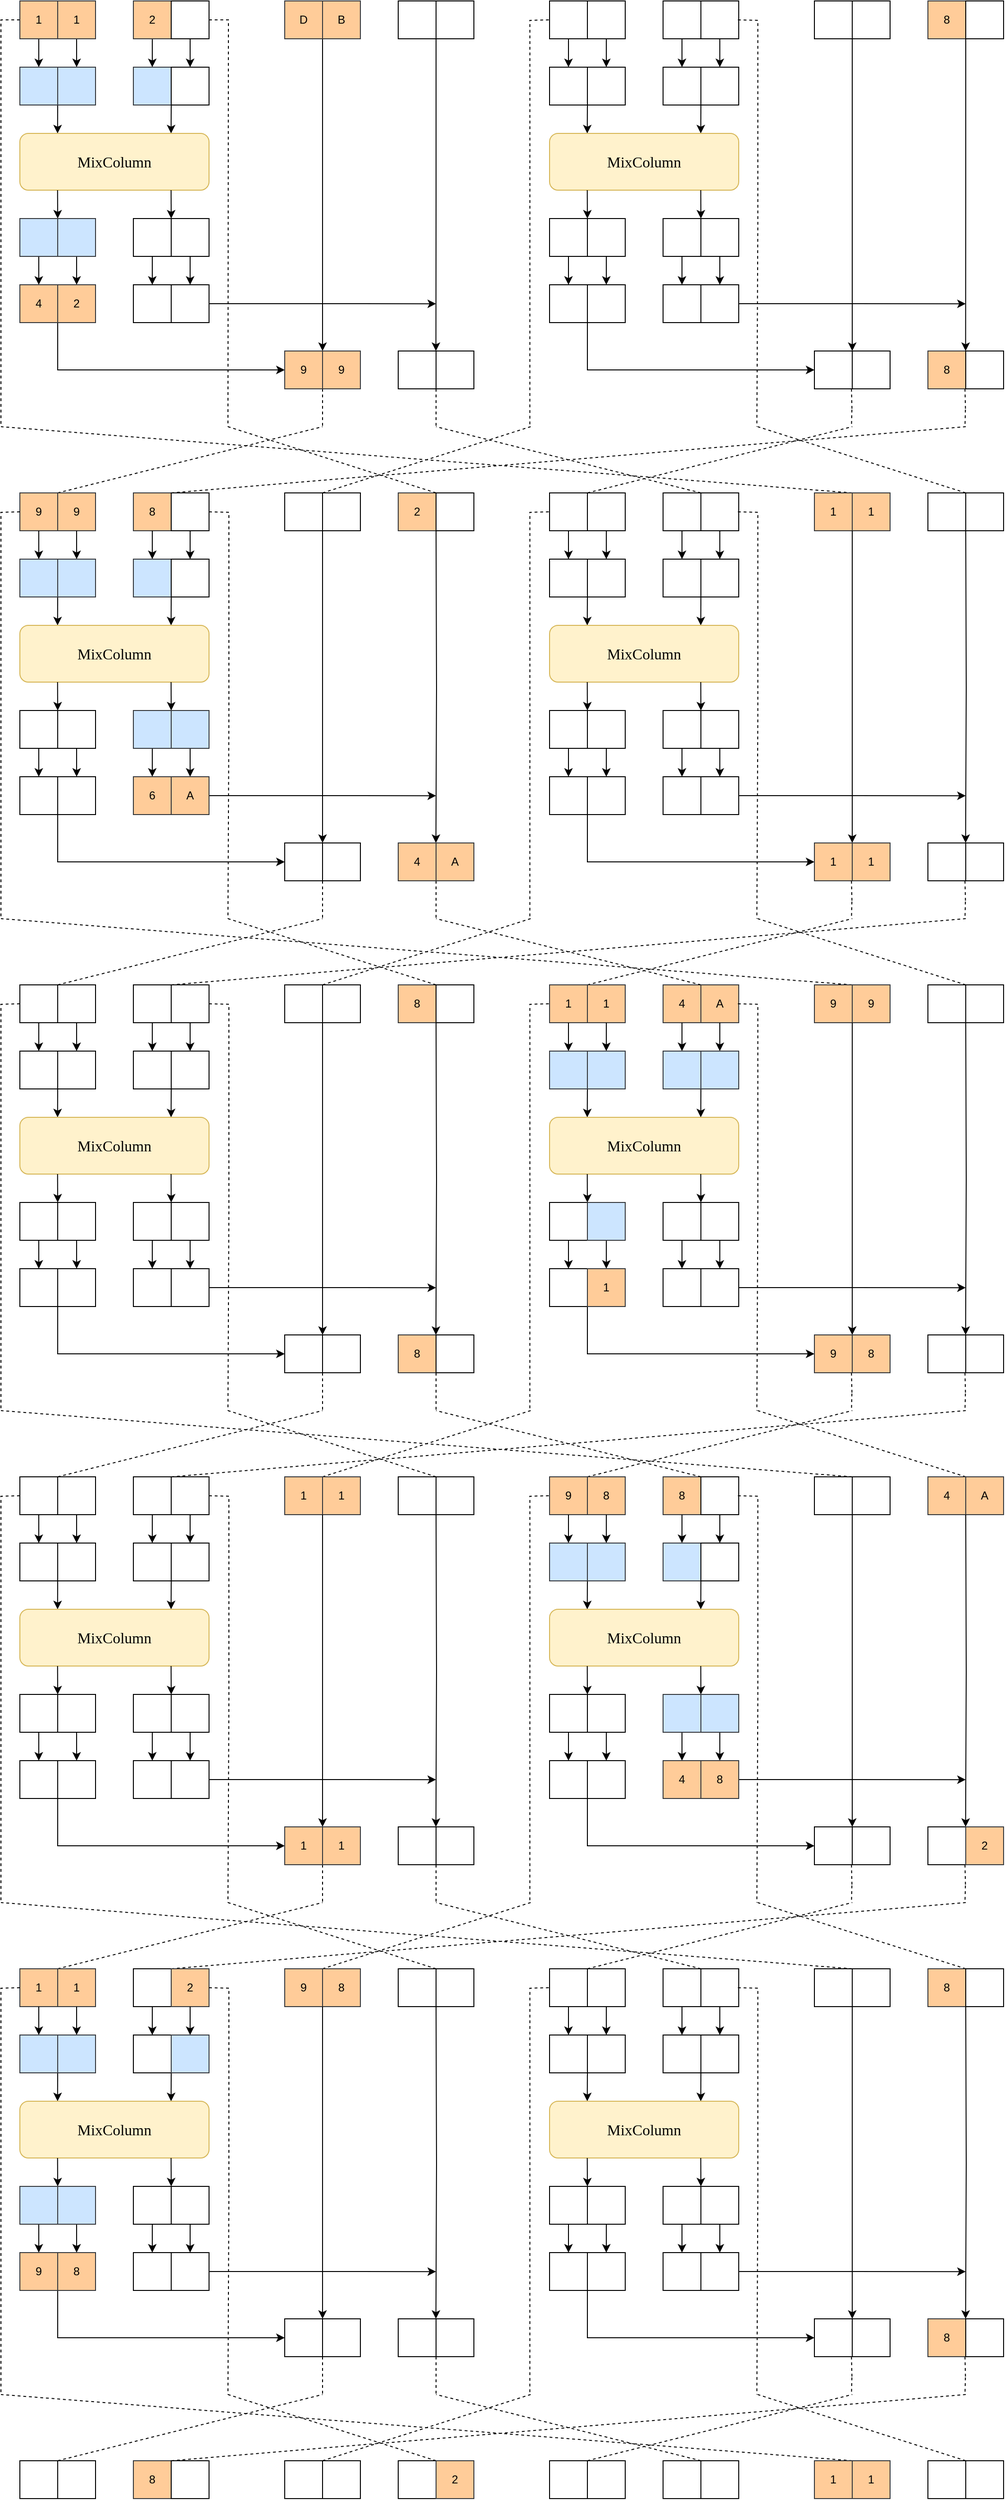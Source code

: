 <mxfile version="24.6.2" type="device">
  <diagram name="第 1 页" id="33T3oQKg2jp4dK40noAK">
    <mxGraphModel dx="1363" dy="797" grid="1" gridSize="10" guides="1" tooltips="1" connect="1" arrows="1" fold="1" page="1" pageScale="1" pageWidth="1169" pageHeight="1654" math="0" shadow="0">
      <root>
        <mxCell id="0" />
        <mxCell id="1" parent="0" />
        <mxCell id="D-i1duRZGYbxX3AgBeWL-9" style="edgeStyle=orthogonalEdgeStyle;rounded=0;orthogonalLoop=1;jettySize=auto;html=1;entryX=0.5;entryY=0;entryDx=0;entryDy=0;curved=0;endArrow=classic;endFill=1;strokeWidth=1;" parent="1" source="D-i1duRZGYbxX3AgBeWL-1" target="D-i1duRZGYbxX3AgBeWL-5" edge="1">
          <mxGeometry relative="1" as="geometry" />
        </mxCell>
        <mxCell id="D-i1duRZGYbxX3AgBeWL-118" style="edgeStyle=orthogonalEdgeStyle;rounded=0;orthogonalLoop=1;jettySize=auto;html=1;fontFamily=Times New Roman;fontSize=18;fontColor=default;endArrow=none;endFill=0;dashed=1;" parent="1" source="D-i1duRZGYbxX3AgBeWL-1" edge="1">
          <mxGeometry relative="1" as="geometry">
            <mxPoint x="55" y="480" as="targetPoint" />
          </mxGeometry>
        </mxCell>
        <mxCell id="D-i1duRZGYbxX3AgBeWL-1" value="1" style="rounded=0;whiteSpace=wrap;html=1;fillColor=#ffcc99;strokeColor=#36393d;" parent="1" vertex="1">
          <mxGeometry x="75" y="30" width="40" height="40" as="geometry" />
        </mxCell>
        <mxCell id="D-i1duRZGYbxX3AgBeWL-10" style="edgeStyle=orthogonalEdgeStyle;rounded=0;orthogonalLoop=1;jettySize=auto;html=1;entryX=0.5;entryY=0;entryDx=0;entryDy=0;" parent="1" source="D-i1duRZGYbxX3AgBeWL-2" target="D-i1duRZGYbxX3AgBeWL-6" edge="1">
          <mxGeometry relative="1" as="geometry" />
        </mxCell>
        <mxCell id="D-i1duRZGYbxX3AgBeWL-2" value="1" style="rounded=0;whiteSpace=wrap;html=1;fillColor=#ffcc99;strokeColor=#36393d;" parent="1" vertex="1">
          <mxGeometry x="115" y="30" width="40" height="40" as="geometry" />
        </mxCell>
        <mxCell id="D-i1duRZGYbxX3AgBeWL-11" style="edgeStyle=orthogonalEdgeStyle;rounded=0;orthogonalLoop=1;jettySize=auto;html=1;entryX=0.5;entryY=0;entryDx=0;entryDy=0;" parent="1" source="D-i1duRZGYbxX3AgBeWL-3" target="D-i1duRZGYbxX3AgBeWL-7" edge="1">
          <mxGeometry relative="1" as="geometry" />
        </mxCell>
        <mxCell id="D-i1duRZGYbxX3AgBeWL-3" value="2" style="rounded=0;whiteSpace=wrap;html=1;fillColor=#ffcc99;strokeColor=#36393d;" parent="1" vertex="1">
          <mxGeometry x="195" y="30" width="40" height="40" as="geometry" />
        </mxCell>
        <mxCell id="D-i1duRZGYbxX3AgBeWL-12" style="edgeStyle=orthogonalEdgeStyle;rounded=0;orthogonalLoop=1;jettySize=auto;html=1;entryX=0.5;entryY=0;entryDx=0;entryDy=0;" parent="1" source="D-i1duRZGYbxX3AgBeWL-4" target="D-i1duRZGYbxX3AgBeWL-8" edge="1">
          <mxGeometry relative="1" as="geometry" />
        </mxCell>
        <mxCell id="D-i1duRZGYbxX3AgBeWL-119" style="edgeStyle=orthogonalEdgeStyle;rounded=0;orthogonalLoop=1;jettySize=auto;html=1;fontFamily=Times New Roman;fontSize=18;fontColor=default;dashed=1;strokeColor=default;align=center;verticalAlign=middle;labelBackgroundColor=default;endArrow=none;endFill=0;" parent="1" source="D-i1duRZGYbxX3AgBeWL-4" edge="1">
          <mxGeometry relative="1" as="geometry">
            <mxPoint x="295" y="480" as="targetPoint" />
          </mxGeometry>
        </mxCell>
        <mxCell id="D-i1duRZGYbxX3AgBeWL-4" value="" style="rounded=0;whiteSpace=wrap;html=1;" parent="1" vertex="1">
          <mxGeometry x="235" y="30" width="40" height="40" as="geometry" />
        </mxCell>
        <mxCell id="D-i1duRZGYbxX3AgBeWL-52" style="edgeStyle=orthogonalEdgeStyle;rounded=0;orthogonalLoop=1;jettySize=auto;html=1;exitX=1;exitY=1;exitDx=0;exitDy=0;fontFamily=Times New Roman;fontSize=18;fontColor=default;" parent="1" source="D-i1duRZGYbxX3AgBeWL-5" edge="1">
          <mxGeometry relative="1" as="geometry">
            <mxPoint x="114.857" y="170" as="targetPoint" />
          </mxGeometry>
        </mxCell>
        <mxCell id="D-i1duRZGYbxX3AgBeWL-5" value="" style="rounded=0;whiteSpace=wrap;html=1;fillColor=#cce5ff;strokeColor=#36393d;" parent="1" vertex="1">
          <mxGeometry x="75" y="100" width="40" height="40" as="geometry" />
        </mxCell>
        <mxCell id="D-i1duRZGYbxX3AgBeWL-6" value="" style="rounded=0;whiteSpace=wrap;html=1;fillColor=#cce5ff;strokeColor=#36393d;" parent="1" vertex="1">
          <mxGeometry x="115" y="100" width="40" height="40" as="geometry" />
        </mxCell>
        <mxCell id="D-i1duRZGYbxX3AgBeWL-7" value="" style="rounded=0;whiteSpace=wrap;html=1;fillColor=#cce5ff;strokeColor=#36393d;" parent="1" vertex="1">
          <mxGeometry x="195" y="100" width="40" height="40" as="geometry" />
        </mxCell>
        <mxCell id="D-i1duRZGYbxX3AgBeWL-53" style="edgeStyle=orthogonalEdgeStyle;rounded=0;orthogonalLoop=1;jettySize=auto;html=1;exitX=0;exitY=1;exitDx=0;exitDy=0;fontFamily=Times New Roman;fontSize=18;fontColor=default;" parent="1" source="D-i1duRZGYbxX3AgBeWL-8" edge="1">
          <mxGeometry relative="1" as="geometry">
            <mxPoint x="234.857" y="170" as="targetPoint" />
          </mxGeometry>
        </mxCell>
        <mxCell id="D-i1duRZGYbxX3AgBeWL-8" value="" style="rounded=0;whiteSpace=wrap;html=1;" parent="1" vertex="1">
          <mxGeometry x="235" y="100" width="40" height="40" as="geometry" />
        </mxCell>
        <mxCell id="D-i1duRZGYbxX3AgBeWL-13" value="&lt;font style=&quot;font-size: 16px;&quot; face=&quot;Times New Roman&quot;&gt;MixColumn&lt;/font&gt;" style="rounded=1;whiteSpace=wrap;html=1;fillColor=#fff2cc;strokeColor=#d6b656;" parent="1" vertex="1">
          <mxGeometry x="75" y="170" width="200" height="60" as="geometry" />
        </mxCell>
        <mxCell id="D-i1duRZGYbxX3AgBeWL-30" style="edgeStyle=orthogonalEdgeStyle;rounded=0;orthogonalLoop=1;jettySize=auto;html=1;fontFamily=Helvetica;fontSize=12;fontColor=default;" parent="1" source="D-i1duRZGYbxX3AgBeWL-31" edge="1">
          <mxGeometry relative="1" as="geometry">
            <mxPoint x="95" y="330" as="targetPoint" />
          </mxGeometry>
        </mxCell>
        <mxCell id="D-i1duRZGYbxX3AgBeWL-54" style="edgeStyle=orthogonalEdgeStyle;rounded=0;orthogonalLoop=1;jettySize=auto;html=1;exitX=1;exitY=0;exitDx=0;exitDy=0;fontFamily=Times New Roman;fontSize=18;fontColor=default;startArrow=classic;startFill=1;endArrow=none;endFill=0;" parent="1" source="D-i1duRZGYbxX3AgBeWL-31" edge="1">
          <mxGeometry relative="1" as="geometry">
            <mxPoint x="114.857" y="230" as="targetPoint" />
          </mxGeometry>
        </mxCell>
        <mxCell id="D-i1duRZGYbxX3AgBeWL-31" value="" style="rounded=0;whiteSpace=wrap;html=1;fillColor=#cce5ff;strokeColor=#36393d;" parent="1" vertex="1">
          <mxGeometry x="75" y="260" width="40" height="40" as="geometry" />
        </mxCell>
        <mxCell id="D-i1duRZGYbxX3AgBeWL-32" style="edgeStyle=orthogonalEdgeStyle;rounded=0;orthogonalLoop=1;jettySize=auto;html=1;fontFamily=Helvetica;fontSize=12;fontColor=default;" parent="1" source="D-i1duRZGYbxX3AgBeWL-33" edge="1">
          <mxGeometry relative="1" as="geometry">
            <mxPoint x="135" y="330" as="targetPoint" />
          </mxGeometry>
        </mxCell>
        <mxCell id="D-i1duRZGYbxX3AgBeWL-33" value="" style="rounded=0;whiteSpace=wrap;html=1;fillColor=#cce5ff;strokeColor=#36393d;" parent="1" vertex="1">
          <mxGeometry x="115" y="260" width="40" height="40" as="geometry" />
        </mxCell>
        <mxCell id="D-i1duRZGYbxX3AgBeWL-34" style="edgeStyle=orthogonalEdgeStyle;rounded=0;orthogonalLoop=1;jettySize=auto;html=1;fontFamily=Helvetica;fontSize=12;fontColor=default;" parent="1" source="D-i1duRZGYbxX3AgBeWL-35" edge="1">
          <mxGeometry relative="1" as="geometry">
            <mxPoint x="215" y="330" as="targetPoint" />
          </mxGeometry>
        </mxCell>
        <mxCell id="D-i1duRZGYbxX3AgBeWL-55" style="edgeStyle=orthogonalEdgeStyle;rounded=0;orthogonalLoop=1;jettySize=auto;html=1;exitX=1;exitY=0;exitDx=0;exitDy=0;fontFamily=Times New Roman;fontSize=18;fontColor=default;startArrow=classic;startFill=1;endArrow=none;endFill=0;" parent="1" source="D-i1duRZGYbxX3AgBeWL-35" edge="1">
          <mxGeometry relative="1" as="geometry">
            <mxPoint x="234.857" y="230" as="targetPoint" />
          </mxGeometry>
        </mxCell>
        <mxCell id="D-i1duRZGYbxX3AgBeWL-35" value="" style="rounded=0;whiteSpace=wrap;html=1;" parent="1" vertex="1">
          <mxGeometry x="195" y="260" width="40" height="40" as="geometry" />
        </mxCell>
        <mxCell id="D-i1duRZGYbxX3AgBeWL-36" style="edgeStyle=orthogonalEdgeStyle;rounded=0;orthogonalLoop=1;jettySize=auto;html=1;fontFamily=Helvetica;fontSize=12;fontColor=default;" parent="1" source="D-i1duRZGYbxX3AgBeWL-37" edge="1">
          <mxGeometry relative="1" as="geometry">
            <mxPoint x="255" y="330" as="targetPoint" />
          </mxGeometry>
        </mxCell>
        <mxCell id="D-i1duRZGYbxX3AgBeWL-37" value="" style="rounded=0;whiteSpace=wrap;html=1;" parent="1" vertex="1">
          <mxGeometry x="235" y="260" width="40" height="40" as="geometry" />
        </mxCell>
        <mxCell id="D-i1duRZGYbxX3AgBeWL-57" style="edgeStyle=orthogonalEdgeStyle;rounded=0;orthogonalLoop=1;jettySize=auto;html=1;exitX=1;exitY=1;exitDx=0;exitDy=0;entryX=0;entryY=0.5;entryDx=0;entryDy=0;fontFamily=Times New Roman;fontSize=18;fontColor=default;" parent="1" source="D-i1duRZGYbxX3AgBeWL-38" target="D-i1duRZGYbxX3AgBeWL-47" edge="1">
          <mxGeometry relative="1" as="geometry" />
        </mxCell>
        <mxCell id="D-i1duRZGYbxX3AgBeWL-38" value="4" style="rounded=0;whiteSpace=wrap;html=1;fillColor=#ffcc99;strokeColor=#36393d;" parent="1" vertex="1">
          <mxGeometry x="75" y="330" width="40" height="40" as="geometry" />
        </mxCell>
        <mxCell id="D-i1duRZGYbxX3AgBeWL-39" value="2" style="rounded=0;whiteSpace=wrap;html=1;fillColor=#ffcc99;strokeColor=#36393d;" parent="1" vertex="1">
          <mxGeometry x="115" y="330" width="40" height="40" as="geometry" />
        </mxCell>
        <mxCell id="D-i1duRZGYbxX3AgBeWL-40" value="" style="rounded=0;whiteSpace=wrap;html=1;" parent="1" vertex="1">
          <mxGeometry x="195" y="330" width="40" height="40" as="geometry" />
        </mxCell>
        <mxCell id="D-i1duRZGYbxX3AgBeWL-59" style="edgeStyle=orthogonalEdgeStyle;rounded=0;orthogonalLoop=1;jettySize=auto;html=1;exitX=1;exitY=0.5;exitDx=0;exitDy=0;fontFamily=Times New Roman;fontSize=18;fontColor=default;" parent="1" source="D-i1duRZGYbxX3AgBeWL-41" edge="1">
          <mxGeometry relative="1" as="geometry">
            <mxPoint x="515" y="350.095" as="targetPoint" />
          </mxGeometry>
        </mxCell>
        <mxCell id="D-i1duRZGYbxX3AgBeWL-41" value="" style="rounded=0;whiteSpace=wrap;html=1;" parent="1" vertex="1">
          <mxGeometry x="235" y="330" width="40" height="40" as="geometry" />
        </mxCell>
        <mxCell id="D-i1duRZGYbxX3AgBeWL-43" value="D" style="rounded=0;whiteSpace=wrap;html=1;fillColor=#ffcc99;strokeColor=#36393d;" parent="1" vertex="1">
          <mxGeometry x="355" y="30" width="40" height="40" as="geometry" />
        </mxCell>
        <mxCell id="D-i1duRZGYbxX3AgBeWL-56" style="edgeStyle=orthogonalEdgeStyle;rounded=0;orthogonalLoop=1;jettySize=auto;html=1;exitX=0;exitY=1;exitDx=0;exitDy=0;fontFamily=Times New Roman;fontSize=18;fontColor=default;" parent="1" source="D-i1duRZGYbxX3AgBeWL-44" edge="1">
          <mxGeometry relative="1" as="geometry">
            <mxPoint x="395" y="400" as="targetPoint" />
          </mxGeometry>
        </mxCell>
        <mxCell id="D-i1duRZGYbxX3AgBeWL-44" value="B" style="rounded=0;whiteSpace=wrap;html=1;fillColor=#ffcc99;strokeColor=#36393d;" parent="1" vertex="1">
          <mxGeometry x="395" y="30" width="40" height="40" as="geometry" />
        </mxCell>
        <mxCell id="D-i1duRZGYbxX3AgBeWL-58" style="edgeStyle=orthogonalEdgeStyle;rounded=0;orthogonalLoop=1;jettySize=auto;html=1;exitX=1;exitY=1;exitDx=0;exitDy=0;fontFamily=Times New Roman;fontSize=18;fontColor=default;" parent="1" source="D-i1duRZGYbxX3AgBeWL-45" edge="1">
          <mxGeometry relative="1" as="geometry">
            <mxPoint x="514.857" y="400" as="targetPoint" />
          </mxGeometry>
        </mxCell>
        <mxCell id="D-i1duRZGYbxX3AgBeWL-45" value="" style="rounded=0;whiteSpace=wrap;html=1;" parent="1" vertex="1">
          <mxGeometry x="475" y="30" width="40" height="40" as="geometry" />
        </mxCell>
        <mxCell id="D-i1duRZGYbxX3AgBeWL-46" value="" style="rounded=0;whiteSpace=wrap;html=1;" parent="1" vertex="1">
          <mxGeometry x="515" y="30" width="40" height="40" as="geometry" />
        </mxCell>
        <mxCell id="D-i1duRZGYbxX3AgBeWL-47" value="9" style="rounded=0;whiteSpace=wrap;html=1;fillColor=#ffcc99;strokeColor=#36393d;" parent="1" vertex="1">
          <mxGeometry x="355" y="400" width="40" height="40" as="geometry" />
        </mxCell>
        <mxCell id="D-i1duRZGYbxX3AgBeWL-120" style="edgeStyle=orthogonalEdgeStyle;rounded=0;orthogonalLoop=1;jettySize=auto;html=1;exitX=0;exitY=1;exitDx=0;exitDy=0;fontFamily=Times New Roman;fontSize=18;fontColor=default;dashed=1;strokeColor=default;align=center;verticalAlign=middle;labelBackgroundColor=default;endArrow=none;endFill=0;" parent="1" source="D-i1duRZGYbxX3AgBeWL-48" edge="1">
          <mxGeometry relative="1" as="geometry">
            <mxPoint x="395" y="480" as="targetPoint" />
          </mxGeometry>
        </mxCell>
        <mxCell id="D-i1duRZGYbxX3AgBeWL-48" value="9" style="rounded=0;whiteSpace=wrap;html=1;fillColor=#ffcc99;strokeColor=#36393d;" parent="1" vertex="1">
          <mxGeometry x="395" y="400" width="40" height="40" as="geometry" />
        </mxCell>
        <mxCell id="D-i1duRZGYbxX3AgBeWL-49" value="" style="rounded=0;whiteSpace=wrap;html=1;" parent="1" vertex="1">
          <mxGeometry x="475" y="400" width="40" height="40" as="geometry" />
        </mxCell>
        <mxCell id="D-i1duRZGYbxX3AgBeWL-121" style="edgeStyle=orthogonalEdgeStyle;rounded=0;orthogonalLoop=1;jettySize=auto;html=1;exitX=0;exitY=1;exitDx=0;exitDy=0;fontFamily=Times New Roman;fontSize=18;fontColor=default;dashed=1;strokeColor=default;align=center;verticalAlign=middle;labelBackgroundColor=default;endArrow=none;endFill=0;" parent="1" source="D-i1duRZGYbxX3AgBeWL-50" edge="1">
          <mxGeometry relative="1" as="geometry">
            <mxPoint x="515" y="480" as="targetPoint" />
          </mxGeometry>
        </mxCell>
        <mxCell id="D-i1duRZGYbxX3AgBeWL-50" value="" style="rounded=0;whiteSpace=wrap;html=1;" parent="1" vertex="1">
          <mxGeometry x="515" y="400" width="40" height="40" as="geometry" />
        </mxCell>
        <mxCell id="D-i1duRZGYbxX3AgBeWL-60" style="edgeStyle=orthogonalEdgeStyle;rounded=0;orthogonalLoop=1;jettySize=auto;html=1;entryX=0.5;entryY=0;entryDx=0;entryDy=0;curved=0;endArrow=classic;endFill=1;strokeWidth=1;" parent="1" source="D-i1duRZGYbxX3AgBeWL-61" target="D-i1duRZGYbxX3AgBeWL-69" edge="1">
          <mxGeometry relative="1" as="geometry" />
        </mxCell>
        <mxCell id="D-i1duRZGYbxX3AgBeWL-61" value="" style="rounded=0;whiteSpace=wrap;html=1;" parent="1" vertex="1">
          <mxGeometry x="635" y="30" width="40" height="40" as="geometry" />
        </mxCell>
        <mxCell id="D-i1duRZGYbxX3AgBeWL-62" style="edgeStyle=orthogonalEdgeStyle;rounded=0;orthogonalLoop=1;jettySize=auto;html=1;entryX=0.5;entryY=0;entryDx=0;entryDy=0;" parent="1" source="D-i1duRZGYbxX3AgBeWL-63" target="D-i1duRZGYbxX3AgBeWL-70" edge="1">
          <mxGeometry relative="1" as="geometry" />
        </mxCell>
        <mxCell id="D-i1duRZGYbxX3AgBeWL-63" value="" style="rounded=0;whiteSpace=wrap;html=1;" parent="1" vertex="1">
          <mxGeometry x="675" y="30" width="40" height="40" as="geometry" />
        </mxCell>
        <mxCell id="D-i1duRZGYbxX3AgBeWL-64" style="edgeStyle=orthogonalEdgeStyle;rounded=0;orthogonalLoop=1;jettySize=auto;html=1;entryX=0.5;entryY=0;entryDx=0;entryDy=0;" parent="1" source="D-i1duRZGYbxX3AgBeWL-65" target="D-i1duRZGYbxX3AgBeWL-71" edge="1">
          <mxGeometry relative="1" as="geometry" />
        </mxCell>
        <mxCell id="D-i1duRZGYbxX3AgBeWL-65" value="" style="rounded=0;whiteSpace=wrap;html=1;" parent="1" vertex="1">
          <mxGeometry x="755" y="30" width="40" height="40" as="geometry" />
        </mxCell>
        <mxCell id="D-i1duRZGYbxX3AgBeWL-66" style="edgeStyle=orthogonalEdgeStyle;rounded=0;orthogonalLoop=1;jettySize=auto;html=1;entryX=0.5;entryY=0;entryDx=0;entryDy=0;" parent="1" source="D-i1duRZGYbxX3AgBeWL-67" target="D-i1duRZGYbxX3AgBeWL-73" edge="1">
          <mxGeometry relative="1" as="geometry" />
        </mxCell>
        <mxCell id="D-i1duRZGYbxX3AgBeWL-67" value="" style="rounded=0;whiteSpace=wrap;html=1;" parent="1" vertex="1">
          <mxGeometry x="795" y="30" width="40" height="40" as="geometry" />
        </mxCell>
        <mxCell id="D-i1duRZGYbxX3AgBeWL-68" style="edgeStyle=orthogonalEdgeStyle;rounded=0;orthogonalLoop=1;jettySize=auto;html=1;exitX=1;exitY=1;exitDx=0;exitDy=0;fontFamily=Times New Roman;fontSize=18;fontColor=default;" parent="1" source="D-i1duRZGYbxX3AgBeWL-69" edge="1">
          <mxGeometry relative="1" as="geometry">
            <mxPoint x="674.857" y="170" as="targetPoint" />
          </mxGeometry>
        </mxCell>
        <mxCell id="D-i1duRZGYbxX3AgBeWL-69" value="" style="rounded=0;whiteSpace=wrap;html=1;" parent="1" vertex="1">
          <mxGeometry x="635" y="100" width="40" height="40" as="geometry" />
        </mxCell>
        <mxCell id="D-i1duRZGYbxX3AgBeWL-70" value="" style="rounded=0;whiteSpace=wrap;html=1;" parent="1" vertex="1">
          <mxGeometry x="675" y="100" width="40" height="40" as="geometry" />
        </mxCell>
        <mxCell id="D-i1duRZGYbxX3AgBeWL-71" value="" style="rounded=0;whiteSpace=wrap;html=1;" parent="1" vertex="1">
          <mxGeometry x="755" y="100" width="40" height="40" as="geometry" />
        </mxCell>
        <mxCell id="D-i1duRZGYbxX3AgBeWL-72" style="edgeStyle=orthogonalEdgeStyle;rounded=0;orthogonalLoop=1;jettySize=auto;html=1;exitX=0;exitY=1;exitDx=0;exitDy=0;fontFamily=Times New Roman;fontSize=18;fontColor=default;" parent="1" source="D-i1duRZGYbxX3AgBeWL-73" edge="1">
          <mxGeometry relative="1" as="geometry">
            <mxPoint x="794.857" y="170" as="targetPoint" />
          </mxGeometry>
        </mxCell>
        <mxCell id="D-i1duRZGYbxX3AgBeWL-73" value="" style="rounded=0;whiteSpace=wrap;html=1;" parent="1" vertex="1">
          <mxGeometry x="795" y="100" width="40" height="40" as="geometry" />
        </mxCell>
        <mxCell id="D-i1duRZGYbxX3AgBeWL-74" value="&lt;font style=&quot;font-size: 16px;&quot; face=&quot;Times New Roman&quot;&gt;MixColumn&lt;/font&gt;" style="rounded=1;whiteSpace=wrap;html=1;fillColor=#fff2cc;strokeColor=#d6b656;" parent="1" vertex="1">
          <mxGeometry x="635" y="170" width="200" height="60" as="geometry" />
        </mxCell>
        <mxCell id="D-i1duRZGYbxX3AgBeWL-75" style="edgeStyle=orthogonalEdgeStyle;rounded=0;orthogonalLoop=1;jettySize=auto;html=1;fontFamily=Helvetica;fontSize=12;fontColor=default;" parent="1" source="D-i1duRZGYbxX3AgBeWL-77" edge="1">
          <mxGeometry relative="1" as="geometry">
            <mxPoint x="655" y="330" as="targetPoint" />
          </mxGeometry>
        </mxCell>
        <mxCell id="D-i1duRZGYbxX3AgBeWL-76" style="edgeStyle=orthogonalEdgeStyle;rounded=0;orthogonalLoop=1;jettySize=auto;html=1;exitX=1;exitY=0;exitDx=0;exitDy=0;fontFamily=Times New Roman;fontSize=18;fontColor=default;startArrow=classic;startFill=1;endArrow=none;endFill=0;" parent="1" source="D-i1duRZGYbxX3AgBeWL-77" edge="1">
          <mxGeometry relative="1" as="geometry">
            <mxPoint x="674.857" y="230" as="targetPoint" />
          </mxGeometry>
        </mxCell>
        <mxCell id="D-i1duRZGYbxX3AgBeWL-77" value="" style="rounded=0;whiteSpace=wrap;html=1;" parent="1" vertex="1">
          <mxGeometry x="635" y="260" width="40" height="40" as="geometry" />
        </mxCell>
        <mxCell id="D-i1duRZGYbxX3AgBeWL-78" style="edgeStyle=orthogonalEdgeStyle;rounded=0;orthogonalLoop=1;jettySize=auto;html=1;fontFamily=Helvetica;fontSize=12;fontColor=default;" parent="1" source="D-i1duRZGYbxX3AgBeWL-79" edge="1">
          <mxGeometry relative="1" as="geometry">
            <mxPoint x="695" y="330" as="targetPoint" />
          </mxGeometry>
        </mxCell>
        <mxCell id="D-i1duRZGYbxX3AgBeWL-79" value="" style="rounded=0;whiteSpace=wrap;html=1;" parent="1" vertex="1">
          <mxGeometry x="675" y="260" width="40" height="40" as="geometry" />
        </mxCell>
        <mxCell id="D-i1duRZGYbxX3AgBeWL-80" style="edgeStyle=orthogonalEdgeStyle;rounded=0;orthogonalLoop=1;jettySize=auto;html=1;fontFamily=Helvetica;fontSize=12;fontColor=default;" parent="1" source="D-i1duRZGYbxX3AgBeWL-82" edge="1">
          <mxGeometry relative="1" as="geometry">
            <mxPoint x="775" y="330" as="targetPoint" />
          </mxGeometry>
        </mxCell>
        <mxCell id="D-i1duRZGYbxX3AgBeWL-81" style="edgeStyle=orthogonalEdgeStyle;rounded=0;orthogonalLoop=1;jettySize=auto;html=1;exitX=1;exitY=0;exitDx=0;exitDy=0;fontFamily=Times New Roman;fontSize=18;fontColor=default;startArrow=classic;startFill=1;endArrow=none;endFill=0;" parent="1" source="D-i1duRZGYbxX3AgBeWL-82" edge="1">
          <mxGeometry relative="1" as="geometry">
            <mxPoint x="794.857" y="230" as="targetPoint" />
          </mxGeometry>
        </mxCell>
        <mxCell id="D-i1duRZGYbxX3AgBeWL-82" value="" style="rounded=0;whiteSpace=wrap;html=1;" parent="1" vertex="1">
          <mxGeometry x="755" y="260" width="40" height="40" as="geometry" />
        </mxCell>
        <mxCell id="D-i1duRZGYbxX3AgBeWL-83" style="edgeStyle=orthogonalEdgeStyle;rounded=0;orthogonalLoop=1;jettySize=auto;html=1;fontFamily=Helvetica;fontSize=12;fontColor=default;" parent="1" source="D-i1duRZGYbxX3AgBeWL-84" edge="1">
          <mxGeometry relative="1" as="geometry">
            <mxPoint x="815" y="330" as="targetPoint" />
          </mxGeometry>
        </mxCell>
        <mxCell id="D-i1duRZGYbxX3AgBeWL-84" value="" style="rounded=0;whiteSpace=wrap;html=1;" parent="1" vertex="1">
          <mxGeometry x="795" y="260" width="40" height="40" as="geometry" />
        </mxCell>
        <mxCell id="D-i1duRZGYbxX3AgBeWL-85" style="edgeStyle=orthogonalEdgeStyle;rounded=0;orthogonalLoop=1;jettySize=auto;html=1;exitX=1;exitY=1;exitDx=0;exitDy=0;entryX=0;entryY=0.5;entryDx=0;entryDy=0;fontFamily=Times New Roman;fontSize=18;fontColor=default;" parent="1" source="D-i1duRZGYbxX3AgBeWL-86" target="D-i1duRZGYbxX3AgBeWL-97" edge="1">
          <mxGeometry relative="1" as="geometry" />
        </mxCell>
        <mxCell id="D-i1duRZGYbxX3AgBeWL-86" value="" style="rounded=0;whiteSpace=wrap;html=1;" parent="1" vertex="1">
          <mxGeometry x="635" y="330" width="40" height="40" as="geometry" />
        </mxCell>
        <mxCell id="D-i1duRZGYbxX3AgBeWL-87" value="" style="rounded=0;whiteSpace=wrap;html=1;" parent="1" vertex="1">
          <mxGeometry x="675" y="330" width="40" height="40" as="geometry" />
        </mxCell>
        <mxCell id="D-i1duRZGYbxX3AgBeWL-88" value="" style="rounded=0;whiteSpace=wrap;html=1;" parent="1" vertex="1">
          <mxGeometry x="755" y="330" width="40" height="40" as="geometry" />
        </mxCell>
        <mxCell id="D-i1duRZGYbxX3AgBeWL-89" style="edgeStyle=orthogonalEdgeStyle;rounded=0;orthogonalLoop=1;jettySize=auto;html=1;exitX=1;exitY=0.5;exitDx=0;exitDy=0;fontFamily=Times New Roman;fontSize=18;fontColor=default;" parent="1" source="D-i1duRZGYbxX3AgBeWL-90" edge="1">
          <mxGeometry relative="1" as="geometry">
            <mxPoint x="1075" y="350.095" as="targetPoint" />
          </mxGeometry>
        </mxCell>
        <mxCell id="D-i1duRZGYbxX3AgBeWL-90" value="" style="rounded=0;whiteSpace=wrap;html=1;" parent="1" vertex="1">
          <mxGeometry x="795" y="330" width="40" height="40" as="geometry" />
        </mxCell>
        <mxCell id="D-i1duRZGYbxX3AgBeWL-91" value="" style="rounded=0;whiteSpace=wrap;html=1;" parent="1" vertex="1">
          <mxGeometry x="915" y="30" width="40" height="40" as="geometry" />
        </mxCell>
        <mxCell id="D-i1duRZGYbxX3AgBeWL-92" style="edgeStyle=orthogonalEdgeStyle;rounded=0;orthogonalLoop=1;jettySize=auto;html=1;exitX=0;exitY=1;exitDx=0;exitDy=0;fontFamily=Times New Roman;fontSize=18;fontColor=default;" parent="1" source="D-i1duRZGYbxX3AgBeWL-93" edge="1">
          <mxGeometry relative="1" as="geometry">
            <mxPoint x="955" y="400" as="targetPoint" />
          </mxGeometry>
        </mxCell>
        <mxCell id="D-i1duRZGYbxX3AgBeWL-93" value="" style="rounded=0;whiteSpace=wrap;html=1;" parent="1" vertex="1">
          <mxGeometry x="955" y="30" width="40" height="40" as="geometry" />
        </mxCell>
        <mxCell id="D-i1duRZGYbxX3AgBeWL-94" style="edgeStyle=orthogonalEdgeStyle;rounded=0;orthogonalLoop=1;jettySize=auto;html=1;exitX=1;exitY=1;exitDx=0;exitDy=0;fontFamily=Times New Roman;fontSize=18;fontColor=default;" parent="1" source="D-i1duRZGYbxX3AgBeWL-95" edge="1">
          <mxGeometry relative="1" as="geometry">
            <mxPoint x="1074.857" y="400" as="targetPoint" />
          </mxGeometry>
        </mxCell>
        <mxCell id="D-i1duRZGYbxX3AgBeWL-95" value="8" style="rounded=0;whiteSpace=wrap;html=1;fillColor=#ffcc99;strokeColor=#36393d;" parent="1" vertex="1">
          <mxGeometry x="1035" y="30" width="40" height="40" as="geometry" />
        </mxCell>
        <mxCell id="D-i1duRZGYbxX3AgBeWL-96" value="" style="rounded=0;whiteSpace=wrap;html=1;" parent="1" vertex="1">
          <mxGeometry x="1075" y="30" width="40" height="40" as="geometry" />
        </mxCell>
        <mxCell id="D-i1duRZGYbxX3AgBeWL-97" value="" style="rounded=0;whiteSpace=wrap;html=1;" parent="1" vertex="1">
          <mxGeometry x="915" y="400" width="40" height="40" as="geometry" />
        </mxCell>
        <mxCell id="D-i1duRZGYbxX3AgBeWL-98" value="" style="rounded=0;whiteSpace=wrap;html=1;" parent="1" vertex="1">
          <mxGeometry x="955" y="400" width="40" height="40" as="geometry" />
        </mxCell>
        <mxCell id="D-i1duRZGYbxX3AgBeWL-99" value="8" style="rounded=0;whiteSpace=wrap;html=1;fillColor=#ffcc99;strokeColor=#36393d;" parent="1" vertex="1">
          <mxGeometry x="1035" y="400" width="40" height="40" as="geometry" />
        </mxCell>
        <mxCell id="D-i1duRZGYbxX3AgBeWL-100" value="" style="rounded=0;whiteSpace=wrap;html=1;" parent="1" vertex="1">
          <mxGeometry x="1075" y="400" width="40" height="40" as="geometry" />
        </mxCell>
        <mxCell id="D-i1duRZGYbxX3AgBeWL-126" style="rounded=0;orthogonalLoop=1;jettySize=auto;html=1;exitX=1;exitY=0;exitDx=0;exitDy=0;fontFamily=Times New Roman;fontSize=18;fontColor=default;endArrow=none;endFill=0;dashed=1;" parent="1" source="D-i1duRZGYbxX3AgBeWL-101" edge="1">
          <mxGeometry relative="1" as="geometry">
            <mxPoint x="395" y="480" as="targetPoint" />
          </mxGeometry>
        </mxCell>
        <mxCell id="D-i1duRZGYbxX3AgBeWL-101" value="9" style="rounded=0;whiteSpace=wrap;html=1;fillColor=#ffcc99;strokeColor=#36393d;" parent="1" vertex="1">
          <mxGeometry x="75" y="550" width="40" height="40" as="geometry" />
        </mxCell>
        <mxCell id="D-i1duRZGYbxX3AgBeWL-102" value="9" style="rounded=0;whiteSpace=wrap;html=1;fillColor=#ffcc99;strokeColor=#36393d;" parent="1" vertex="1">
          <mxGeometry x="115" y="550" width="40" height="40" as="geometry" />
        </mxCell>
        <mxCell id="D-i1duRZGYbxX3AgBeWL-103" value="8" style="rounded=0;whiteSpace=wrap;html=1;fillColor=#ffcc99;strokeColor=#36393d;" parent="1" vertex="1">
          <mxGeometry x="195" y="550" width="40" height="40" as="geometry" />
        </mxCell>
        <mxCell id="D-i1duRZGYbxX3AgBeWL-127" style="rounded=0;orthogonalLoop=1;jettySize=auto;html=1;exitX=0;exitY=0;exitDx=0;exitDy=0;fontFamily=Times New Roman;fontSize=18;fontColor=default;dashed=1;strokeColor=default;align=center;verticalAlign=middle;labelBackgroundColor=default;endArrow=none;endFill=0;" parent="1" source="D-i1duRZGYbxX3AgBeWL-104" edge="1">
          <mxGeometry relative="1" as="geometry">
            <mxPoint x="1075" y="480" as="targetPoint" />
          </mxGeometry>
        </mxCell>
        <mxCell id="D-i1duRZGYbxX3AgBeWL-104" value="" style="rounded=0;whiteSpace=wrap;html=1;" parent="1" vertex="1">
          <mxGeometry x="235" y="550" width="40" height="40" as="geometry" />
        </mxCell>
        <mxCell id="D-i1duRZGYbxX3AgBeWL-128" style="rounded=0;orthogonalLoop=1;jettySize=auto;html=1;exitX=1;exitY=0;exitDx=0;exitDy=0;fontFamily=Times New Roman;fontSize=18;fontColor=default;dashed=1;strokeColor=default;align=center;verticalAlign=middle;labelBackgroundColor=default;endArrow=none;endFill=0;" parent="1" source="D-i1duRZGYbxX3AgBeWL-105" edge="1">
          <mxGeometry relative="1" as="geometry">
            <mxPoint x="615" y="480" as="targetPoint" />
          </mxGeometry>
        </mxCell>
        <mxCell id="D-i1duRZGYbxX3AgBeWL-105" value="" style="rounded=0;whiteSpace=wrap;html=1;" parent="1" vertex="1">
          <mxGeometry x="355" y="550" width="40" height="40" as="geometry" />
        </mxCell>
        <mxCell id="D-i1duRZGYbxX3AgBeWL-106" value="" style="rounded=0;whiteSpace=wrap;html=1;" parent="1" vertex="1">
          <mxGeometry x="395" y="550" width="40" height="40" as="geometry" />
        </mxCell>
        <mxCell id="D-i1duRZGYbxX3AgBeWL-107" value="2" style="rounded=0;whiteSpace=wrap;html=1;fillColor=#ffcc99;strokeColor=#36393d;" parent="1" vertex="1">
          <mxGeometry x="475" y="550" width="40" height="40" as="geometry" />
        </mxCell>
        <mxCell id="D-i1duRZGYbxX3AgBeWL-129" style="rounded=0;orthogonalLoop=1;jettySize=auto;html=1;exitX=0;exitY=0;exitDx=0;exitDy=0;fontFamily=Times New Roman;fontSize=18;fontColor=default;dashed=1;strokeColor=default;align=center;verticalAlign=middle;labelBackgroundColor=default;endArrow=none;endFill=0;" parent="1" source="D-i1duRZGYbxX3AgBeWL-108" edge="1">
          <mxGeometry relative="1" as="geometry">
            <mxPoint x="295" y="480" as="targetPoint" />
          </mxGeometry>
        </mxCell>
        <mxCell id="D-i1duRZGYbxX3AgBeWL-108" value="" style="rounded=0;whiteSpace=wrap;html=1;" parent="1" vertex="1">
          <mxGeometry x="515" y="550" width="40" height="40" as="geometry" />
        </mxCell>
        <mxCell id="D-i1duRZGYbxX3AgBeWL-130" style="rounded=0;orthogonalLoop=1;jettySize=auto;html=1;exitX=1;exitY=0;exitDx=0;exitDy=0;fontFamily=Times New Roman;fontSize=18;fontColor=default;dashed=1;strokeColor=default;align=center;verticalAlign=middle;labelBackgroundColor=default;endArrow=none;endFill=0;" parent="1" source="D-i1duRZGYbxX3AgBeWL-109" edge="1">
          <mxGeometry relative="1" as="geometry">
            <mxPoint x="955" y="480" as="targetPoint" />
          </mxGeometry>
        </mxCell>
        <mxCell id="D-i1duRZGYbxX3AgBeWL-109" value="" style="rounded=0;whiteSpace=wrap;html=1;" parent="1" vertex="1">
          <mxGeometry x="635" y="550" width="40" height="40" as="geometry" />
        </mxCell>
        <mxCell id="D-i1duRZGYbxX3AgBeWL-110" value="" style="rounded=0;whiteSpace=wrap;html=1;" parent="1" vertex="1">
          <mxGeometry x="675" y="550" width="40" height="40" as="geometry" />
        </mxCell>
        <mxCell id="D-i1duRZGYbxX3AgBeWL-111" value="" style="rounded=0;whiteSpace=wrap;html=1;" parent="1" vertex="1">
          <mxGeometry x="755" y="550" width="40" height="40" as="geometry" />
        </mxCell>
        <mxCell id="D-i1duRZGYbxX3AgBeWL-131" style="rounded=0;orthogonalLoop=1;jettySize=auto;html=1;exitX=0;exitY=0;exitDx=0;exitDy=0;fontFamily=Times New Roman;fontSize=18;fontColor=default;dashed=1;strokeColor=default;align=center;verticalAlign=middle;labelBackgroundColor=default;endArrow=none;endFill=0;" parent="1" source="D-i1duRZGYbxX3AgBeWL-112" edge="1">
          <mxGeometry relative="1" as="geometry">
            <mxPoint x="515" y="480" as="targetPoint" />
          </mxGeometry>
        </mxCell>
        <mxCell id="D-i1duRZGYbxX3AgBeWL-112" value="" style="rounded=0;whiteSpace=wrap;html=1;" parent="1" vertex="1">
          <mxGeometry x="795" y="550" width="40" height="40" as="geometry" />
        </mxCell>
        <mxCell id="D-i1duRZGYbxX3AgBeWL-132" style="rounded=0;orthogonalLoop=1;jettySize=auto;html=1;exitX=1;exitY=0;exitDx=0;exitDy=0;fontFamily=Times New Roman;fontSize=18;fontColor=default;dashed=1;strokeColor=default;align=center;verticalAlign=middle;labelBackgroundColor=default;endArrow=none;endFill=0;" parent="1" source="D-i1duRZGYbxX3AgBeWL-113" edge="1">
          <mxGeometry relative="1" as="geometry">
            <mxPoint x="55" y="480" as="targetPoint" />
          </mxGeometry>
        </mxCell>
        <mxCell id="D-i1duRZGYbxX3AgBeWL-113" value="1" style="rounded=0;whiteSpace=wrap;html=1;fillColor=#ffcc99;strokeColor=#36393d;" parent="1" vertex="1">
          <mxGeometry x="915" y="550" width="40" height="40" as="geometry" />
        </mxCell>
        <mxCell id="D-i1duRZGYbxX3AgBeWL-114" value="1" style="rounded=0;whiteSpace=wrap;html=1;fillColor=#ffcc99;strokeColor=#36393d;" parent="1" vertex="1">
          <mxGeometry x="955" y="550" width="40" height="40" as="geometry" />
        </mxCell>
        <mxCell id="D-i1duRZGYbxX3AgBeWL-133" style="rounded=0;orthogonalLoop=1;jettySize=auto;html=1;exitX=1;exitY=0;exitDx=0;exitDy=0;fontFamily=Times New Roman;fontSize=18;fontColor=default;dashed=1;strokeColor=default;align=center;verticalAlign=middle;labelBackgroundColor=default;endArrow=none;endFill=0;" parent="1" source="D-i1duRZGYbxX3AgBeWL-115" edge="1">
          <mxGeometry relative="1" as="geometry">
            <mxPoint x="855" y="480" as="targetPoint" />
          </mxGeometry>
        </mxCell>
        <mxCell id="D-i1duRZGYbxX3AgBeWL-115" value="" style="rounded=0;whiteSpace=wrap;html=1;" parent="1" vertex="1">
          <mxGeometry x="1035" y="550" width="40" height="40" as="geometry" />
        </mxCell>
        <mxCell id="D-i1duRZGYbxX3AgBeWL-116" value="" style="rounded=0;whiteSpace=wrap;html=1;" parent="1" vertex="1">
          <mxGeometry x="1075" y="550" width="40" height="40" as="geometry" />
        </mxCell>
        <mxCell id="D-i1duRZGYbxX3AgBeWL-122" style="edgeStyle=orthogonalEdgeStyle;rounded=0;orthogonalLoop=1;jettySize=auto;html=1;fontFamily=Times New Roman;fontSize=18;fontColor=default;endArrow=none;endFill=0;dashed=1;" parent="1" edge="1">
          <mxGeometry relative="1" as="geometry">
            <mxPoint x="614.17" y="480" as="targetPoint" />
            <mxPoint x="634.17" y="50" as="sourcePoint" />
          </mxGeometry>
        </mxCell>
        <mxCell id="D-i1duRZGYbxX3AgBeWL-123" style="edgeStyle=orthogonalEdgeStyle;rounded=0;orthogonalLoop=1;jettySize=auto;html=1;fontFamily=Times New Roman;fontSize=18;fontColor=default;dashed=1;strokeColor=default;align=center;verticalAlign=middle;labelBackgroundColor=default;endArrow=none;endFill=0;" parent="1" edge="1">
          <mxGeometry relative="1" as="geometry">
            <mxPoint x="854.17" y="480" as="targetPoint" />
            <mxPoint x="834.17" y="50" as="sourcePoint" />
          </mxGeometry>
        </mxCell>
        <mxCell id="D-i1duRZGYbxX3AgBeWL-124" style="edgeStyle=orthogonalEdgeStyle;rounded=0;orthogonalLoop=1;jettySize=auto;html=1;exitX=0;exitY=1;exitDx=0;exitDy=0;fontFamily=Times New Roman;fontSize=18;fontColor=default;dashed=1;strokeColor=default;align=center;verticalAlign=middle;labelBackgroundColor=default;endArrow=none;endFill=0;" parent="1" edge="1">
          <mxGeometry relative="1" as="geometry">
            <mxPoint x="954.17" y="480" as="targetPoint" />
            <mxPoint x="954.17" y="440" as="sourcePoint" />
          </mxGeometry>
        </mxCell>
        <mxCell id="D-i1duRZGYbxX3AgBeWL-125" style="edgeStyle=orthogonalEdgeStyle;rounded=0;orthogonalLoop=1;jettySize=auto;html=1;exitX=0;exitY=1;exitDx=0;exitDy=0;fontFamily=Times New Roman;fontSize=18;fontColor=default;dashed=1;strokeColor=default;align=center;verticalAlign=middle;labelBackgroundColor=default;endArrow=none;endFill=0;" parent="1" edge="1">
          <mxGeometry relative="1" as="geometry">
            <mxPoint x="1074.17" y="480" as="targetPoint" />
            <mxPoint x="1074.17" y="440" as="sourcePoint" />
          </mxGeometry>
        </mxCell>
        <mxCell id="c0S4jZd1fql3slPyOwR9-1" style="edgeStyle=orthogonalEdgeStyle;rounded=0;orthogonalLoop=1;jettySize=auto;html=1;entryX=0.5;entryY=0;entryDx=0;entryDy=0;curved=0;endArrow=classic;endFill=1;strokeWidth=1;" parent="1" target="c0S4jZd1fql3slPyOwR9-8" edge="1">
          <mxGeometry relative="1" as="geometry">
            <mxPoint x="95" y="590" as="sourcePoint" />
          </mxGeometry>
        </mxCell>
        <mxCell id="c0S4jZd1fql3slPyOwR9-2" style="edgeStyle=orthogonalEdgeStyle;rounded=0;orthogonalLoop=1;jettySize=auto;html=1;fontFamily=Times New Roman;fontSize=18;fontColor=default;endArrow=none;endFill=0;dashed=1;" parent="1" edge="1">
          <mxGeometry relative="1" as="geometry">
            <mxPoint x="55" y="1000" as="targetPoint" />
            <mxPoint x="75" y="570" as="sourcePoint" />
          </mxGeometry>
        </mxCell>
        <mxCell id="c0S4jZd1fql3slPyOwR9-3" style="edgeStyle=orthogonalEdgeStyle;rounded=0;orthogonalLoop=1;jettySize=auto;html=1;entryX=0.5;entryY=0;entryDx=0;entryDy=0;" parent="1" target="c0S4jZd1fql3slPyOwR9-9" edge="1">
          <mxGeometry relative="1" as="geometry">
            <mxPoint x="135" y="590" as="sourcePoint" />
          </mxGeometry>
        </mxCell>
        <mxCell id="c0S4jZd1fql3slPyOwR9-4" style="edgeStyle=orthogonalEdgeStyle;rounded=0;orthogonalLoop=1;jettySize=auto;html=1;entryX=0.5;entryY=0;entryDx=0;entryDy=0;" parent="1" target="c0S4jZd1fql3slPyOwR9-10" edge="1">
          <mxGeometry relative="1" as="geometry">
            <mxPoint x="215" y="590" as="sourcePoint" />
          </mxGeometry>
        </mxCell>
        <mxCell id="c0S4jZd1fql3slPyOwR9-5" style="edgeStyle=orthogonalEdgeStyle;rounded=0;orthogonalLoop=1;jettySize=auto;html=1;entryX=0.5;entryY=0;entryDx=0;entryDy=0;" parent="1" target="c0S4jZd1fql3slPyOwR9-12" edge="1">
          <mxGeometry relative="1" as="geometry">
            <mxPoint x="255" y="590" as="sourcePoint" />
          </mxGeometry>
        </mxCell>
        <mxCell id="c0S4jZd1fql3slPyOwR9-6" style="edgeStyle=orthogonalEdgeStyle;rounded=0;orthogonalLoop=1;jettySize=auto;html=1;fontFamily=Times New Roman;fontSize=18;fontColor=default;dashed=1;strokeColor=default;align=center;verticalAlign=middle;labelBackgroundColor=default;endArrow=none;endFill=0;" parent="1" edge="1">
          <mxGeometry relative="1" as="geometry">
            <mxPoint x="295" y="1000" as="targetPoint" />
            <mxPoint x="275" y="570" as="sourcePoint" />
          </mxGeometry>
        </mxCell>
        <mxCell id="c0S4jZd1fql3slPyOwR9-7" style="edgeStyle=orthogonalEdgeStyle;rounded=0;orthogonalLoop=1;jettySize=auto;html=1;exitX=1;exitY=1;exitDx=0;exitDy=0;fontFamily=Times New Roman;fontSize=18;fontColor=default;" parent="1" source="c0S4jZd1fql3slPyOwR9-8" edge="1">
          <mxGeometry relative="1" as="geometry">
            <mxPoint x="114.857" y="690" as="targetPoint" />
          </mxGeometry>
        </mxCell>
        <mxCell id="c0S4jZd1fql3slPyOwR9-8" value="" style="rounded=0;whiteSpace=wrap;html=1;fillColor=#cce5ff;strokeColor=#36393d;" parent="1" vertex="1">
          <mxGeometry x="75" y="620" width="40" height="40" as="geometry" />
        </mxCell>
        <mxCell id="c0S4jZd1fql3slPyOwR9-9" value="" style="rounded=0;whiteSpace=wrap;html=1;fillColor=#cce5ff;strokeColor=#36393d;" parent="1" vertex="1">
          <mxGeometry x="115" y="620" width="40" height="40" as="geometry" />
        </mxCell>
        <mxCell id="c0S4jZd1fql3slPyOwR9-10" value="" style="rounded=0;whiteSpace=wrap;html=1;fillColor=#cce5ff;strokeColor=#36393d;" parent="1" vertex="1">
          <mxGeometry x="195" y="620" width="40" height="40" as="geometry" />
        </mxCell>
        <mxCell id="c0S4jZd1fql3slPyOwR9-11" style="edgeStyle=orthogonalEdgeStyle;rounded=0;orthogonalLoop=1;jettySize=auto;html=1;exitX=0;exitY=1;exitDx=0;exitDy=0;fontFamily=Times New Roman;fontSize=18;fontColor=default;" parent="1" source="c0S4jZd1fql3slPyOwR9-12" edge="1">
          <mxGeometry relative="1" as="geometry">
            <mxPoint x="234.857" y="690" as="targetPoint" />
          </mxGeometry>
        </mxCell>
        <mxCell id="c0S4jZd1fql3slPyOwR9-12" value="" style="rounded=0;whiteSpace=wrap;html=1;" parent="1" vertex="1">
          <mxGeometry x="235" y="620" width="40" height="40" as="geometry" />
        </mxCell>
        <mxCell id="c0S4jZd1fql3slPyOwR9-13" value="&lt;font style=&quot;font-size: 16px;&quot; face=&quot;Times New Roman&quot;&gt;MixColumn&lt;/font&gt;" style="rounded=1;whiteSpace=wrap;html=1;fillColor=#fff2cc;strokeColor=#d6b656;" parent="1" vertex="1">
          <mxGeometry x="75" y="690" width="200" height="60" as="geometry" />
        </mxCell>
        <mxCell id="c0S4jZd1fql3slPyOwR9-14" style="edgeStyle=orthogonalEdgeStyle;rounded=0;orthogonalLoop=1;jettySize=auto;html=1;fontFamily=Helvetica;fontSize=12;fontColor=default;" parent="1" source="c0S4jZd1fql3slPyOwR9-16" edge="1">
          <mxGeometry relative="1" as="geometry">
            <mxPoint x="95" y="850" as="targetPoint" />
          </mxGeometry>
        </mxCell>
        <mxCell id="c0S4jZd1fql3slPyOwR9-15" style="edgeStyle=orthogonalEdgeStyle;rounded=0;orthogonalLoop=1;jettySize=auto;html=1;exitX=1;exitY=0;exitDx=0;exitDy=0;fontFamily=Times New Roman;fontSize=18;fontColor=default;startArrow=classic;startFill=1;endArrow=none;endFill=0;" parent="1" source="c0S4jZd1fql3slPyOwR9-16" edge="1">
          <mxGeometry relative="1" as="geometry">
            <mxPoint x="114.857" y="750" as="targetPoint" />
          </mxGeometry>
        </mxCell>
        <mxCell id="c0S4jZd1fql3slPyOwR9-16" value="" style="rounded=0;whiteSpace=wrap;html=1;" parent="1" vertex="1">
          <mxGeometry x="75" y="780" width="40" height="40" as="geometry" />
        </mxCell>
        <mxCell id="c0S4jZd1fql3slPyOwR9-17" style="edgeStyle=orthogonalEdgeStyle;rounded=0;orthogonalLoop=1;jettySize=auto;html=1;fontFamily=Helvetica;fontSize=12;fontColor=default;" parent="1" source="c0S4jZd1fql3slPyOwR9-18" edge="1">
          <mxGeometry relative="1" as="geometry">
            <mxPoint x="135" y="850" as="targetPoint" />
          </mxGeometry>
        </mxCell>
        <mxCell id="c0S4jZd1fql3slPyOwR9-18" value="" style="rounded=0;whiteSpace=wrap;html=1;" parent="1" vertex="1">
          <mxGeometry x="115" y="780" width="40" height="40" as="geometry" />
        </mxCell>
        <mxCell id="c0S4jZd1fql3slPyOwR9-19" style="edgeStyle=orthogonalEdgeStyle;rounded=0;orthogonalLoop=1;jettySize=auto;html=1;fontFamily=Helvetica;fontSize=12;fontColor=default;" parent="1" source="c0S4jZd1fql3slPyOwR9-21" edge="1">
          <mxGeometry relative="1" as="geometry">
            <mxPoint x="215" y="850" as="targetPoint" />
          </mxGeometry>
        </mxCell>
        <mxCell id="c0S4jZd1fql3slPyOwR9-20" style="edgeStyle=orthogonalEdgeStyle;rounded=0;orthogonalLoop=1;jettySize=auto;html=1;exitX=1;exitY=0;exitDx=0;exitDy=0;fontFamily=Times New Roman;fontSize=18;fontColor=default;startArrow=classic;startFill=1;endArrow=none;endFill=0;" parent="1" source="c0S4jZd1fql3slPyOwR9-21" edge="1">
          <mxGeometry relative="1" as="geometry">
            <mxPoint x="234.857" y="750" as="targetPoint" />
          </mxGeometry>
        </mxCell>
        <mxCell id="c0S4jZd1fql3slPyOwR9-21" value="" style="rounded=0;whiteSpace=wrap;html=1;fillColor=#cce5ff;strokeColor=#36393d;" parent="1" vertex="1">
          <mxGeometry x="195" y="780" width="40" height="40" as="geometry" />
        </mxCell>
        <mxCell id="c0S4jZd1fql3slPyOwR9-22" style="edgeStyle=orthogonalEdgeStyle;rounded=0;orthogonalLoop=1;jettySize=auto;html=1;fontFamily=Helvetica;fontSize=12;fontColor=default;" parent="1" source="c0S4jZd1fql3slPyOwR9-23" edge="1">
          <mxGeometry relative="1" as="geometry">
            <mxPoint x="255" y="850" as="targetPoint" />
          </mxGeometry>
        </mxCell>
        <mxCell id="c0S4jZd1fql3slPyOwR9-23" value="" style="rounded=0;whiteSpace=wrap;html=1;fillColor=#cce5ff;strokeColor=#36393d;" parent="1" vertex="1">
          <mxGeometry x="235" y="780" width="40" height="40" as="geometry" />
        </mxCell>
        <mxCell id="c0S4jZd1fql3slPyOwR9-24" style="edgeStyle=orthogonalEdgeStyle;rounded=0;orthogonalLoop=1;jettySize=auto;html=1;exitX=1;exitY=1;exitDx=0;exitDy=0;entryX=0;entryY=0.5;entryDx=0;entryDy=0;fontFamily=Times New Roman;fontSize=18;fontColor=default;" parent="1" source="c0S4jZd1fql3slPyOwR9-25" target="c0S4jZd1fql3slPyOwR9-32" edge="1">
          <mxGeometry relative="1" as="geometry" />
        </mxCell>
        <mxCell id="c0S4jZd1fql3slPyOwR9-25" value="" style="rounded=0;whiteSpace=wrap;html=1;" parent="1" vertex="1">
          <mxGeometry x="75" y="850" width="40" height="40" as="geometry" />
        </mxCell>
        <mxCell id="c0S4jZd1fql3slPyOwR9-26" value="" style="rounded=0;whiteSpace=wrap;html=1;" parent="1" vertex="1">
          <mxGeometry x="115" y="850" width="40" height="40" as="geometry" />
        </mxCell>
        <mxCell id="c0S4jZd1fql3slPyOwR9-27" value="6" style="rounded=0;whiteSpace=wrap;html=1;fillColor=#ffcc99;strokeColor=#36393d;" parent="1" vertex="1">
          <mxGeometry x="195" y="850" width="40" height="40" as="geometry" />
        </mxCell>
        <mxCell id="c0S4jZd1fql3slPyOwR9-28" style="edgeStyle=orthogonalEdgeStyle;rounded=0;orthogonalLoop=1;jettySize=auto;html=1;exitX=1;exitY=0.5;exitDx=0;exitDy=0;fontFamily=Times New Roman;fontSize=18;fontColor=default;" parent="1" source="c0S4jZd1fql3slPyOwR9-29" edge="1">
          <mxGeometry relative="1" as="geometry">
            <mxPoint x="515" y="870.095" as="targetPoint" />
          </mxGeometry>
        </mxCell>
        <mxCell id="c0S4jZd1fql3slPyOwR9-29" value="A" style="rounded=0;whiteSpace=wrap;html=1;fillColor=#ffcc99;strokeColor=#36393d;" parent="1" vertex="1">
          <mxGeometry x="235" y="850" width="40" height="40" as="geometry" />
        </mxCell>
        <mxCell id="c0S4jZd1fql3slPyOwR9-30" style="edgeStyle=orthogonalEdgeStyle;rounded=0;orthogonalLoop=1;jettySize=auto;html=1;exitX=0;exitY=1;exitDx=0;exitDy=0;fontFamily=Times New Roman;fontSize=18;fontColor=default;" parent="1" edge="1">
          <mxGeometry relative="1" as="geometry">
            <mxPoint x="395" y="920" as="targetPoint" />
            <mxPoint x="395" y="590" as="sourcePoint" />
          </mxGeometry>
        </mxCell>
        <mxCell id="c0S4jZd1fql3slPyOwR9-31" style="edgeStyle=orthogonalEdgeStyle;rounded=0;orthogonalLoop=1;jettySize=auto;html=1;exitX=1;exitY=1;exitDx=0;exitDy=0;fontFamily=Times New Roman;fontSize=18;fontColor=default;" parent="1" edge="1">
          <mxGeometry relative="1" as="geometry">
            <mxPoint x="514.857" y="920" as="targetPoint" />
            <mxPoint x="515" y="590" as="sourcePoint" />
          </mxGeometry>
        </mxCell>
        <mxCell id="c0S4jZd1fql3slPyOwR9-32" value="" style="rounded=0;whiteSpace=wrap;html=1;" parent="1" vertex="1">
          <mxGeometry x="355" y="920" width="40" height="40" as="geometry" />
        </mxCell>
        <mxCell id="c0S4jZd1fql3slPyOwR9-33" style="edgeStyle=orthogonalEdgeStyle;rounded=0;orthogonalLoop=1;jettySize=auto;html=1;exitX=0;exitY=1;exitDx=0;exitDy=0;fontFamily=Times New Roman;fontSize=18;fontColor=default;dashed=1;strokeColor=default;align=center;verticalAlign=middle;labelBackgroundColor=default;endArrow=none;endFill=0;" parent="1" source="c0S4jZd1fql3slPyOwR9-34" edge="1">
          <mxGeometry relative="1" as="geometry">
            <mxPoint x="395" y="1000" as="targetPoint" />
          </mxGeometry>
        </mxCell>
        <mxCell id="c0S4jZd1fql3slPyOwR9-34" value="" style="rounded=0;whiteSpace=wrap;html=1;" parent="1" vertex="1">
          <mxGeometry x="395" y="920" width="40" height="40" as="geometry" />
        </mxCell>
        <mxCell id="c0S4jZd1fql3slPyOwR9-35" value="4" style="rounded=0;whiteSpace=wrap;html=1;fillColor=#ffcc99;strokeColor=#36393d;" parent="1" vertex="1">
          <mxGeometry x="475" y="920" width="40" height="40" as="geometry" />
        </mxCell>
        <mxCell id="c0S4jZd1fql3slPyOwR9-36" style="edgeStyle=orthogonalEdgeStyle;rounded=0;orthogonalLoop=1;jettySize=auto;html=1;exitX=0;exitY=1;exitDx=0;exitDy=0;fontFamily=Times New Roman;fontSize=18;fontColor=default;dashed=1;strokeColor=default;align=center;verticalAlign=middle;labelBackgroundColor=default;endArrow=none;endFill=0;" parent="1" source="c0S4jZd1fql3slPyOwR9-37" edge="1">
          <mxGeometry relative="1" as="geometry">
            <mxPoint x="515" y="1000" as="targetPoint" />
          </mxGeometry>
        </mxCell>
        <mxCell id="c0S4jZd1fql3slPyOwR9-37" value="A" style="rounded=0;whiteSpace=wrap;html=1;fillColor=#ffcc99;strokeColor=#36393d;" parent="1" vertex="1">
          <mxGeometry x="515" y="920" width="40" height="40" as="geometry" />
        </mxCell>
        <mxCell id="c0S4jZd1fql3slPyOwR9-38" style="edgeStyle=orthogonalEdgeStyle;rounded=0;orthogonalLoop=1;jettySize=auto;html=1;entryX=0.5;entryY=0;entryDx=0;entryDy=0;curved=0;endArrow=classic;endFill=1;strokeWidth=1;" parent="1" target="c0S4jZd1fql3slPyOwR9-43" edge="1">
          <mxGeometry relative="1" as="geometry">
            <mxPoint x="655" y="590" as="sourcePoint" />
          </mxGeometry>
        </mxCell>
        <mxCell id="c0S4jZd1fql3slPyOwR9-39" style="edgeStyle=orthogonalEdgeStyle;rounded=0;orthogonalLoop=1;jettySize=auto;html=1;entryX=0.5;entryY=0;entryDx=0;entryDy=0;" parent="1" target="c0S4jZd1fql3slPyOwR9-44" edge="1">
          <mxGeometry relative="1" as="geometry">
            <mxPoint x="695" y="590" as="sourcePoint" />
          </mxGeometry>
        </mxCell>
        <mxCell id="c0S4jZd1fql3slPyOwR9-40" style="edgeStyle=orthogonalEdgeStyle;rounded=0;orthogonalLoop=1;jettySize=auto;html=1;entryX=0.5;entryY=0;entryDx=0;entryDy=0;" parent="1" target="c0S4jZd1fql3slPyOwR9-45" edge="1">
          <mxGeometry relative="1" as="geometry">
            <mxPoint x="775" y="590" as="sourcePoint" />
          </mxGeometry>
        </mxCell>
        <mxCell id="c0S4jZd1fql3slPyOwR9-41" style="edgeStyle=orthogonalEdgeStyle;rounded=0;orthogonalLoop=1;jettySize=auto;html=1;entryX=0.5;entryY=0;entryDx=0;entryDy=0;" parent="1" target="c0S4jZd1fql3slPyOwR9-47" edge="1">
          <mxGeometry relative="1" as="geometry">
            <mxPoint x="815" y="590" as="sourcePoint" />
          </mxGeometry>
        </mxCell>
        <mxCell id="c0S4jZd1fql3slPyOwR9-42" style="edgeStyle=orthogonalEdgeStyle;rounded=0;orthogonalLoop=1;jettySize=auto;html=1;exitX=1;exitY=1;exitDx=0;exitDy=0;fontFamily=Times New Roman;fontSize=18;fontColor=default;" parent="1" source="c0S4jZd1fql3slPyOwR9-43" edge="1">
          <mxGeometry relative="1" as="geometry">
            <mxPoint x="674.857" y="690" as="targetPoint" />
          </mxGeometry>
        </mxCell>
        <mxCell id="c0S4jZd1fql3slPyOwR9-43" value="" style="rounded=0;whiteSpace=wrap;html=1;" parent="1" vertex="1">
          <mxGeometry x="635" y="620" width="40" height="40" as="geometry" />
        </mxCell>
        <mxCell id="c0S4jZd1fql3slPyOwR9-44" value="" style="rounded=0;whiteSpace=wrap;html=1;" parent="1" vertex="1">
          <mxGeometry x="675" y="620" width="40" height="40" as="geometry" />
        </mxCell>
        <mxCell id="c0S4jZd1fql3slPyOwR9-45" value="" style="rounded=0;whiteSpace=wrap;html=1;" parent="1" vertex="1">
          <mxGeometry x="755" y="620" width="40" height="40" as="geometry" />
        </mxCell>
        <mxCell id="c0S4jZd1fql3slPyOwR9-46" style="edgeStyle=orthogonalEdgeStyle;rounded=0;orthogonalLoop=1;jettySize=auto;html=1;exitX=0;exitY=1;exitDx=0;exitDy=0;fontFamily=Times New Roman;fontSize=18;fontColor=default;" parent="1" source="c0S4jZd1fql3slPyOwR9-47" edge="1">
          <mxGeometry relative="1" as="geometry">
            <mxPoint x="794.857" y="690" as="targetPoint" />
          </mxGeometry>
        </mxCell>
        <mxCell id="c0S4jZd1fql3slPyOwR9-47" value="" style="rounded=0;whiteSpace=wrap;html=1;" parent="1" vertex="1">
          <mxGeometry x="795" y="620" width="40" height="40" as="geometry" />
        </mxCell>
        <mxCell id="c0S4jZd1fql3slPyOwR9-48" value="&lt;font style=&quot;font-size: 16px;&quot; face=&quot;Times New Roman&quot;&gt;MixColumn&lt;/font&gt;" style="rounded=1;whiteSpace=wrap;html=1;fillColor=#fff2cc;strokeColor=#d6b656;" parent="1" vertex="1">
          <mxGeometry x="635" y="690" width="200" height="60" as="geometry" />
        </mxCell>
        <mxCell id="c0S4jZd1fql3slPyOwR9-49" style="edgeStyle=orthogonalEdgeStyle;rounded=0;orthogonalLoop=1;jettySize=auto;html=1;fontFamily=Helvetica;fontSize=12;fontColor=default;" parent="1" source="c0S4jZd1fql3slPyOwR9-51" edge="1">
          <mxGeometry relative="1" as="geometry">
            <mxPoint x="655" y="850" as="targetPoint" />
          </mxGeometry>
        </mxCell>
        <mxCell id="c0S4jZd1fql3slPyOwR9-50" style="edgeStyle=orthogonalEdgeStyle;rounded=0;orthogonalLoop=1;jettySize=auto;html=1;exitX=1;exitY=0;exitDx=0;exitDy=0;fontFamily=Times New Roman;fontSize=18;fontColor=default;startArrow=classic;startFill=1;endArrow=none;endFill=0;" parent="1" source="c0S4jZd1fql3slPyOwR9-51" edge="1">
          <mxGeometry relative="1" as="geometry">
            <mxPoint x="674.857" y="750" as="targetPoint" />
          </mxGeometry>
        </mxCell>
        <mxCell id="c0S4jZd1fql3slPyOwR9-51" value="" style="rounded=0;whiteSpace=wrap;html=1;" parent="1" vertex="1">
          <mxGeometry x="635" y="780" width="40" height="40" as="geometry" />
        </mxCell>
        <mxCell id="c0S4jZd1fql3slPyOwR9-52" style="edgeStyle=orthogonalEdgeStyle;rounded=0;orthogonalLoop=1;jettySize=auto;html=1;fontFamily=Helvetica;fontSize=12;fontColor=default;" parent="1" source="c0S4jZd1fql3slPyOwR9-53" edge="1">
          <mxGeometry relative="1" as="geometry">
            <mxPoint x="695" y="850" as="targetPoint" />
          </mxGeometry>
        </mxCell>
        <mxCell id="c0S4jZd1fql3slPyOwR9-53" value="" style="rounded=0;whiteSpace=wrap;html=1;" parent="1" vertex="1">
          <mxGeometry x="675" y="780" width="40" height="40" as="geometry" />
        </mxCell>
        <mxCell id="c0S4jZd1fql3slPyOwR9-54" style="edgeStyle=orthogonalEdgeStyle;rounded=0;orthogonalLoop=1;jettySize=auto;html=1;fontFamily=Helvetica;fontSize=12;fontColor=default;" parent="1" source="c0S4jZd1fql3slPyOwR9-56" edge="1">
          <mxGeometry relative="1" as="geometry">
            <mxPoint x="775" y="850" as="targetPoint" />
          </mxGeometry>
        </mxCell>
        <mxCell id="c0S4jZd1fql3slPyOwR9-55" style="edgeStyle=orthogonalEdgeStyle;rounded=0;orthogonalLoop=1;jettySize=auto;html=1;exitX=1;exitY=0;exitDx=0;exitDy=0;fontFamily=Times New Roman;fontSize=18;fontColor=default;startArrow=classic;startFill=1;endArrow=none;endFill=0;" parent="1" source="c0S4jZd1fql3slPyOwR9-56" edge="1">
          <mxGeometry relative="1" as="geometry">
            <mxPoint x="794.857" y="750" as="targetPoint" />
          </mxGeometry>
        </mxCell>
        <mxCell id="c0S4jZd1fql3slPyOwR9-56" value="" style="rounded=0;whiteSpace=wrap;html=1;" parent="1" vertex="1">
          <mxGeometry x="755" y="780" width="40" height="40" as="geometry" />
        </mxCell>
        <mxCell id="c0S4jZd1fql3slPyOwR9-57" style="edgeStyle=orthogonalEdgeStyle;rounded=0;orthogonalLoop=1;jettySize=auto;html=1;fontFamily=Helvetica;fontSize=12;fontColor=default;" parent="1" source="c0S4jZd1fql3slPyOwR9-58" edge="1">
          <mxGeometry relative="1" as="geometry">
            <mxPoint x="815" y="850" as="targetPoint" />
          </mxGeometry>
        </mxCell>
        <mxCell id="c0S4jZd1fql3slPyOwR9-58" value="" style="rounded=0;whiteSpace=wrap;html=1;" parent="1" vertex="1">
          <mxGeometry x="795" y="780" width="40" height="40" as="geometry" />
        </mxCell>
        <mxCell id="c0S4jZd1fql3slPyOwR9-59" style="edgeStyle=orthogonalEdgeStyle;rounded=0;orthogonalLoop=1;jettySize=auto;html=1;exitX=1;exitY=1;exitDx=0;exitDy=0;entryX=0;entryY=0.5;entryDx=0;entryDy=0;fontFamily=Times New Roman;fontSize=18;fontColor=default;" parent="1" source="c0S4jZd1fql3slPyOwR9-60" target="c0S4jZd1fql3slPyOwR9-67" edge="1">
          <mxGeometry relative="1" as="geometry" />
        </mxCell>
        <mxCell id="c0S4jZd1fql3slPyOwR9-60" value="" style="rounded=0;whiteSpace=wrap;html=1;" parent="1" vertex="1">
          <mxGeometry x="635" y="850" width="40" height="40" as="geometry" />
        </mxCell>
        <mxCell id="c0S4jZd1fql3slPyOwR9-61" value="" style="rounded=0;whiteSpace=wrap;html=1;" parent="1" vertex="1">
          <mxGeometry x="675" y="850" width="40" height="40" as="geometry" />
        </mxCell>
        <mxCell id="c0S4jZd1fql3slPyOwR9-62" value="" style="rounded=0;whiteSpace=wrap;html=1;" parent="1" vertex="1">
          <mxGeometry x="755" y="850" width="40" height="40" as="geometry" />
        </mxCell>
        <mxCell id="c0S4jZd1fql3slPyOwR9-63" style="edgeStyle=orthogonalEdgeStyle;rounded=0;orthogonalLoop=1;jettySize=auto;html=1;exitX=1;exitY=0.5;exitDx=0;exitDy=0;fontFamily=Times New Roman;fontSize=18;fontColor=default;" parent="1" source="c0S4jZd1fql3slPyOwR9-64" edge="1">
          <mxGeometry relative="1" as="geometry">
            <mxPoint x="1075" y="870.095" as="targetPoint" />
          </mxGeometry>
        </mxCell>
        <mxCell id="c0S4jZd1fql3slPyOwR9-64" value="" style="rounded=0;whiteSpace=wrap;html=1;" parent="1" vertex="1">
          <mxGeometry x="795" y="850" width="40" height="40" as="geometry" />
        </mxCell>
        <mxCell id="c0S4jZd1fql3slPyOwR9-65" style="edgeStyle=orthogonalEdgeStyle;rounded=0;orthogonalLoop=1;jettySize=auto;html=1;exitX=0;exitY=1;exitDx=0;exitDy=0;fontFamily=Times New Roman;fontSize=18;fontColor=default;" parent="1" edge="1">
          <mxGeometry relative="1" as="geometry">
            <mxPoint x="955" y="920" as="targetPoint" />
            <mxPoint x="955" y="590" as="sourcePoint" />
          </mxGeometry>
        </mxCell>
        <mxCell id="c0S4jZd1fql3slPyOwR9-66" style="edgeStyle=orthogonalEdgeStyle;rounded=0;orthogonalLoop=1;jettySize=auto;html=1;exitX=1;exitY=1;exitDx=0;exitDy=0;fontFamily=Times New Roman;fontSize=18;fontColor=default;" parent="1" edge="1">
          <mxGeometry relative="1" as="geometry">
            <mxPoint x="1074.857" y="920" as="targetPoint" />
            <mxPoint x="1075" y="590" as="sourcePoint" />
          </mxGeometry>
        </mxCell>
        <mxCell id="c0S4jZd1fql3slPyOwR9-67" value="1" style="rounded=0;whiteSpace=wrap;html=1;fillColor=#ffcc99;strokeColor=#36393d;" parent="1" vertex="1">
          <mxGeometry x="915" y="920" width="40" height="40" as="geometry" />
        </mxCell>
        <mxCell id="c0S4jZd1fql3slPyOwR9-68" value="1" style="rounded=0;whiteSpace=wrap;html=1;fillColor=#ffcc99;strokeColor=#36393d;" parent="1" vertex="1">
          <mxGeometry x="955" y="920" width="40" height="40" as="geometry" />
        </mxCell>
        <mxCell id="c0S4jZd1fql3slPyOwR9-69" value="" style="rounded=0;whiteSpace=wrap;html=1;" parent="1" vertex="1">
          <mxGeometry x="1035" y="920" width="40" height="40" as="geometry" />
        </mxCell>
        <mxCell id="c0S4jZd1fql3slPyOwR9-70" value="" style="rounded=0;whiteSpace=wrap;html=1;" parent="1" vertex="1">
          <mxGeometry x="1075" y="920" width="40" height="40" as="geometry" />
        </mxCell>
        <mxCell id="c0S4jZd1fql3slPyOwR9-71" style="rounded=0;orthogonalLoop=1;jettySize=auto;html=1;exitX=1;exitY=0;exitDx=0;exitDy=0;fontFamily=Times New Roman;fontSize=18;fontColor=default;endArrow=none;endFill=0;dashed=1;" parent="1" source="c0S4jZd1fql3slPyOwR9-72" edge="1">
          <mxGeometry relative="1" as="geometry">
            <mxPoint x="395" y="1000" as="targetPoint" />
          </mxGeometry>
        </mxCell>
        <mxCell id="c0S4jZd1fql3slPyOwR9-72" value="" style="rounded=0;whiteSpace=wrap;html=1;" parent="1" vertex="1">
          <mxGeometry x="75" y="1070" width="40" height="40" as="geometry" />
        </mxCell>
        <mxCell id="c0S4jZd1fql3slPyOwR9-73" value="" style="rounded=0;whiteSpace=wrap;html=1;" parent="1" vertex="1">
          <mxGeometry x="115" y="1070" width="40" height="40" as="geometry" />
        </mxCell>
        <mxCell id="c0S4jZd1fql3slPyOwR9-74" value="" style="rounded=0;whiteSpace=wrap;html=1;" parent="1" vertex="1">
          <mxGeometry x="195" y="1070" width="40" height="40" as="geometry" />
        </mxCell>
        <mxCell id="c0S4jZd1fql3slPyOwR9-75" style="rounded=0;orthogonalLoop=1;jettySize=auto;html=1;exitX=0;exitY=0;exitDx=0;exitDy=0;fontFamily=Times New Roman;fontSize=18;fontColor=default;dashed=1;strokeColor=default;align=center;verticalAlign=middle;labelBackgroundColor=default;endArrow=none;endFill=0;" parent="1" source="c0S4jZd1fql3slPyOwR9-76" edge="1">
          <mxGeometry relative="1" as="geometry">
            <mxPoint x="1075" y="1000" as="targetPoint" />
          </mxGeometry>
        </mxCell>
        <mxCell id="c0S4jZd1fql3slPyOwR9-76" value="" style="rounded=0;whiteSpace=wrap;html=1;" parent="1" vertex="1">
          <mxGeometry x="235" y="1070" width="40" height="40" as="geometry" />
        </mxCell>
        <mxCell id="c0S4jZd1fql3slPyOwR9-77" style="rounded=0;orthogonalLoop=1;jettySize=auto;html=1;exitX=1;exitY=0;exitDx=0;exitDy=0;fontFamily=Times New Roman;fontSize=18;fontColor=default;dashed=1;strokeColor=default;align=center;verticalAlign=middle;labelBackgroundColor=default;endArrow=none;endFill=0;" parent="1" source="c0S4jZd1fql3slPyOwR9-78" edge="1">
          <mxGeometry relative="1" as="geometry">
            <mxPoint x="615" y="1000" as="targetPoint" />
          </mxGeometry>
        </mxCell>
        <mxCell id="c0S4jZd1fql3slPyOwR9-78" value="" style="rounded=0;whiteSpace=wrap;html=1;" parent="1" vertex="1">
          <mxGeometry x="355" y="1070" width="40" height="40" as="geometry" />
        </mxCell>
        <mxCell id="c0S4jZd1fql3slPyOwR9-79" value="" style="rounded=0;whiteSpace=wrap;html=1;" parent="1" vertex="1">
          <mxGeometry x="395" y="1070" width="40" height="40" as="geometry" />
        </mxCell>
        <mxCell id="c0S4jZd1fql3slPyOwR9-80" value="8" style="rounded=0;whiteSpace=wrap;html=1;fillColor=#ffcc99;strokeColor=#36393d;" parent="1" vertex="1">
          <mxGeometry x="475" y="1070" width="40" height="40" as="geometry" />
        </mxCell>
        <mxCell id="c0S4jZd1fql3slPyOwR9-81" style="rounded=0;orthogonalLoop=1;jettySize=auto;html=1;exitX=0;exitY=0;exitDx=0;exitDy=0;fontFamily=Times New Roman;fontSize=18;fontColor=default;dashed=1;strokeColor=default;align=center;verticalAlign=middle;labelBackgroundColor=default;endArrow=none;endFill=0;" parent="1" source="c0S4jZd1fql3slPyOwR9-82" edge="1">
          <mxGeometry relative="1" as="geometry">
            <mxPoint x="295" y="1000" as="targetPoint" />
          </mxGeometry>
        </mxCell>
        <mxCell id="c0S4jZd1fql3slPyOwR9-82" value="" style="rounded=0;whiteSpace=wrap;html=1;" parent="1" vertex="1">
          <mxGeometry x="515" y="1070" width="40" height="40" as="geometry" />
        </mxCell>
        <mxCell id="c0S4jZd1fql3slPyOwR9-83" style="rounded=0;orthogonalLoop=1;jettySize=auto;html=1;exitX=1;exitY=0;exitDx=0;exitDy=0;fontFamily=Times New Roman;fontSize=18;fontColor=default;dashed=1;strokeColor=default;align=center;verticalAlign=middle;labelBackgroundColor=default;endArrow=none;endFill=0;" parent="1" source="c0S4jZd1fql3slPyOwR9-84" edge="1">
          <mxGeometry relative="1" as="geometry">
            <mxPoint x="955" y="1000" as="targetPoint" />
          </mxGeometry>
        </mxCell>
        <mxCell id="c0S4jZd1fql3slPyOwR9-84" value="1" style="rounded=0;whiteSpace=wrap;html=1;fillColor=#ffcc99;strokeColor=#36393d;" parent="1" vertex="1">
          <mxGeometry x="635" y="1070" width="40" height="40" as="geometry" />
        </mxCell>
        <mxCell id="c0S4jZd1fql3slPyOwR9-85" value="1" style="rounded=0;whiteSpace=wrap;html=1;fillColor=#ffcc99;strokeColor=#36393d;" parent="1" vertex="1">
          <mxGeometry x="675" y="1070" width="40" height="40" as="geometry" />
        </mxCell>
        <mxCell id="c0S4jZd1fql3slPyOwR9-86" value="4" style="rounded=0;whiteSpace=wrap;html=1;fillColor=#ffcc99;strokeColor=#36393d;" parent="1" vertex="1">
          <mxGeometry x="755" y="1070" width="40" height="40" as="geometry" />
        </mxCell>
        <mxCell id="c0S4jZd1fql3slPyOwR9-87" style="rounded=0;orthogonalLoop=1;jettySize=auto;html=1;exitX=0;exitY=0;exitDx=0;exitDy=0;fontFamily=Times New Roman;fontSize=18;fontColor=default;dashed=1;strokeColor=default;align=center;verticalAlign=middle;labelBackgroundColor=default;endArrow=none;endFill=0;" parent="1" source="c0S4jZd1fql3slPyOwR9-88" edge="1">
          <mxGeometry relative="1" as="geometry">
            <mxPoint x="515" y="1000" as="targetPoint" />
          </mxGeometry>
        </mxCell>
        <mxCell id="c0S4jZd1fql3slPyOwR9-88" value="A" style="rounded=0;whiteSpace=wrap;html=1;fillColor=#ffcc99;strokeColor=#36393d;" parent="1" vertex="1">
          <mxGeometry x="795" y="1070" width="40" height="40" as="geometry" />
        </mxCell>
        <mxCell id="c0S4jZd1fql3slPyOwR9-89" style="rounded=0;orthogonalLoop=1;jettySize=auto;html=1;exitX=1;exitY=0;exitDx=0;exitDy=0;fontFamily=Times New Roman;fontSize=18;fontColor=default;dashed=1;strokeColor=default;align=center;verticalAlign=middle;labelBackgroundColor=default;endArrow=none;endFill=0;" parent="1" source="c0S4jZd1fql3slPyOwR9-90" edge="1">
          <mxGeometry relative="1" as="geometry">
            <mxPoint x="55" y="1000" as="targetPoint" />
          </mxGeometry>
        </mxCell>
        <mxCell id="c0S4jZd1fql3slPyOwR9-90" value="9" style="rounded=0;whiteSpace=wrap;html=1;fillColor=#ffcc99;strokeColor=#36393d;" parent="1" vertex="1">
          <mxGeometry x="915" y="1070" width="40" height="40" as="geometry" />
        </mxCell>
        <mxCell id="c0S4jZd1fql3slPyOwR9-91" value="9" style="rounded=0;whiteSpace=wrap;html=1;fillColor=#ffcc99;strokeColor=#36393d;" parent="1" vertex="1">
          <mxGeometry x="955" y="1070" width="40" height="40" as="geometry" />
        </mxCell>
        <mxCell id="c0S4jZd1fql3slPyOwR9-92" style="rounded=0;orthogonalLoop=1;jettySize=auto;html=1;exitX=1;exitY=0;exitDx=0;exitDy=0;fontFamily=Times New Roman;fontSize=18;fontColor=default;dashed=1;strokeColor=default;align=center;verticalAlign=middle;labelBackgroundColor=default;endArrow=none;endFill=0;" parent="1" source="c0S4jZd1fql3slPyOwR9-93" edge="1">
          <mxGeometry relative="1" as="geometry">
            <mxPoint x="855" y="1000" as="targetPoint" />
          </mxGeometry>
        </mxCell>
        <mxCell id="c0S4jZd1fql3slPyOwR9-93" value="" style="rounded=0;whiteSpace=wrap;html=1;" parent="1" vertex="1">
          <mxGeometry x="1035" y="1070" width="40" height="40" as="geometry" />
        </mxCell>
        <mxCell id="c0S4jZd1fql3slPyOwR9-94" value="" style="rounded=0;whiteSpace=wrap;html=1;" parent="1" vertex="1">
          <mxGeometry x="1075" y="1070" width="40" height="40" as="geometry" />
        </mxCell>
        <mxCell id="c0S4jZd1fql3slPyOwR9-95" style="edgeStyle=orthogonalEdgeStyle;rounded=0;orthogonalLoop=1;jettySize=auto;html=1;fontFamily=Times New Roman;fontSize=18;fontColor=default;endArrow=none;endFill=0;dashed=1;" parent="1" edge="1">
          <mxGeometry relative="1" as="geometry">
            <mxPoint x="614.17" y="1000" as="targetPoint" />
            <mxPoint x="634.17" y="570" as="sourcePoint" />
          </mxGeometry>
        </mxCell>
        <mxCell id="c0S4jZd1fql3slPyOwR9-96" style="edgeStyle=orthogonalEdgeStyle;rounded=0;orthogonalLoop=1;jettySize=auto;html=1;fontFamily=Times New Roman;fontSize=18;fontColor=default;dashed=1;strokeColor=default;align=center;verticalAlign=middle;labelBackgroundColor=default;endArrow=none;endFill=0;" parent="1" edge="1">
          <mxGeometry relative="1" as="geometry">
            <mxPoint x="854.17" y="1000" as="targetPoint" />
            <mxPoint x="834.17" y="570" as="sourcePoint" />
          </mxGeometry>
        </mxCell>
        <mxCell id="c0S4jZd1fql3slPyOwR9-97" style="edgeStyle=orthogonalEdgeStyle;rounded=0;orthogonalLoop=1;jettySize=auto;html=1;exitX=0;exitY=1;exitDx=0;exitDy=0;fontFamily=Times New Roman;fontSize=18;fontColor=default;dashed=1;strokeColor=default;align=center;verticalAlign=middle;labelBackgroundColor=default;endArrow=none;endFill=0;" parent="1" edge="1">
          <mxGeometry relative="1" as="geometry">
            <mxPoint x="954.17" y="1000" as="targetPoint" />
            <mxPoint x="954.17" y="960" as="sourcePoint" />
          </mxGeometry>
        </mxCell>
        <mxCell id="c0S4jZd1fql3slPyOwR9-98" style="edgeStyle=orthogonalEdgeStyle;rounded=0;orthogonalLoop=1;jettySize=auto;html=1;exitX=0;exitY=1;exitDx=0;exitDy=0;fontFamily=Times New Roman;fontSize=18;fontColor=default;dashed=1;strokeColor=default;align=center;verticalAlign=middle;labelBackgroundColor=default;endArrow=none;endFill=0;" parent="1" edge="1">
          <mxGeometry relative="1" as="geometry">
            <mxPoint x="1074.17" y="1000" as="targetPoint" />
            <mxPoint x="1074.17" y="960" as="sourcePoint" />
          </mxGeometry>
        </mxCell>
        <mxCell id="c0S4jZd1fql3slPyOwR9-99" style="edgeStyle=orthogonalEdgeStyle;rounded=0;orthogonalLoop=1;jettySize=auto;html=1;entryX=0.5;entryY=0;entryDx=0;entryDy=0;curved=0;endArrow=classic;endFill=1;strokeWidth=1;" parent="1" target="c0S4jZd1fql3slPyOwR9-106" edge="1">
          <mxGeometry relative="1" as="geometry">
            <mxPoint x="95" y="1110" as="sourcePoint" />
          </mxGeometry>
        </mxCell>
        <mxCell id="c0S4jZd1fql3slPyOwR9-100" style="edgeStyle=orthogonalEdgeStyle;rounded=0;orthogonalLoop=1;jettySize=auto;html=1;fontFamily=Times New Roman;fontSize=18;fontColor=default;endArrow=none;endFill=0;dashed=1;" parent="1" edge="1">
          <mxGeometry relative="1" as="geometry">
            <mxPoint x="55" y="1520" as="targetPoint" />
            <mxPoint x="75" y="1090" as="sourcePoint" />
          </mxGeometry>
        </mxCell>
        <mxCell id="c0S4jZd1fql3slPyOwR9-101" style="edgeStyle=orthogonalEdgeStyle;rounded=0;orthogonalLoop=1;jettySize=auto;html=1;entryX=0.5;entryY=0;entryDx=0;entryDy=0;" parent="1" target="c0S4jZd1fql3slPyOwR9-107" edge="1">
          <mxGeometry relative="1" as="geometry">
            <mxPoint x="135" y="1110" as="sourcePoint" />
          </mxGeometry>
        </mxCell>
        <mxCell id="c0S4jZd1fql3slPyOwR9-102" style="edgeStyle=orthogonalEdgeStyle;rounded=0;orthogonalLoop=1;jettySize=auto;html=1;entryX=0.5;entryY=0;entryDx=0;entryDy=0;" parent="1" target="c0S4jZd1fql3slPyOwR9-108" edge="1">
          <mxGeometry relative="1" as="geometry">
            <mxPoint x="215" y="1110" as="sourcePoint" />
          </mxGeometry>
        </mxCell>
        <mxCell id="c0S4jZd1fql3slPyOwR9-103" style="edgeStyle=orthogonalEdgeStyle;rounded=0;orthogonalLoop=1;jettySize=auto;html=1;entryX=0.5;entryY=0;entryDx=0;entryDy=0;" parent="1" target="c0S4jZd1fql3slPyOwR9-110" edge="1">
          <mxGeometry relative="1" as="geometry">
            <mxPoint x="255" y="1110" as="sourcePoint" />
          </mxGeometry>
        </mxCell>
        <mxCell id="c0S4jZd1fql3slPyOwR9-104" style="edgeStyle=orthogonalEdgeStyle;rounded=0;orthogonalLoop=1;jettySize=auto;html=1;fontFamily=Times New Roman;fontSize=18;fontColor=default;dashed=1;strokeColor=default;align=center;verticalAlign=middle;labelBackgroundColor=default;endArrow=none;endFill=0;" parent="1" edge="1">
          <mxGeometry relative="1" as="geometry">
            <mxPoint x="295" y="1520" as="targetPoint" />
            <mxPoint x="275" y="1090" as="sourcePoint" />
          </mxGeometry>
        </mxCell>
        <mxCell id="c0S4jZd1fql3slPyOwR9-105" style="edgeStyle=orthogonalEdgeStyle;rounded=0;orthogonalLoop=1;jettySize=auto;html=1;exitX=1;exitY=1;exitDx=0;exitDy=0;fontFamily=Times New Roman;fontSize=18;fontColor=default;" parent="1" source="c0S4jZd1fql3slPyOwR9-106" edge="1">
          <mxGeometry relative="1" as="geometry">
            <mxPoint x="114.857" y="1210" as="targetPoint" />
          </mxGeometry>
        </mxCell>
        <mxCell id="c0S4jZd1fql3slPyOwR9-106" value="" style="rounded=0;whiteSpace=wrap;html=1;" parent="1" vertex="1">
          <mxGeometry x="75" y="1140" width="40" height="40" as="geometry" />
        </mxCell>
        <mxCell id="c0S4jZd1fql3slPyOwR9-107" value="" style="rounded=0;whiteSpace=wrap;html=1;" parent="1" vertex="1">
          <mxGeometry x="115" y="1140" width="40" height="40" as="geometry" />
        </mxCell>
        <mxCell id="c0S4jZd1fql3slPyOwR9-108" value="" style="rounded=0;whiteSpace=wrap;html=1;" parent="1" vertex="1">
          <mxGeometry x="195" y="1140" width="40" height="40" as="geometry" />
        </mxCell>
        <mxCell id="c0S4jZd1fql3slPyOwR9-109" style="edgeStyle=orthogonalEdgeStyle;rounded=0;orthogonalLoop=1;jettySize=auto;html=1;exitX=0;exitY=1;exitDx=0;exitDy=0;fontFamily=Times New Roman;fontSize=18;fontColor=default;" parent="1" source="c0S4jZd1fql3slPyOwR9-110" edge="1">
          <mxGeometry relative="1" as="geometry">
            <mxPoint x="234.857" y="1210" as="targetPoint" />
          </mxGeometry>
        </mxCell>
        <mxCell id="c0S4jZd1fql3slPyOwR9-110" value="" style="rounded=0;whiteSpace=wrap;html=1;" parent="1" vertex="1">
          <mxGeometry x="235" y="1140" width="40" height="40" as="geometry" />
        </mxCell>
        <mxCell id="c0S4jZd1fql3slPyOwR9-111" value="&lt;font style=&quot;font-size: 16px;&quot; face=&quot;Times New Roman&quot;&gt;MixColumn&lt;/font&gt;" style="rounded=1;whiteSpace=wrap;html=1;fillColor=#fff2cc;strokeColor=#d6b656;" parent="1" vertex="1">
          <mxGeometry x="75" y="1210" width="200" height="60" as="geometry" />
        </mxCell>
        <mxCell id="c0S4jZd1fql3slPyOwR9-112" style="edgeStyle=orthogonalEdgeStyle;rounded=0;orthogonalLoop=1;jettySize=auto;html=1;fontFamily=Helvetica;fontSize=12;fontColor=default;" parent="1" source="c0S4jZd1fql3slPyOwR9-114" edge="1">
          <mxGeometry relative="1" as="geometry">
            <mxPoint x="95" y="1370" as="targetPoint" />
          </mxGeometry>
        </mxCell>
        <mxCell id="c0S4jZd1fql3slPyOwR9-113" style="edgeStyle=orthogonalEdgeStyle;rounded=0;orthogonalLoop=1;jettySize=auto;html=1;exitX=1;exitY=0;exitDx=0;exitDy=0;fontFamily=Times New Roman;fontSize=18;fontColor=default;startArrow=classic;startFill=1;endArrow=none;endFill=0;" parent="1" source="c0S4jZd1fql3slPyOwR9-114" edge="1">
          <mxGeometry relative="1" as="geometry">
            <mxPoint x="114.857" y="1270" as="targetPoint" />
          </mxGeometry>
        </mxCell>
        <mxCell id="c0S4jZd1fql3slPyOwR9-114" value="" style="rounded=0;whiteSpace=wrap;html=1;" parent="1" vertex="1">
          <mxGeometry x="75" y="1300" width="40" height="40" as="geometry" />
        </mxCell>
        <mxCell id="c0S4jZd1fql3slPyOwR9-115" style="edgeStyle=orthogonalEdgeStyle;rounded=0;orthogonalLoop=1;jettySize=auto;html=1;fontFamily=Helvetica;fontSize=12;fontColor=default;" parent="1" source="c0S4jZd1fql3slPyOwR9-116" edge="1">
          <mxGeometry relative="1" as="geometry">
            <mxPoint x="135" y="1370" as="targetPoint" />
          </mxGeometry>
        </mxCell>
        <mxCell id="c0S4jZd1fql3slPyOwR9-116" value="" style="rounded=0;whiteSpace=wrap;html=1;" parent="1" vertex="1">
          <mxGeometry x="115" y="1300" width="40" height="40" as="geometry" />
        </mxCell>
        <mxCell id="c0S4jZd1fql3slPyOwR9-117" style="edgeStyle=orthogonalEdgeStyle;rounded=0;orthogonalLoop=1;jettySize=auto;html=1;fontFamily=Helvetica;fontSize=12;fontColor=default;" parent="1" source="c0S4jZd1fql3slPyOwR9-119" edge="1">
          <mxGeometry relative="1" as="geometry">
            <mxPoint x="215" y="1370" as="targetPoint" />
          </mxGeometry>
        </mxCell>
        <mxCell id="c0S4jZd1fql3slPyOwR9-118" style="edgeStyle=orthogonalEdgeStyle;rounded=0;orthogonalLoop=1;jettySize=auto;html=1;exitX=1;exitY=0;exitDx=0;exitDy=0;fontFamily=Times New Roman;fontSize=18;fontColor=default;startArrow=classic;startFill=1;endArrow=none;endFill=0;" parent="1" source="c0S4jZd1fql3slPyOwR9-119" edge="1">
          <mxGeometry relative="1" as="geometry">
            <mxPoint x="234.857" y="1270" as="targetPoint" />
          </mxGeometry>
        </mxCell>
        <mxCell id="c0S4jZd1fql3slPyOwR9-119" value="" style="rounded=0;whiteSpace=wrap;html=1;" parent="1" vertex="1">
          <mxGeometry x="195" y="1300" width="40" height="40" as="geometry" />
        </mxCell>
        <mxCell id="c0S4jZd1fql3slPyOwR9-120" style="edgeStyle=orthogonalEdgeStyle;rounded=0;orthogonalLoop=1;jettySize=auto;html=1;fontFamily=Helvetica;fontSize=12;fontColor=default;" parent="1" source="c0S4jZd1fql3slPyOwR9-121" edge="1">
          <mxGeometry relative="1" as="geometry">
            <mxPoint x="255" y="1370" as="targetPoint" />
          </mxGeometry>
        </mxCell>
        <mxCell id="c0S4jZd1fql3slPyOwR9-121" value="" style="rounded=0;whiteSpace=wrap;html=1;" parent="1" vertex="1">
          <mxGeometry x="235" y="1300" width="40" height="40" as="geometry" />
        </mxCell>
        <mxCell id="c0S4jZd1fql3slPyOwR9-122" style="edgeStyle=orthogonalEdgeStyle;rounded=0;orthogonalLoop=1;jettySize=auto;html=1;exitX=1;exitY=1;exitDx=0;exitDy=0;entryX=0;entryY=0.5;entryDx=0;entryDy=0;fontFamily=Times New Roman;fontSize=18;fontColor=default;" parent="1" source="c0S4jZd1fql3slPyOwR9-123" target="c0S4jZd1fql3slPyOwR9-130" edge="1">
          <mxGeometry relative="1" as="geometry" />
        </mxCell>
        <mxCell id="c0S4jZd1fql3slPyOwR9-123" value="" style="rounded=0;whiteSpace=wrap;html=1;" parent="1" vertex="1">
          <mxGeometry x="75" y="1370" width="40" height="40" as="geometry" />
        </mxCell>
        <mxCell id="c0S4jZd1fql3slPyOwR9-124" value="" style="rounded=0;whiteSpace=wrap;html=1;" parent="1" vertex="1">
          <mxGeometry x="115" y="1370" width="40" height="40" as="geometry" />
        </mxCell>
        <mxCell id="c0S4jZd1fql3slPyOwR9-125" value="" style="rounded=0;whiteSpace=wrap;html=1;" parent="1" vertex="1">
          <mxGeometry x="195" y="1370" width="40" height="40" as="geometry" />
        </mxCell>
        <mxCell id="c0S4jZd1fql3slPyOwR9-126" style="edgeStyle=orthogonalEdgeStyle;rounded=0;orthogonalLoop=1;jettySize=auto;html=1;exitX=1;exitY=0.5;exitDx=0;exitDy=0;fontFamily=Times New Roman;fontSize=18;fontColor=default;" parent="1" source="c0S4jZd1fql3slPyOwR9-127" edge="1">
          <mxGeometry relative="1" as="geometry">
            <mxPoint x="515" y="1390.095" as="targetPoint" />
          </mxGeometry>
        </mxCell>
        <mxCell id="c0S4jZd1fql3slPyOwR9-127" value="" style="rounded=0;whiteSpace=wrap;html=1;" parent="1" vertex="1">
          <mxGeometry x="235" y="1370" width="40" height="40" as="geometry" />
        </mxCell>
        <mxCell id="c0S4jZd1fql3slPyOwR9-128" style="edgeStyle=orthogonalEdgeStyle;rounded=0;orthogonalLoop=1;jettySize=auto;html=1;exitX=0;exitY=1;exitDx=0;exitDy=0;fontFamily=Times New Roman;fontSize=18;fontColor=default;" parent="1" edge="1">
          <mxGeometry relative="1" as="geometry">
            <mxPoint x="395" y="1440" as="targetPoint" />
            <mxPoint x="395" y="1110" as="sourcePoint" />
          </mxGeometry>
        </mxCell>
        <mxCell id="c0S4jZd1fql3slPyOwR9-129" style="edgeStyle=orthogonalEdgeStyle;rounded=0;orthogonalLoop=1;jettySize=auto;html=1;exitX=1;exitY=1;exitDx=0;exitDy=0;fontFamily=Times New Roman;fontSize=18;fontColor=default;" parent="1" edge="1">
          <mxGeometry relative="1" as="geometry">
            <mxPoint x="514.857" y="1440" as="targetPoint" />
            <mxPoint x="515" y="1110" as="sourcePoint" />
          </mxGeometry>
        </mxCell>
        <mxCell id="c0S4jZd1fql3slPyOwR9-130" value="" style="rounded=0;whiteSpace=wrap;html=1;" parent="1" vertex="1">
          <mxGeometry x="355" y="1440" width="40" height="40" as="geometry" />
        </mxCell>
        <mxCell id="c0S4jZd1fql3slPyOwR9-131" style="edgeStyle=orthogonalEdgeStyle;rounded=0;orthogonalLoop=1;jettySize=auto;html=1;exitX=0;exitY=1;exitDx=0;exitDy=0;fontFamily=Times New Roman;fontSize=18;fontColor=default;dashed=1;strokeColor=default;align=center;verticalAlign=middle;labelBackgroundColor=default;endArrow=none;endFill=0;" parent="1" source="c0S4jZd1fql3slPyOwR9-132" edge="1">
          <mxGeometry relative="1" as="geometry">
            <mxPoint x="395" y="1520" as="targetPoint" />
          </mxGeometry>
        </mxCell>
        <mxCell id="c0S4jZd1fql3slPyOwR9-132" value="" style="rounded=0;whiteSpace=wrap;html=1;" parent="1" vertex="1">
          <mxGeometry x="395" y="1440" width="40" height="40" as="geometry" />
        </mxCell>
        <mxCell id="c0S4jZd1fql3slPyOwR9-133" value="8" style="rounded=0;whiteSpace=wrap;html=1;fillColor=#ffcc99;strokeColor=#36393d;" parent="1" vertex="1">
          <mxGeometry x="475" y="1440" width="40" height="40" as="geometry" />
        </mxCell>
        <mxCell id="c0S4jZd1fql3slPyOwR9-134" style="edgeStyle=orthogonalEdgeStyle;rounded=0;orthogonalLoop=1;jettySize=auto;html=1;exitX=0;exitY=1;exitDx=0;exitDy=0;fontFamily=Times New Roman;fontSize=18;fontColor=default;dashed=1;strokeColor=default;align=center;verticalAlign=middle;labelBackgroundColor=default;endArrow=none;endFill=0;" parent="1" source="c0S4jZd1fql3slPyOwR9-135" edge="1">
          <mxGeometry relative="1" as="geometry">
            <mxPoint x="515" y="1520" as="targetPoint" />
          </mxGeometry>
        </mxCell>
        <mxCell id="c0S4jZd1fql3slPyOwR9-135" value="" style="rounded=0;whiteSpace=wrap;html=1;" parent="1" vertex="1">
          <mxGeometry x="515" y="1440" width="40" height="40" as="geometry" />
        </mxCell>
        <mxCell id="c0S4jZd1fql3slPyOwR9-136" style="edgeStyle=orthogonalEdgeStyle;rounded=0;orthogonalLoop=1;jettySize=auto;html=1;entryX=0.5;entryY=0;entryDx=0;entryDy=0;curved=0;endArrow=classic;endFill=1;strokeWidth=1;" parent="1" target="c0S4jZd1fql3slPyOwR9-141" edge="1">
          <mxGeometry relative="1" as="geometry">
            <mxPoint x="655" y="1110" as="sourcePoint" />
          </mxGeometry>
        </mxCell>
        <mxCell id="c0S4jZd1fql3slPyOwR9-137" style="edgeStyle=orthogonalEdgeStyle;rounded=0;orthogonalLoop=1;jettySize=auto;html=1;entryX=0.5;entryY=0;entryDx=0;entryDy=0;" parent="1" target="c0S4jZd1fql3slPyOwR9-142" edge="1">
          <mxGeometry relative="1" as="geometry">
            <mxPoint x="695" y="1110" as="sourcePoint" />
          </mxGeometry>
        </mxCell>
        <mxCell id="c0S4jZd1fql3slPyOwR9-138" style="edgeStyle=orthogonalEdgeStyle;rounded=0;orthogonalLoop=1;jettySize=auto;html=1;entryX=0.5;entryY=0;entryDx=0;entryDy=0;" parent="1" target="c0S4jZd1fql3slPyOwR9-143" edge="1">
          <mxGeometry relative="1" as="geometry">
            <mxPoint x="775" y="1110" as="sourcePoint" />
          </mxGeometry>
        </mxCell>
        <mxCell id="c0S4jZd1fql3slPyOwR9-139" style="edgeStyle=orthogonalEdgeStyle;rounded=0;orthogonalLoop=1;jettySize=auto;html=1;entryX=0.5;entryY=0;entryDx=0;entryDy=0;" parent="1" target="c0S4jZd1fql3slPyOwR9-145" edge="1">
          <mxGeometry relative="1" as="geometry">
            <mxPoint x="815" y="1110" as="sourcePoint" />
          </mxGeometry>
        </mxCell>
        <mxCell id="c0S4jZd1fql3slPyOwR9-140" style="edgeStyle=orthogonalEdgeStyle;rounded=0;orthogonalLoop=1;jettySize=auto;html=1;exitX=1;exitY=1;exitDx=0;exitDy=0;fontFamily=Times New Roman;fontSize=18;fontColor=default;" parent="1" source="c0S4jZd1fql3slPyOwR9-141" edge="1">
          <mxGeometry relative="1" as="geometry">
            <mxPoint x="674.857" y="1210" as="targetPoint" />
          </mxGeometry>
        </mxCell>
        <mxCell id="c0S4jZd1fql3slPyOwR9-141" value="" style="rounded=0;whiteSpace=wrap;html=1;fillColor=#cce5ff;strokeColor=#36393d;" parent="1" vertex="1">
          <mxGeometry x="635" y="1140" width="40" height="40" as="geometry" />
        </mxCell>
        <mxCell id="c0S4jZd1fql3slPyOwR9-142" value="" style="rounded=0;whiteSpace=wrap;html=1;fillColor=#cce5ff;strokeColor=#36393d;" parent="1" vertex="1">
          <mxGeometry x="675" y="1140" width="40" height="40" as="geometry" />
        </mxCell>
        <mxCell id="c0S4jZd1fql3slPyOwR9-143" value="" style="rounded=0;whiteSpace=wrap;html=1;fillColor=#cce5ff;strokeColor=#36393d;" parent="1" vertex="1">
          <mxGeometry x="755" y="1140" width="40" height="40" as="geometry" />
        </mxCell>
        <mxCell id="c0S4jZd1fql3slPyOwR9-144" style="edgeStyle=orthogonalEdgeStyle;rounded=0;orthogonalLoop=1;jettySize=auto;html=1;exitX=0;exitY=1;exitDx=0;exitDy=0;fontFamily=Times New Roman;fontSize=18;fontColor=default;" parent="1" source="c0S4jZd1fql3slPyOwR9-145" edge="1">
          <mxGeometry relative="1" as="geometry">
            <mxPoint x="794.857" y="1210" as="targetPoint" />
          </mxGeometry>
        </mxCell>
        <mxCell id="c0S4jZd1fql3slPyOwR9-145" value="" style="rounded=0;whiteSpace=wrap;html=1;fillColor=#cce5ff;strokeColor=#36393d;" parent="1" vertex="1">
          <mxGeometry x="795" y="1140" width="40" height="40" as="geometry" />
        </mxCell>
        <mxCell id="c0S4jZd1fql3slPyOwR9-146" value="&lt;font style=&quot;font-size: 16px;&quot; face=&quot;Times New Roman&quot;&gt;MixColumn&lt;/font&gt;" style="rounded=1;whiteSpace=wrap;html=1;fillColor=#fff2cc;strokeColor=#d6b656;" parent="1" vertex="1">
          <mxGeometry x="635" y="1210" width="200" height="60" as="geometry" />
        </mxCell>
        <mxCell id="c0S4jZd1fql3slPyOwR9-147" style="edgeStyle=orthogonalEdgeStyle;rounded=0;orthogonalLoop=1;jettySize=auto;html=1;fontFamily=Helvetica;fontSize=12;fontColor=default;" parent="1" source="c0S4jZd1fql3slPyOwR9-149" edge="1">
          <mxGeometry relative="1" as="geometry">
            <mxPoint x="655" y="1370" as="targetPoint" />
          </mxGeometry>
        </mxCell>
        <mxCell id="c0S4jZd1fql3slPyOwR9-148" style="edgeStyle=orthogonalEdgeStyle;rounded=0;orthogonalLoop=1;jettySize=auto;html=1;exitX=1;exitY=0;exitDx=0;exitDy=0;fontFamily=Times New Roman;fontSize=18;fontColor=default;startArrow=classic;startFill=1;endArrow=none;endFill=0;" parent="1" source="c0S4jZd1fql3slPyOwR9-149" edge="1">
          <mxGeometry relative="1" as="geometry">
            <mxPoint x="674.857" y="1270" as="targetPoint" />
          </mxGeometry>
        </mxCell>
        <mxCell id="c0S4jZd1fql3slPyOwR9-149" value="" style="rounded=0;whiteSpace=wrap;html=1;" parent="1" vertex="1">
          <mxGeometry x="635" y="1300" width="40" height="40" as="geometry" />
        </mxCell>
        <mxCell id="c0S4jZd1fql3slPyOwR9-150" style="edgeStyle=orthogonalEdgeStyle;rounded=0;orthogonalLoop=1;jettySize=auto;html=1;fontFamily=Helvetica;fontSize=12;fontColor=default;" parent="1" source="c0S4jZd1fql3slPyOwR9-151" edge="1">
          <mxGeometry relative="1" as="geometry">
            <mxPoint x="695" y="1370" as="targetPoint" />
          </mxGeometry>
        </mxCell>
        <mxCell id="c0S4jZd1fql3slPyOwR9-151" value="" style="rounded=0;whiteSpace=wrap;html=1;fillColor=#cce5ff;strokeColor=#36393d;" parent="1" vertex="1">
          <mxGeometry x="675" y="1300" width="40" height="40" as="geometry" />
        </mxCell>
        <mxCell id="c0S4jZd1fql3slPyOwR9-152" style="edgeStyle=orthogonalEdgeStyle;rounded=0;orthogonalLoop=1;jettySize=auto;html=1;fontFamily=Helvetica;fontSize=12;fontColor=default;" parent="1" source="c0S4jZd1fql3slPyOwR9-154" edge="1">
          <mxGeometry relative="1" as="geometry">
            <mxPoint x="775" y="1370" as="targetPoint" />
          </mxGeometry>
        </mxCell>
        <mxCell id="c0S4jZd1fql3slPyOwR9-153" style="edgeStyle=orthogonalEdgeStyle;rounded=0;orthogonalLoop=1;jettySize=auto;html=1;exitX=1;exitY=0;exitDx=0;exitDy=0;fontFamily=Times New Roman;fontSize=18;fontColor=default;startArrow=classic;startFill=1;endArrow=none;endFill=0;" parent="1" source="c0S4jZd1fql3slPyOwR9-154" edge="1">
          <mxGeometry relative="1" as="geometry">
            <mxPoint x="794.857" y="1270" as="targetPoint" />
          </mxGeometry>
        </mxCell>
        <mxCell id="c0S4jZd1fql3slPyOwR9-154" value="" style="rounded=0;whiteSpace=wrap;html=1;" parent="1" vertex="1">
          <mxGeometry x="755" y="1300" width="40" height="40" as="geometry" />
        </mxCell>
        <mxCell id="c0S4jZd1fql3slPyOwR9-155" style="edgeStyle=orthogonalEdgeStyle;rounded=0;orthogonalLoop=1;jettySize=auto;html=1;fontFamily=Helvetica;fontSize=12;fontColor=default;" parent="1" source="c0S4jZd1fql3slPyOwR9-156" edge="1">
          <mxGeometry relative="1" as="geometry">
            <mxPoint x="815" y="1370" as="targetPoint" />
          </mxGeometry>
        </mxCell>
        <mxCell id="c0S4jZd1fql3slPyOwR9-156" value="" style="rounded=0;whiteSpace=wrap;html=1;" parent="1" vertex="1">
          <mxGeometry x="795" y="1300" width="40" height="40" as="geometry" />
        </mxCell>
        <mxCell id="c0S4jZd1fql3slPyOwR9-157" style="edgeStyle=orthogonalEdgeStyle;rounded=0;orthogonalLoop=1;jettySize=auto;html=1;exitX=1;exitY=1;exitDx=0;exitDy=0;entryX=0;entryY=0.5;entryDx=0;entryDy=0;fontFamily=Times New Roman;fontSize=18;fontColor=default;" parent="1" source="c0S4jZd1fql3slPyOwR9-158" target="c0S4jZd1fql3slPyOwR9-165" edge="1">
          <mxGeometry relative="1" as="geometry" />
        </mxCell>
        <mxCell id="c0S4jZd1fql3slPyOwR9-158" value="" style="rounded=0;whiteSpace=wrap;html=1;" parent="1" vertex="1">
          <mxGeometry x="635" y="1370" width="40" height="40" as="geometry" />
        </mxCell>
        <mxCell id="c0S4jZd1fql3slPyOwR9-159" value="1" style="rounded=0;whiteSpace=wrap;html=1;fillColor=#ffcc99;strokeColor=#36393d;" parent="1" vertex="1">
          <mxGeometry x="675" y="1370" width="40" height="40" as="geometry" />
        </mxCell>
        <mxCell id="c0S4jZd1fql3slPyOwR9-160" value="" style="rounded=0;whiteSpace=wrap;html=1;" parent="1" vertex="1">
          <mxGeometry x="755" y="1370" width="40" height="40" as="geometry" />
        </mxCell>
        <mxCell id="c0S4jZd1fql3slPyOwR9-161" style="edgeStyle=orthogonalEdgeStyle;rounded=0;orthogonalLoop=1;jettySize=auto;html=1;exitX=1;exitY=0.5;exitDx=0;exitDy=0;fontFamily=Times New Roman;fontSize=18;fontColor=default;" parent="1" source="c0S4jZd1fql3slPyOwR9-162" edge="1">
          <mxGeometry relative="1" as="geometry">
            <mxPoint x="1075" y="1390.095" as="targetPoint" />
          </mxGeometry>
        </mxCell>
        <mxCell id="c0S4jZd1fql3slPyOwR9-162" value="" style="rounded=0;whiteSpace=wrap;html=1;" parent="1" vertex="1">
          <mxGeometry x="795" y="1370" width="40" height="40" as="geometry" />
        </mxCell>
        <mxCell id="c0S4jZd1fql3slPyOwR9-163" style="edgeStyle=orthogonalEdgeStyle;rounded=0;orthogonalLoop=1;jettySize=auto;html=1;exitX=0;exitY=1;exitDx=0;exitDy=0;fontFamily=Times New Roman;fontSize=18;fontColor=default;" parent="1" edge="1">
          <mxGeometry relative="1" as="geometry">
            <mxPoint x="955" y="1440" as="targetPoint" />
            <mxPoint x="955" y="1110" as="sourcePoint" />
          </mxGeometry>
        </mxCell>
        <mxCell id="c0S4jZd1fql3slPyOwR9-164" style="edgeStyle=orthogonalEdgeStyle;rounded=0;orthogonalLoop=1;jettySize=auto;html=1;exitX=1;exitY=1;exitDx=0;exitDy=0;fontFamily=Times New Roman;fontSize=18;fontColor=default;" parent="1" edge="1">
          <mxGeometry relative="1" as="geometry">
            <mxPoint x="1074.857" y="1440" as="targetPoint" />
            <mxPoint x="1075" y="1110" as="sourcePoint" />
          </mxGeometry>
        </mxCell>
        <mxCell id="c0S4jZd1fql3slPyOwR9-165" value="9" style="rounded=0;whiteSpace=wrap;html=1;fillColor=#ffcc99;strokeColor=#36393d;" parent="1" vertex="1">
          <mxGeometry x="915" y="1440" width="40" height="40" as="geometry" />
        </mxCell>
        <mxCell id="c0S4jZd1fql3slPyOwR9-166" value="8" style="rounded=0;whiteSpace=wrap;html=1;fillColor=#ffcc99;strokeColor=#36393d;" parent="1" vertex="1">
          <mxGeometry x="955" y="1440" width="40" height="40" as="geometry" />
        </mxCell>
        <mxCell id="c0S4jZd1fql3slPyOwR9-167" value="" style="rounded=0;whiteSpace=wrap;html=1;" parent="1" vertex="1">
          <mxGeometry x="1035" y="1440" width="40" height="40" as="geometry" />
        </mxCell>
        <mxCell id="c0S4jZd1fql3slPyOwR9-168" value="" style="rounded=0;whiteSpace=wrap;html=1;" parent="1" vertex="1">
          <mxGeometry x="1075" y="1440" width="40" height="40" as="geometry" />
        </mxCell>
        <mxCell id="c0S4jZd1fql3slPyOwR9-169" style="rounded=0;orthogonalLoop=1;jettySize=auto;html=1;exitX=1;exitY=0;exitDx=0;exitDy=0;fontFamily=Times New Roman;fontSize=18;fontColor=default;endArrow=none;endFill=0;dashed=1;" parent="1" source="c0S4jZd1fql3slPyOwR9-170" edge="1">
          <mxGeometry relative="1" as="geometry">
            <mxPoint x="395" y="1520" as="targetPoint" />
          </mxGeometry>
        </mxCell>
        <mxCell id="c0S4jZd1fql3slPyOwR9-170" value="" style="rounded=0;whiteSpace=wrap;html=1;" parent="1" vertex="1">
          <mxGeometry x="75" y="1590" width="40" height="40" as="geometry" />
        </mxCell>
        <mxCell id="c0S4jZd1fql3slPyOwR9-171" value="" style="rounded=0;whiteSpace=wrap;html=1;" parent="1" vertex="1">
          <mxGeometry x="115" y="1590" width="40" height="40" as="geometry" />
        </mxCell>
        <mxCell id="c0S4jZd1fql3slPyOwR9-172" value="" style="rounded=0;whiteSpace=wrap;html=1;" parent="1" vertex="1">
          <mxGeometry x="195" y="1590" width="40" height="40" as="geometry" />
        </mxCell>
        <mxCell id="c0S4jZd1fql3slPyOwR9-173" style="rounded=0;orthogonalLoop=1;jettySize=auto;html=1;exitX=0;exitY=0;exitDx=0;exitDy=0;fontFamily=Times New Roman;fontSize=18;fontColor=default;dashed=1;strokeColor=default;align=center;verticalAlign=middle;labelBackgroundColor=default;endArrow=none;endFill=0;" parent="1" source="c0S4jZd1fql3slPyOwR9-174" edge="1">
          <mxGeometry relative="1" as="geometry">
            <mxPoint x="1075" y="1520" as="targetPoint" />
          </mxGeometry>
        </mxCell>
        <mxCell id="c0S4jZd1fql3slPyOwR9-174" value="" style="rounded=0;whiteSpace=wrap;html=1;" parent="1" vertex="1">
          <mxGeometry x="235" y="1590" width="40" height="40" as="geometry" />
        </mxCell>
        <mxCell id="c0S4jZd1fql3slPyOwR9-175" style="rounded=0;orthogonalLoop=1;jettySize=auto;html=1;exitX=1;exitY=0;exitDx=0;exitDy=0;fontFamily=Times New Roman;fontSize=18;fontColor=default;dashed=1;strokeColor=default;align=center;verticalAlign=middle;labelBackgroundColor=default;endArrow=none;endFill=0;" parent="1" source="c0S4jZd1fql3slPyOwR9-176" edge="1">
          <mxGeometry relative="1" as="geometry">
            <mxPoint x="615" y="1520" as="targetPoint" />
          </mxGeometry>
        </mxCell>
        <mxCell id="c0S4jZd1fql3slPyOwR9-176" value="1" style="rounded=0;whiteSpace=wrap;html=1;fillColor=#ffcc99;strokeColor=#36393d;" parent="1" vertex="1">
          <mxGeometry x="355" y="1590" width="40" height="40" as="geometry" />
        </mxCell>
        <mxCell id="c0S4jZd1fql3slPyOwR9-177" value="1" style="rounded=0;whiteSpace=wrap;html=1;fillColor=#ffcc99;strokeColor=#36393d;" parent="1" vertex="1">
          <mxGeometry x="395" y="1590" width="40" height="40" as="geometry" />
        </mxCell>
        <mxCell id="c0S4jZd1fql3slPyOwR9-178" value="" style="rounded=0;whiteSpace=wrap;html=1;" parent="1" vertex="1">
          <mxGeometry x="475" y="1590" width="40" height="40" as="geometry" />
        </mxCell>
        <mxCell id="c0S4jZd1fql3slPyOwR9-179" style="rounded=0;orthogonalLoop=1;jettySize=auto;html=1;exitX=0;exitY=0;exitDx=0;exitDy=0;fontFamily=Times New Roman;fontSize=18;fontColor=default;dashed=1;strokeColor=default;align=center;verticalAlign=middle;labelBackgroundColor=default;endArrow=none;endFill=0;" parent="1" source="c0S4jZd1fql3slPyOwR9-180" edge="1">
          <mxGeometry relative="1" as="geometry">
            <mxPoint x="295" y="1520" as="targetPoint" />
          </mxGeometry>
        </mxCell>
        <mxCell id="c0S4jZd1fql3slPyOwR9-180" value="" style="rounded=0;whiteSpace=wrap;html=1;" parent="1" vertex="1">
          <mxGeometry x="515" y="1590" width="40" height="40" as="geometry" />
        </mxCell>
        <mxCell id="c0S4jZd1fql3slPyOwR9-181" style="rounded=0;orthogonalLoop=1;jettySize=auto;html=1;exitX=1;exitY=0;exitDx=0;exitDy=0;fontFamily=Times New Roman;fontSize=18;fontColor=default;dashed=1;strokeColor=default;align=center;verticalAlign=middle;labelBackgroundColor=default;endArrow=none;endFill=0;" parent="1" source="c0S4jZd1fql3slPyOwR9-182" edge="1">
          <mxGeometry relative="1" as="geometry">
            <mxPoint x="955" y="1520" as="targetPoint" />
          </mxGeometry>
        </mxCell>
        <mxCell id="c0S4jZd1fql3slPyOwR9-182" value="9" style="rounded=0;whiteSpace=wrap;html=1;fillColor=#ffcc99;strokeColor=#36393d;" parent="1" vertex="1">
          <mxGeometry x="635" y="1590" width="40" height="40" as="geometry" />
        </mxCell>
        <mxCell id="c0S4jZd1fql3slPyOwR9-183" value="8" style="rounded=0;whiteSpace=wrap;html=1;fillColor=#ffcc99;strokeColor=#36393d;" parent="1" vertex="1">
          <mxGeometry x="675" y="1590" width="40" height="40" as="geometry" />
        </mxCell>
        <mxCell id="c0S4jZd1fql3slPyOwR9-184" value="8" style="rounded=0;whiteSpace=wrap;html=1;fillColor=#ffcc99;strokeColor=#36393d;" parent="1" vertex="1">
          <mxGeometry x="755" y="1590" width="40" height="40" as="geometry" />
        </mxCell>
        <mxCell id="c0S4jZd1fql3slPyOwR9-185" style="rounded=0;orthogonalLoop=1;jettySize=auto;html=1;exitX=0;exitY=0;exitDx=0;exitDy=0;fontFamily=Times New Roman;fontSize=18;fontColor=default;dashed=1;strokeColor=default;align=center;verticalAlign=middle;labelBackgroundColor=default;endArrow=none;endFill=0;" parent="1" source="c0S4jZd1fql3slPyOwR9-186" edge="1">
          <mxGeometry relative="1" as="geometry">
            <mxPoint x="515" y="1520" as="targetPoint" />
          </mxGeometry>
        </mxCell>
        <mxCell id="c0S4jZd1fql3slPyOwR9-186" value="" style="rounded=0;whiteSpace=wrap;html=1;" parent="1" vertex="1">
          <mxGeometry x="795" y="1590" width="40" height="40" as="geometry" />
        </mxCell>
        <mxCell id="c0S4jZd1fql3slPyOwR9-187" style="rounded=0;orthogonalLoop=1;jettySize=auto;html=1;exitX=1;exitY=0;exitDx=0;exitDy=0;fontFamily=Times New Roman;fontSize=18;fontColor=default;dashed=1;strokeColor=default;align=center;verticalAlign=middle;labelBackgroundColor=default;endArrow=none;endFill=0;" parent="1" source="c0S4jZd1fql3slPyOwR9-188" edge="1">
          <mxGeometry relative="1" as="geometry">
            <mxPoint x="55" y="1520" as="targetPoint" />
          </mxGeometry>
        </mxCell>
        <mxCell id="c0S4jZd1fql3slPyOwR9-188" value="" style="rounded=0;whiteSpace=wrap;html=1;" parent="1" vertex="1">
          <mxGeometry x="915" y="1590" width="40" height="40" as="geometry" />
        </mxCell>
        <mxCell id="c0S4jZd1fql3slPyOwR9-189" value="" style="rounded=0;whiteSpace=wrap;html=1;" parent="1" vertex="1">
          <mxGeometry x="955" y="1590" width="40" height="40" as="geometry" />
        </mxCell>
        <mxCell id="c0S4jZd1fql3slPyOwR9-190" style="rounded=0;orthogonalLoop=1;jettySize=auto;html=1;exitX=1;exitY=0;exitDx=0;exitDy=0;fontFamily=Times New Roman;fontSize=18;fontColor=default;dashed=1;strokeColor=default;align=center;verticalAlign=middle;labelBackgroundColor=default;endArrow=none;endFill=0;" parent="1" source="c0S4jZd1fql3slPyOwR9-191" edge="1">
          <mxGeometry relative="1" as="geometry">
            <mxPoint x="855" y="1520" as="targetPoint" />
          </mxGeometry>
        </mxCell>
        <mxCell id="c0S4jZd1fql3slPyOwR9-191" value="4" style="rounded=0;whiteSpace=wrap;html=1;fillColor=#ffcc99;strokeColor=#36393d;" parent="1" vertex="1">
          <mxGeometry x="1035" y="1590" width="40" height="40" as="geometry" />
        </mxCell>
        <mxCell id="c0S4jZd1fql3slPyOwR9-192" value="A" style="rounded=0;whiteSpace=wrap;html=1;fillColor=#ffcc99;strokeColor=#36393d;" parent="1" vertex="1">
          <mxGeometry x="1075" y="1590" width="40" height="40" as="geometry" />
        </mxCell>
        <mxCell id="c0S4jZd1fql3slPyOwR9-193" style="edgeStyle=orthogonalEdgeStyle;rounded=0;orthogonalLoop=1;jettySize=auto;html=1;fontFamily=Times New Roman;fontSize=18;fontColor=default;endArrow=none;endFill=0;dashed=1;" parent="1" edge="1">
          <mxGeometry relative="1" as="geometry">
            <mxPoint x="614.17" y="1520" as="targetPoint" />
            <mxPoint x="634.17" y="1090" as="sourcePoint" />
          </mxGeometry>
        </mxCell>
        <mxCell id="c0S4jZd1fql3slPyOwR9-194" style="edgeStyle=orthogonalEdgeStyle;rounded=0;orthogonalLoop=1;jettySize=auto;html=1;fontFamily=Times New Roman;fontSize=18;fontColor=default;dashed=1;strokeColor=default;align=center;verticalAlign=middle;labelBackgroundColor=default;endArrow=none;endFill=0;" parent="1" edge="1">
          <mxGeometry relative="1" as="geometry">
            <mxPoint x="854.17" y="1520" as="targetPoint" />
            <mxPoint x="834.17" y="1090" as="sourcePoint" />
          </mxGeometry>
        </mxCell>
        <mxCell id="c0S4jZd1fql3slPyOwR9-195" style="edgeStyle=orthogonalEdgeStyle;rounded=0;orthogonalLoop=1;jettySize=auto;html=1;exitX=0;exitY=1;exitDx=0;exitDy=0;fontFamily=Times New Roman;fontSize=18;fontColor=default;dashed=1;strokeColor=default;align=center;verticalAlign=middle;labelBackgroundColor=default;endArrow=none;endFill=0;" parent="1" edge="1">
          <mxGeometry relative="1" as="geometry">
            <mxPoint x="954.17" y="1520" as="targetPoint" />
            <mxPoint x="954.17" y="1480" as="sourcePoint" />
          </mxGeometry>
        </mxCell>
        <mxCell id="c0S4jZd1fql3slPyOwR9-196" style="edgeStyle=orthogonalEdgeStyle;rounded=0;orthogonalLoop=1;jettySize=auto;html=1;exitX=0;exitY=1;exitDx=0;exitDy=0;fontFamily=Times New Roman;fontSize=18;fontColor=default;dashed=1;strokeColor=default;align=center;verticalAlign=middle;labelBackgroundColor=default;endArrow=none;endFill=0;" parent="1" edge="1">
          <mxGeometry relative="1" as="geometry">
            <mxPoint x="1074.17" y="1520" as="targetPoint" />
            <mxPoint x="1074.17" y="1480" as="sourcePoint" />
          </mxGeometry>
        </mxCell>
        <mxCell id="c0S4jZd1fql3slPyOwR9-197" style="edgeStyle=orthogonalEdgeStyle;rounded=0;orthogonalLoop=1;jettySize=auto;html=1;entryX=0.5;entryY=0;entryDx=0;entryDy=0;curved=0;endArrow=classic;endFill=1;strokeWidth=1;" parent="1" target="c0S4jZd1fql3slPyOwR9-204" edge="1">
          <mxGeometry relative="1" as="geometry">
            <mxPoint x="95" y="1630" as="sourcePoint" />
          </mxGeometry>
        </mxCell>
        <mxCell id="c0S4jZd1fql3slPyOwR9-198" style="edgeStyle=orthogonalEdgeStyle;rounded=0;orthogonalLoop=1;jettySize=auto;html=1;fontFamily=Times New Roman;fontSize=18;fontColor=default;endArrow=none;endFill=0;dashed=1;" parent="1" edge="1">
          <mxGeometry relative="1" as="geometry">
            <mxPoint x="55" y="2040" as="targetPoint" />
            <mxPoint x="75" y="1610" as="sourcePoint" />
          </mxGeometry>
        </mxCell>
        <mxCell id="c0S4jZd1fql3slPyOwR9-199" style="edgeStyle=orthogonalEdgeStyle;rounded=0;orthogonalLoop=1;jettySize=auto;html=1;entryX=0.5;entryY=0;entryDx=0;entryDy=0;" parent="1" target="c0S4jZd1fql3slPyOwR9-205" edge="1">
          <mxGeometry relative="1" as="geometry">
            <mxPoint x="135" y="1630" as="sourcePoint" />
          </mxGeometry>
        </mxCell>
        <mxCell id="c0S4jZd1fql3slPyOwR9-200" style="edgeStyle=orthogonalEdgeStyle;rounded=0;orthogonalLoop=1;jettySize=auto;html=1;entryX=0.5;entryY=0;entryDx=0;entryDy=0;" parent="1" target="c0S4jZd1fql3slPyOwR9-206" edge="1">
          <mxGeometry relative="1" as="geometry">
            <mxPoint x="215" y="1630" as="sourcePoint" />
          </mxGeometry>
        </mxCell>
        <mxCell id="c0S4jZd1fql3slPyOwR9-201" style="edgeStyle=orthogonalEdgeStyle;rounded=0;orthogonalLoop=1;jettySize=auto;html=1;entryX=0.5;entryY=0;entryDx=0;entryDy=0;" parent="1" target="c0S4jZd1fql3slPyOwR9-208" edge="1">
          <mxGeometry relative="1" as="geometry">
            <mxPoint x="255" y="1630" as="sourcePoint" />
          </mxGeometry>
        </mxCell>
        <mxCell id="c0S4jZd1fql3slPyOwR9-202" style="edgeStyle=orthogonalEdgeStyle;rounded=0;orthogonalLoop=1;jettySize=auto;html=1;fontFamily=Times New Roman;fontSize=18;fontColor=default;dashed=1;strokeColor=default;align=center;verticalAlign=middle;labelBackgroundColor=default;endArrow=none;endFill=0;" parent="1" edge="1">
          <mxGeometry relative="1" as="geometry">
            <mxPoint x="295" y="2040" as="targetPoint" />
            <mxPoint x="275" y="1610" as="sourcePoint" />
          </mxGeometry>
        </mxCell>
        <mxCell id="c0S4jZd1fql3slPyOwR9-203" style="edgeStyle=orthogonalEdgeStyle;rounded=0;orthogonalLoop=1;jettySize=auto;html=1;exitX=1;exitY=1;exitDx=0;exitDy=0;fontFamily=Times New Roman;fontSize=18;fontColor=default;" parent="1" source="c0S4jZd1fql3slPyOwR9-204" edge="1">
          <mxGeometry relative="1" as="geometry">
            <mxPoint x="114.857" y="1730" as="targetPoint" />
          </mxGeometry>
        </mxCell>
        <mxCell id="c0S4jZd1fql3slPyOwR9-204" value="" style="rounded=0;whiteSpace=wrap;html=1;" parent="1" vertex="1">
          <mxGeometry x="75" y="1660" width="40" height="40" as="geometry" />
        </mxCell>
        <mxCell id="c0S4jZd1fql3slPyOwR9-205" value="" style="rounded=0;whiteSpace=wrap;html=1;" parent="1" vertex="1">
          <mxGeometry x="115" y="1660" width="40" height="40" as="geometry" />
        </mxCell>
        <mxCell id="c0S4jZd1fql3slPyOwR9-206" value="" style="rounded=0;whiteSpace=wrap;html=1;" parent="1" vertex="1">
          <mxGeometry x="195" y="1660" width="40" height="40" as="geometry" />
        </mxCell>
        <mxCell id="c0S4jZd1fql3slPyOwR9-207" style="edgeStyle=orthogonalEdgeStyle;rounded=0;orthogonalLoop=1;jettySize=auto;html=1;exitX=0;exitY=1;exitDx=0;exitDy=0;fontFamily=Times New Roman;fontSize=18;fontColor=default;" parent="1" source="c0S4jZd1fql3slPyOwR9-208" edge="1">
          <mxGeometry relative="1" as="geometry">
            <mxPoint x="234.857" y="1730" as="targetPoint" />
          </mxGeometry>
        </mxCell>
        <mxCell id="c0S4jZd1fql3slPyOwR9-208" value="" style="rounded=0;whiteSpace=wrap;html=1;" parent="1" vertex="1">
          <mxGeometry x="235" y="1660" width="40" height="40" as="geometry" />
        </mxCell>
        <mxCell id="c0S4jZd1fql3slPyOwR9-209" value="&lt;font style=&quot;font-size: 16px;&quot; face=&quot;Times New Roman&quot;&gt;MixColumn&lt;/font&gt;" style="rounded=1;whiteSpace=wrap;html=1;fillColor=#fff2cc;strokeColor=#d6b656;" parent="1" vertex="1">
          <mxGeometry x="75" y="1730" width="200" height="60" as="geometry" />
        </mxCell>
        <mxCell id="c0S4jZd1fql3slPyOwR9-210" style="edgeStyle=orthogonalEdgeStyle;rounded=0;orthogonalLoop=1;jettySize=auto;html=1;fontFamily=Helvetica;fontSize=12;fontColor=default;" parent="1" source="c0S4jZd1fql3slPyOwR9-212" edge="1">
          <mxGeometry relative="1" as="geometry">
            <mxPoint x="95" y="1890" as="targetPoint" />
          </mxGeometry>
        </mxCell>
        <mxCell id="c0S4jZd1fql3slPyOwR9-211" style="edgeStyle=orthogonalEdgeStyle;rounded=0;orthogonalLoop=1;jettySize=auto;html=1;exitX=1;exitY=0;exitDx=0;exitDy=0;fontFamily=Times New Roman;fontSize=18;fontColor=default;startArrow=classic;startFill=1;endArrow=none;endFill=0;" parent="1" source="c0S4jZd1fql3slPyOwR9-212" edge="1">
          <mxGeometry relative="1" as="geometry">
            <mxPoint x="114.857" y="1790" as="targetPoint" />
          </mxGeometry>
        </mxCell>
        <mxCell id="c0S4jZd1fql3slPyOwR9-212" value="" style="rounded=0;whiteSpace=wrap;html=1;" parent="1" vertex="1">
          <mxGeometry x="75" y="1820" width="40" height="40" as="geometry" />
        </mxCell>
        <mxCell id="c0S4jZd1fql3slPyOwR9-213" style="edgeStyle=orthogonalEdgeStyle;rounded=0;orthogonalLoop=1;jettySize=auto;html=1;fontFamily=Helvetica;fontSize=12;fontColor=default;" parent="1" source="c0S4jZd1fql3slPyOwR9-214" edge="1">
          <mxGeometry relative="1" as="geometry">
            <mxPoint x="135" y="1890" as="targetPoint" />
          </mxGeometry>
        </mxCell>
        <mxCell id="c0S4jZd1fql3slPyOwR9-214" value="" style="rounded=0;whiteSpace=wrap;html=1;" parent="1" vertex="1">
          <mxGeometry x="115" y="1820" width="40" height="40" as="geometry" />
        </mxCell>
        <mxCell id="c0S4jZd1fql3slPyOwR9-215" style="edgeStyle=orthogonalEdgeStyle;rounded=0;orthogonalLoop=1;jettySize=auto;html=1;fontFamily=Helvetica;fontSize=12;fontColor=default;" parent="1" source="c0S4jZd1fql3slPyOwR9-217" edge="1">
          <mxGeometry relative="1" as="geometry">
            <mxPoint x="215" y="1890" as="targetPoint" />
          </mxGeometry>
        </mxCell>
        <mxCell id="c0S4jZd1fql3slPyOwR9-216" style="edgeStyle=orthogonalEdgeStyle;rounded=0;orthogonalLoop=1;jettySize=auto;html=1;exitX=1;exitY=0;exitDx=0;exitDy=0;fontFamily=Times New Roman;fontSize=18;fontColor=default;startArrow=classic;startFill=1;endArrow=none;endFill=0;" parent="1" source="c0S4jZd1fql3slPyOwR9-217" edge="1">
          <mxGeometry relative="1" as="geometry">
            <mxPoint x="234.857" y="1790" as="targetPoint" />
          </mxGeometry>
        </mxCell>
        <mxCell id="c0S4jZd1fql3slPyOwR9-217" value="" style="rounded=0;whiteSpace=wrap;html=1;" parent="1" vertex="1">
          <mxGeometry x="195" y="1820" width="40" height="40" as="geometry" />
        </mxCell>
        <mxCell id="c0S4jZd1fql3slPyOwR9-218" style="edgeStyle=orthogonalEdgeStyle;rounded=0;orthogonalLoop=1;jettySize=auto;html=1;fontFamily=Helvetica;fontSize=12;fontColor=default;" parent="1" source="c0S4jZd1fql3slPyOwR9-219" edge="1">
          <mxGeometry relative="1" as="geometry">
            <mxPoint x="255" y="1890" as="targetPoint" />
          </mxGeometry>
        </mxCell>
        <mxCell id="c0S4jZd1fql3slPyOwR9-219" value="" style="rounded=0;whiteSpace=wrap;html=1;" parent="1" vertex="1">
          <mxGeometry x="235" y="1820" width="40" height="40" as="geometry" />
        </mxCell>
        <mxCell id="c0S4jZd1fql3slPyOwR9-220" style="edgeStyle=orthogonalEdgeStyle;rounded=0;orthogonalLoop=1;jettySize=auto;html=1;exitX=1;exitY=1;exitDx=0;exitDy=0;entryX=0;entryY=0.5;entryDx=0;entryDy=0;fontFamily=Times New Roman;fontSize=18;fontColor=default;" parent="1" source="c0S4jZd1fql3slPyOwR9-221" target="c0S4jZd1fql3slPyOwR9-228" edge="1">
          <mxGeometry relative="1" as="geometry" />
        </mxCell>
        <mxCell id="c0S4jZd1fql3slPyOwR9-221" value="" style="rounded=0;whiteSpace=wrap;html=1;" parent="1" vertex="1">
          <mxGeometry x="75" y="1890" width="40" height="40" as="geometry" />
        </mxCell>
        <mxCell id="c0S4jZd1fql3slPyOwR9-222" value="" style="rounded=0;whiteSpace=wrap;html=1;" parent="1" vertex="1">
          <mxGeometry x="115" y="1890" width="40" height="40" as="geometry" />
        </mxCell>
        <mxCell id="c0S4jZd1fql3slPyOwR9-223" value="" style="rounded=0;whiteSpace=wrap;html=1;" parent="1" vertex="1">
          <mxGeometry x="195" y="1890" width="40" height="40" as="geometry" />
        </mxCell>
        <mxCell id="c0S4jZd1fql3slPyOwR9-224" style="edgeStyle=orthogonalEdgeStyle;rounded=0;orthogonalLoop=1;jettySize=auto;html=1;exitX=1;exitY=0.5;exitDx=0;exitDy=0;fontFamily=Times New Roman;fontSize=18;fontColor=default;" parent="1" source="c0S4jZd1fql3slPyOwR9-225" edge="1">
          <mxGeometry relative="1" as="geometry">
            <mxPoint x="515" y="1910.095" as="targetPoint" />
          </mxGeometry>
        </mxCell>
        <mxCell id="c0S4jZd1fql3slPyOwR9-225" value="" style="rounded=0;whiteSpace=wrap;html=1;" parent="1" vertex="1">
          <mxGeometry x="235" y="1890" width="40" height="40" as="geometry" />
        </mxCell>
        <mxCell id="c0S4jZd1fql3slPyOwR9-226" style="edgeStyle=orthogonalEdgeStyle;rounded=0;orthogonalLoop=1;jettySize=auto;html=1;exitX=0;exitY=1;exitDx=0;exitDy=0;fontFamily=Times New Roman;fontSize=18;fontColor=default;" parent="1" edge="1">
          <mxGeometry relative="1" as="geometry">
            <mxPoint x="395" y="1960" as="targetPoint" />
            <mxPoint x="395" y="1630" as="sourcePoint" />
          </mxGeometry>
        </mxCell>
        <mxCell id="c0S4jZd1fql3slPyOwR9-227" style="edgeStyle=orthogonalEdgeStyle;rounded=0;orthogonalLoop=1;jettySize=auto;html=1;exitX=1;exitY=1;exitDx=0;exitDy=0;fontFamily=Times New Roman;fontSize=18;fontColor=default;" parent="1" edge="1">
          <mxGeometry relative="1" as="geometry">
            <mxPoint x="514.857" y="1960" as="targetPoint" />
            <mxPoint x="515" y="1630" as="sourcePoint" />
          </mxGeometry>
        </mxCell>
        <mxCell id="c0S4jZd1fql3slPyOwR9-228" value="1" style="rounded=0;whiteSpace=wrap;html=1;fillColor=#ffcc99;strokeColor=#36393d;" parent="1" vertex="1">
          <mxGeometry x="355" y="1960" width="40" height="40" as="geometry" />
        </mxCell>
        <mxCell id="c0S4jZd1fql3slPyOwR9-229" style="edgeStyle=orthogonalEdgeStyle;rounded=0;orthogonalLoop=1;jettySize=auto;html=1;exitX=0;exitY=1;exitDx=0;exitDy=0;fontFamily=Times New Roman;fontSize=18;fontColor=default;dashed=1;strokeColor=default;align=center;verticalAlign=middle;labelBackgroundColor=default;endArrow=none;endFill=0;" parent="1" source="c0S4jZd1fql3slPyOwR9-230" edge="1">
          <mxGeometry relative="1" as="geometry">
            <mxPoint x="395" y="2040" as="targetPoint" />
          </mxGeometry>
        </mxCell>
        <mxCell id="c0S4jZd1fql3slPyOwR9-230" value="1" style="rounded=0;whiteSpace=wrap;html=1;fillColor=#ffcc99;strokeColor=#36393d;" parent="1" vertex="1">
          <mxGeometry x="395" y="1960" width="40" height="40" as="geometry" />
        </mxCell>
        <mxCell id="c0S4jZd1fql3slPyOwR9-231" value="" style="rounded=0;whiteSpace=wrap;html=1;" parent="1" vertex="1">
          <mxGeometry x="475" y="1960" width="40" height="40" as="geometry" />
        </mxCell>
        <mxCell id="c0S4jZd1fql3slPyOwR9-232" style="edgeStyle=orthogonalEdgeStyle;rounded=0;orthogonalLoop=1;jettySize=auto;html=1;exitX=0;exitY=1;exitDx=0;exitDy=0;fontFamily=Times New Roman;fontSize=18;fontColor=default;dashed=1;strokeColor=default;align=center;verticalAlign=middle;labelBackgroundColor=default;endArrow=none;endFill=0;" parent="1" source="c0S4jZd1fql3slPyOwR9-233" edge="1">
          <mxGeometry relative="1" as="geometry">
            <mxPoint x="515" y="2040" as="targetPoint" />
          </mxGeometry>
        </mxCell>
        <mxCell id="c0S4jZd1fql3slPyOwR9-233" value="" style="rounded=0;whiteSpace=wrap;html=1;" parent="1" vertex="1">
          <mxGeometry x="515" y="1960" width="40" height="40" as="geometry" />
        </mxCell>
        <mxCell id="c0S4jZd1fql3slPyOwR9-234" style="edgeStyle=orthogonalEdgeStyle;rounded=0;orthogonalLoop=1;jettySize=auto;html=1;entryX=0.5;entryY=0;entryDx=0;entryDy=0;curved=0;endArrow=classic;endFill=1;strokeWidth=1;" parent="1" target="c0S4jZd1fql3slPyOwR9-239" edge="1">
          <mxGeometry relative="1" as="geometry">
            <mxPoint x="655" y="1630" as="sourcePoint" />
          </mxGeometry>
        </mxCell>
        <mxCell id="c0S4jZd1fql3slPyOwR9-235" style="edgeStyle=orthogonalEdgeStyle;rounded=0;orthogonalLoop=1;jettySize=auto;html=1;entryX=0.5;entryY=0;entryDx=0;entryDy=0;" parent="1" target="c0S4jZd1fql3slPyOwR9-240" edge="1">
          <mxGeometry relative="1" as="geometry">
            <mxPoint x="695" y="1630" as="sourcePoint" />
          </mxGeometry>
        </mxCell>
        <mxCell id="c0S4jZd1fql3slPyOwR9-236" style="edgeStyle=orthogonalEdgeStyle;rounded=0;orthogonalLoop=1;jettySize=auto;html=1;entryX=0.5;entryY=0;entryDx=0;entryDy=0;" parent="1" target="c0S4jZd1fql3slPyOwR9-241" edge="1">
          <mxGeometry relative="1" as="geometry">
            <mxPoint x="775" y="1630" as="sourcePoint" />
          </mxGeometry>
        </mxCell>
        <mxCell id="c0S4jZd1fql3slPyOwR9-237" style="edgeStyle=orthogonalEdgeStyle;rounded=0;orthogonalLoop=1;jettySize=auto;html=1;entryX=0.5;entryY=0;entryDx=0;entryDy=0;" parent="1" target="c0S4jZd1fql3slPyOwR9-243" edge="1">
          <mxGeometry relative="1" as="geometry">
            <mxPoint x="815" y="1630" as="sourcePoint" />
          </mxGeometry>
        </mxCell>
        <mxCell id="c0S4jZd1fql3slPyOwR9-238" style="edgeStyle=orthogonalEdgeStyle;rounded=0;orthogonalLoop=1;jettySize=auto;html=1;exitX=1;exitY=1;exitDx=0;exitDy=0;fontFamily=Times New Roman;fontSize=18;fontColor=default;" parent="1" source="c0S4jZd1fql3slPyOwR9-239" edge="1">
          <mxGeometry relative="1" as="geometry">
            <mxPoint x="674.857" y="1730" as="targetPoint" />
          </mxGeometry>
        </mxCell>
        <mxCell id="c0S4jZd1fql3slPyOwR9-239" value="" style="rounded=0;whiteSpace=wrap;html=1;fillColor=#cce5ff;strokeColor=#36393d;" parent="1" vertex="1">
          <mxGeometry x="635" y="1660" width="40" height="40" as="geometry" />
        </mxCell>
        <mxCell id="c0S4jZd1fql3slPyOwR9-240" value="" style="rounded=0;whiteSpace=wrap;html=1;fillColor=#cce5ff;strokeColor=#36393d;" parent="1" vertex="1">
          <mxGeometry x="675" y="1660" width="40" height="40" as="geometry" />
        </mxCell>
        <mxCell id="c0S4jZd1fql3slPyOwR9-241" value="" style="rounded=0;whiteSpace=wrap;html=1;fillColor=#cce5ff;strokeColor=#36393d;" parent="1" vertex="1">
          <mxGeometry x="755" y="1660" width="40" height="40" as="geometry" />
        </mxCell>
        <mxCell id="c0S4jZd1fql3slPyOwR9-242" style="edgeStyle=orthogonalEdgeStyle;rounded=0;orthogonalLoop=1;jettySize=auto;html=1;exitX=0;exitY=1;exitDx=0;exitDy=0;fontFamily=Times New Roman;fontSize=18;fontColor=default;" parent="1" source="c0S4jZd1fql3slPyOwR9-243" edge="1">
          <mxGeometry relative="1" as="geometry">
            <mxPoint x="794.857" y="1730" as="targetPoint" />
          </mxGeometry>
        </mxCell>
        <mxCell id="c0S4jZd1fql3slPyOwR9-243" value="" style="rounded=0;whiteSpace=wrap;html=1;" parent="1" vertex="1">
          <mxGeometry x="795" y="1660" width="40" height="40" as="geometry" />
        </mxCell>
        <mxCell id="c0S4jZd1fql3slPyOwR9-244" value="&lt;font style=&quot;font-size: 16px;&quot; face=&quot;Times New Roman&quot;&gt;MixColumn&lt;/font&gt;" style="rounded=1;whiteSpace=wrap;html=1;fillColor=#fff2cc;strokeColor=#d6b656;" parent="1" vertex="1">
          <mxGeometry x="635" y="1730" width="200" height="60" as="geometry" />
        </mxCell>
        <mxCell id="c0S4jZd1fql3slPyOwR9-245" style="edgeStyle=orthogonalEdgeStyle;rounded=0;orthogonalLoop=1;jettySize=auto;html=1;fontFamily=Helvetica;fontSize=12;fontColor=default;" parent="1" source="c0S4jZd1fql3slPyOwR9-247" edge="1">
          <mxGeometry relative="1" as="geometry">
            <mxPoint x="655" y="1890" as="targetPoint" />
          </mxGeometry>
        </mxCell>
        <mxCell id="c0S4jZd1fql3slPyOwR9-246" style="edgeStyle=orthogonalEdgeStyle;rounded=0;orthogonalLoop=1;jettySize=auto;html=1;exitX=1;exitY=0;exitDx=0;exitDy=0;fontFamily=Times New Roman;fontSize=18;fontColor=default;startArrow=classic;startFill=1;endArrow=none;endFill=0;" parent="1" source="c0S4jZd1fql3slPyOwR9-247" edge="1">
          <mxGeometry relative="1" as="geometry">
            <mxPoint x="674.857" y="1790" as="targetPoint" />
          </mxGeometry>
        </mxCell>
        <mxCell id="c0S4jZd1fql3slPyOwR9-247" value="" style="rounded=0;whiteSpace=wrap;html=1;" parent="1" vertex="1">
          <mxGeometry x="635" y="1820" width="40" height="40" as="geometry" />
        </mxCell>
        <mxCell id="c0S4jZd1fql3slPyOwR9-248" style="edgeStyle=orthogonalEdgeStyle;rounded=0;orthogonalLoop=1;jettySize=auto;html=1;fontFamily=Helvetica;fontSize=12;fontColor=default;" parent="1" source="c0S4jZd1fql3slPyOwR9-249" edge="1">
          <mxGeometry relative="1" as="geometry">
            <mxPoint x="695" y="1890" as="targetPoint" />
          </mxGeometry>
        </mxCell>
        <mxCell id="c0S4jZd1fql3slPyOwR9-249" value="" style="rounded=0;whiteSpace=wrap;html=1;" parent="1" vertex="1">
          <mxGeometry x="675" y="1820" width="40" height="40" as="geometry" />
        </mxCell>
        <mxCell id="c0S4jZd1fql3slPyOwR9-250" style="edgeStyle=orthogonalEdgeStyle;rounded=0;orthogonalLoop=1;jettySize=auto;html=1;fontFamily=Helvetica;fontSize=12;fontColor=default;" parent="1" source="c0S4jZd1fql3slPyOwR9-252" edge="1">
          <mxGeometry relative="1" as="geometry">
            <mxPoint x="775" y="1890" as="targetPoint" />
          </mxGeometry>
        </mxCell>
        <mxCell id="c0S4jZd1fql3slPyOwR9-251" style="edgeStyle=orthogonalEdgeStyle;rounded=0;orthogonalLoop=1;jettySize=auto;html=1;exitX=1;exitY=0;exitDx=0;exitDy=0;fontFamily=Times New Roman;fontSize=18;fontColor=default;startArrow=classic;startFill=1;endArrow=none;endFill=0;" parent="1" source="c0S4jZd1fql3slPyOwR9-252" edge="1">
          <mxGeometry relative="1" as="geometry">
            <mxPoint x="794.857" y="1790" as="targetPoint" />
          </mxGeometry>
        </mxCell>
        <mxCell id="c0S4jZd1fql3slPyOwR9-252" value="" style="rounded=0;whiteSpace=wrap;html=1;fillColor=#cce5ff;strokeColor=#36393d;" parent="1" vertex="1">
          <mxGeometry x="755" y="1820" width="40" height="40" as="geometry" />
        </mxCell>
        <mxCell id="c0S4jZd1fql3slPyOwR9-253" style="edgeStyle=orthogonalEdgeStyle;rounded=0;orthogonalLoop=1;jettySize=auto;html=1;fontFamily=Helvetica;fontSize=12;fontColor=default;" parent="1" source="c0S4jZd1fql3slPyOwR9-254" edge="1">
          <mxGeometry relative="1" as="geometry">
            <mxPoint x="815" y="1890" as="targetPoint" />
          </mxGeometry>
        </mxCell>
        <mxCell id="c0S4jZd1fql3slPyOwR9-254" value="" style="rounded=0;whiteSpace=wrap;html=1;fillColor=#cce5ff;strokeColor=#36393d;" parent="1" vertex="1">
          <mxGeometry x="795" y="1820" width="40" height="40" as="geometry" />
        </mxCell>
        <mxCell id="c0S4jZd1fql3slPyOwR9-255" style="edgeStyle=orthogonalEdgeStyle;rounded=0;orthogonalLoop=1;jettySize=auto;html=1;exitX=1;exitY=1;exitDx=0;exitDy=0;entryX=0;entryY=0.5;entryDx=0;entryDy=0;fontFamily=Times New Roman;fontSize=18;fontColor=default;" parent="1" source="c0S4jZd1fql3slPyOwR9-256" target="c0S4jZd1fql3slPyOwR9-263" edge="1">
          <mxGeometry relative="1" as="geometry" />
        </mxCell>
        <mxCell id="c0S4jZd1fql3slPyOwR9-256" value="" style="rounded=0;whiteSpace=wrap;html=1;" parent="1" vertex="1">
          <mxGeometry x="635" y="1890" width="40" height="40" as="geometry" />
        </mxCell>
        <mxCell id="c0S4jZd1fql3slPyOwR9-257" value="" style="rounded=0;whiteSpace=wrap;html=1;" parent="1" vertex="1">
          <mxGeometry x="675" y="1890" width="40" height="40" as="geometry" />
        </mxCell>
        <mxCell id="c0S4jZd1fql3slPyOwR9-258" value="4" style="rounded=0;whiteSpace=wrap;html=1;fillColor=#ffcc99;strokeColor=#36393d;" parent="1" vertex="1">
          <mxGeometry x="755" y="1890" width="40" height="40" as="geometry" />
        </mxCell>
        <mxCell id="c0S4jZd1fql3slPyOwR9-259" style="edgeStyle=orthogonalEdgeStyle;rounded=0;orthogonalLoop=1;jettySize=auto;html=1;exitX=1;exitY=0.5;exitDx=0;exitDy=0;fontFamily=Times New Roman;fontSize=18;fontColor=default;" parent="1" source="c0S4jZd1fql3slPyOwR9-260" edge="1">
          <mxGeometry relative="1" as="geometry">
            <mxPoint x="1075" y="1910.095" as="targetPoint" />
          </mxGeometry>
        </mxCell>
        <mxCell id="c0S4jZd1fql3slPyOwR9-260" value="8" style="rounded=0;whiteSpace=wrap;html=1;fillColor=#ffcc99;strokeColor=#36393d;" parent="1" vertex="1">
          <mxGeometry x="795" y="1890" width="40" height="40" as="geometry" />
        </mxCell>
        <mxCell id="c0S4jZd1fql3slPyOwR9-261" style="edgeStyle=orthogonalEdgeStyle;rounded=0;orthogonalLoop=1;jettySize=auto;html=1;exitX=0;exitY=1;exitDx=0;exitDy=0;fontFamily=Times New Roman;fontSize=18;fontColor=default;" parent="1" edge="1">
          <mxGeometry relative="1" as="geometry">
            <mxPoint x="955" y="1960" as="targetPoint" />
            <mxPoint x="955" y="1630" as="sourcePoint" />
          </mxGeometry>
        </mxCell>
        <mxCell id="c0S4jZd1fql3slPyOwR9-262" style="edgeStyle=orthogonalEdgeStyle;rounded=0;orthogonalLoop=1;jettySize=auto;html=1;exitX=1;exitY=1;exitDx=0;exitDy=0;fontFamily=Times New Roman;fontSize=18;fontColor=default;" parent="1" edge="1">
          <mxGeometry relative="1" as="geometry">
            <mxPoint x="1074.857" y="1960" as="targetPoint" />
            <mxPoint x="1075" y="1630" as="sourcePoint" />
          </mxGeometry>
        </mxCell>
        <mxCell id="c0S4jZd1fql3slPyOwR9-263" value="" style="rounded=0;whiteSpace=wrap;html=1;" parent="1" vertex="1">
          <mxGeometry x="915" y="1960" width="40" height="40" as="geometry" />
        </mxCell>
        <mxCell id="c0S4jZd1fql3slPyOwR9-264" value="" style="rounded=0;whiteSpace=wrap;html=1;" parent="1" vertex="1">
          <mxGeometry x="955" y="1960" width="40" height="40" as="geometry" />
        </mxCell>
        <mxCell id="c0S4jZd1fql3slPyOwR9-265" value="" style="rounded=0;whiteSpace=wrap;html=1;" parent="1" vertex="1">
          <mxGeometry x="1035" y="1960" width="40" height="40" as="geometry" />
        </mxCell>
        <mxCell id="c0S4jZd1fql3slPyOwR9-266" value="2" style="rounded=0;whiteSpace=wrap;html=1;fillColor=#ffcc99;strokeColor=#36393d;" parent="1" vertex="1">
          <mxGeometry x="1075" y="1960" width="40" height="40" as="geometry" />
        </mxCell>
        <mxCell id="c0S4jZd1fql3slPyOwR9-267" style="rounded=0;orthogonalLoop=1;jettySize=auto;html=1;exitX=1;exitY=0;exitDx=0;exitDy=0;fontFamily=Times New Roman;fontSize=18;fontColor=default;endArrow=none;endFill=0;dashed=1;" parent="1" source="c0S4jZd1fql3slPyOwR9-268" edge="1">
          <mxGeometry relative="1" as="geometry">
            <mxPoint x="395" y="2040" as="targetPoint" />
          </mxGeometry>
        </mxCell>
        <mxCell id="c0S4jZd1fql3slPyOwR9-268" value="1" style="rounded=0;whiteSpace=wrap;html=1;fillColor=#ffcc99;strokeColor=#36393d;" parent="1" vertex="1">
          <mxGeometry x="75" y="2110" width="40" height="40" as="geometry" />
        </mxCell>
        <mxCell id="c0S4jZd1fql3slPyOwR9-269" value="1" style="rounded=0;whiteSpace=wrap;html=1;fillColor=#ffcc99;strokeColor=#36393d;" parent="1" vertex="1">
          <mxGeometry x="115" y="2110" width="40" height="40" as="geometry" />
        </mxCell>
        <mxCell id="c0S4jZd1fql3slPyOwR9-270" value="" style="rounded=0;whiteSpace=wrap;html=1;" parent="1" vertex="1">
          <mxGeometry x="195" y="2110" width="40" height="40" as="geometry" />
        </mxCell>
        <mxCell id="c0S4jZd1fql3slPyOwR9-271" style="rounded=0;orthogonalLoop=1;jettySize=auto;html=1;exitX=0;exitY=0;exitDx=0;exitDy=0;fontFamily=Times New Roman;fontSize=18;fontColor=default;dashed=1;strokeColor=default;align=center;verticalAlign=middle;labelBackgroundColor=default;endArrow=none;endFill=0;" parent="1" source="c0S4jZd1fql3slPyOwR9-272" edge="1">
          <mxGeometry relative="1" as="geometry">
            <mxPoint x="1075" y="2040" as="targetPoint" />
          </mxGeometry>
        </mxCell>
        <mxCell id="c0S4jZd1fql3slPyOwR9-272" value="2" style="rounded=0;whiteSpace=wrap;html=1;fillColor=#ffcc99;strokeColor=#36393d;" parent="1" vertex="1">
          <mxGeometry x="235" y="2110" width="40" height="40" as="geometry" />
        </mxCell>
        <mxCell id="c0S4jZd1fql3slPyOwR9-273" style="rounded=0;orthogonalLoop=1;jettySize=auto;html=1;exitX=1;exitY=0;exitDx=0;exitDy=0;fontFamily=Times New Roman;fontSize=18;fontColor=default;dashed=1;strokeColor=default;align=center;verticalAlign=middle;labelBackgroundColor=default;endArrow=none;endFill=0;" parent="1" source="c0S4jZd1fql3slPyOwR9-274" edge="1">
          <mxGeometry relative="1" as="geometry">
            <mxPoint x="615" y="2040" as="targetPoint" />
          </mxGeometry>
        </mxCell>
        <mxCell id="c0S4jZd1fql3slPyOwR9-274" value="9" style="rounded=0;whiteSpace=wrap;html=1;fillColor=#ffcc99;strokeColor=#36393d;" parent="1" vertex="1">
          <mxGeometry x="355" y="2110" width="40" height="40" as="geometry" />
        </mxCell>
        <mxCell id="c0S4jZd1fql3slPyOwR9-275" value="8" style="rounded=0;whiteSpace=wrap;html=1;fillColor=#ffcc99;strokeColor=#36393d;" parent="1" vertex="1">
          <mxGeometry x="395" y="2110" width="40" height="40" as="geometry" />
        </mxCell>
        <mxCell id="c0S4jZd1fql3slPyOwR9-276" value="" style="rounded=0;whiteSpace=wrap;html=1;" parent="1" vertex="1">
          <mxGeometry x="475" y="2110" width="40" height="40" as="geometry" />
        </mxCell>
        <mxCell id="c0S4jZd1fql3slPyOwR9-277" style="rounded=0;orthogonalLoop=1;jettySize=auto;html=1;exitX=0;exitY=0;exitDx=0;exitDy=0;fontFamily=Times New Roman;fontSize=18;fontColor=default;dashed=1;strokeColor=default;align=center;verticalAlign=middle;labelBackgroundColor=default;endArrow=none;endFill=0;" parent="1" source="c0S4jZd1fql3slPyOwR9-278" edge="1">
          <mxGeometry relative="1" as="geometry">
            <mxPoint x="295" y="2040" as="targetPoint" />
          </mxGeometry>
        </mxCell>
        <mxCell id="c0S4jZd1fql3slPyOwR9-278" value="" style="rounded=0;whiteSpace=wrap;html=1;" parent="1" vertex="1">
          <mxGeometry x="515" y="2110" width="40" height="40" as="geometry" />
        </mxCell>
        <mxCell id="c0S4jZd1fql3slPyOwR9-279" style="rounded=0;orthogonalLoop=1;jettySize=auto;html=1;exitX=1;exitY=0;exitDx=0;exitDy=0;fontFamily=Times New Roman;fontSize=18;fontColor=default;dashed=1;strokeColor=default;align=center;verticalAlign=middle;labelBackgroundColor=default;endArrow=none;endFill=0;" parent="1" source="c0S4jZd1fql3slPyOwR9-280" edge="1">
          <mxGeometry relative="1" as="geometry">
            <mxPoint x="955" y="2040" as="targetPoint" />
          </mxGeometry>
        </mxCell>
        <mxCell id="c0S4jZd1fql3slPyOwR9-280" value="" style="rounded=0;whiteSpace=wrap;html=1;" parent="1" vertex="1">
          <mxGeometry x="635" y="2110" width="40" height="40" as="geometry" />
        </mxCell>
        <mxCell id="c0S4jZd1fql3slPyOwR9-281" value="" style="rounded=0;whiteSpace=wrap;html=1;" parent="1" vertex="1">
          <mxGeometry x="675" y="2110" width="40" height="40" as="geometry" />
        </mxCell>
        <mxCell id="c0S4jZd1fql3slPyOwR9-282" value="" style="rounded=0;whiteSpace=wrap;html=1;" parent="1" vertex="1">
          <mxGeometry x="755" y="2110" width="40" height="40" as="geometry" />
        </mxCell>
        <mxCell id="c0S4jZd1fql3slPyOwR9-283" style="rounded=0;orthogonalLoop=1;jettySize=auto;html=1;exitX=0;exitY=0;exitDx=0;exitDy=0;fontFamily=Times New Roman;fontSize=18;fontColor=default;dashed=1;strokeColor=default;align=center;verticalAlign=middle;labelBackgroundColor=default;endArrow=none;endFill=0;" parent="1" source="c0S4jZd1fql3slPyOwR9-284" edge="1">
          <mxGeometry relative="1" as="geometry">
            <mxPoint x="515" y="2040" as="targetPoint" />
          </mxGeometry>
        </mxCell>
        <mxCell id="c0S4jZd1fql3slPyOwR9-284" value="" style="rounded=0;whiteSpace=wrap;html=1;" parent="1" vertex="1">
          <mxGeometry x="795" y="2110" width="40" height="40" as="geometry" />
        </mxCell>
        <mxCell id="c0S4jZd1fql3slPyOwR9-285" style="rounded=0;orthogonalLoop=1;jettySize=auto;html=1;exitX=1;exitY=0;exitDx=0;exitDy=0;fontFamily=Times New Roman;fontSize=18;fontColor=default;dashed=1;strokeColor=default;align=center;verticalAlign=middle;labelBackgroundColor=default;endArrow=none;endFill=0;" parent="1" source="c0S4jZd1fql3slPyOwR9-286" edge="1">
          <mxGeometry relative="1" as="geometry">
            <mxPoint x="55" y="2040" as="targetPoint" />
          </mxGeometry>
        </mxCell>
        <mxCell id="c0S4jZd1fql3slPyOwR9-286" value="" style="rounded=0;whiteSpace=wrap;html=1;" parent="1" vertex="1">
          <mxGeometry x="915" y="2110" width="40" height="40" as="geometry" />
        </mxCell>
        <mxCell id="c0S4jZd1fql3slPyOwR9-287" value="" style="rounded=0;whiteSpace=wrap;html=1;" parent="1" vertex="1">
          <mxGeometry x="955" y="2110" width="40" height="40" as="geometry" />
        </mxCell>
        <mxCell id="c0S4jZd1fql3slPyOwR9-288" style="rounded=0;orthogonalLoop=1;jettySize=auto;html=1;exitX=1;exitY=0;exitDx=0;exitDy=0;fontFamily=Times New Roman;fontSize=18;fontColor=default;dashed=1;strokeColor=default;align=center;verticalAlign=middle;labelBackgroundColor=default;endArrow=none;endFill=0;" parent="1" source="c0S4jZd1fql3slPyOwR9-289" edge="1">
          <mxGeometry relative="1" as="geometry">
            <mxPoint x="855" y="2040" as="targetPoint" />
          </mxGeometry>
        </mxCell>
        <mxCell id="c0S4jZd1fql3slPyOwR9-289" value="8" style="rounded=0;whiteSpace=wrap;html=1;fillColor=#ffcc99;strokeColor=#36393d;" parent="1" vertex="1">
          <mxGeometry x="1035" y="2110" width="40" height="40" as="geometry" />
        </mxCell>
        <mxCell id="c0S4jZd1fql3slPyOwR9-290" value="" style="rounded=0;whiteSpace=wrap;html=1;" parent="1" vertex="1">
          <mxGeometry x="1075" y="2110" width="40" height="40" as="geometry" />
        </mxCell>
        <mxCell id="c0S4jZd1fql3slPyOwR9-291" style="edgeStyle=orthogonalEdgeStyle;rounded=0;orthogonalLoop=1;jettySize=auto;html=1;fontFamily=Times New Roman;fontSize=18;fontColor=default;endArrow=none;endFill=0;dashed=1;" parent="1" edge="1">
          <mxGeometry relative="1" as="geometry">
            <mxPoint x="614.17" y="2040" as="targetPoint" />
            <mxPoint x="634.17" y="1610" as="sourcePoint" />
          </mxGeometry>
        </mxCell>
        <mxCell id="c0S4jZd1fql3slPyOwR9-292" style="edgeStyle=orthogonalEdgeStyle;rounded=0;orthogonalLoop=1;jettySize=auto;html=1;fontFamily=Times New Roman;fontSize=18;fontColor=default;dashed=1;strokeColor=default;align=center;verticalAlign=middle;labelBackgroundColor=default;endArrow=none;endFill=0;" parent="1" edge="1">
          <mxGeometry relative="1" as="geometry">
            <mxPoint x="854.17" y="2040" as="targetPoint" />
            <mxPoint x="834.17" y="1610" as="sourcePoint" />
          </mxGeometry>
        </mxCell>
        <mxCell id="c0S4jZd1fql3slPyOwR9-293" style="edgeStyle=orthogonalEdgeStyle;rounded=0;orthogonalLoop=1;jettySize=auto;html=1;exitX=0;exitY=1;exitDx=0;exitDy=0;fontFamily=Times New Roman;fontSize=18;fontColor=default;dashed=1;strokeColor=default;align=center;verticalAlign=middle;labelBackgroundColor=default;endArrow=none;endFill=0;" parent="1" edge="1">
          <mxGeometry relative="1" as="geometry">
            <mxPoint x="954.17" y="2040" as="targetPoint" />
            <mxPoint x="954.17" y="2000" as="sourcePoint" />
          </mxGeometry>
        </mxCell>
        <mxCell id="c0S4jZd1fql3slPyOwR9-294" style="edgeStyle=orthogonalEdgeStyle;rounded=0;orthogonalLoop=1;jettySize=auto;html=1;exitX=0;exitY=1;exitDx=0;exitDy=0;fontFamily=Times New Roman;fontSize=18;fontColor=default;dashed=1;strokeColor=default;align=center;verticalAlign=middle;labelBackgroundColor=default;endArrow=none;endFill=0;" parent="1" edge="1">
          <mxGeometry relative="1" as="geometry">
            <mxPoint x="1074.17" y="2040" as="targetPoint" />
            <mxPoint x="1074.17" y="2000" as="sourcePoint" />
          </mxGeometry>
        </mxCell>
        <mxCell id="krPITxdun3fyn26xIE9Z-115" style="edgeStyle=orthogonalEdgeStyle;rounded=0;orthogonalLoop=1;jettySize=auto;html=1;entryX=0.5;entryY=0;entryDx=0;entryDy=0;curved=0;endArrow=classic;endFill=1;strokeWidth=1;" edge="1" parent="1" target="krPITxdun3fyn26xIE9Z-122">
          <mxGeometry relative="1" as="geometry">
            <mxPoint x="95" y="2150" as="sourcePoint" />
          </mxGeometry>
        </mxCell>
        <mxCell id="krPITxdun3fyn26xIE9Z-116" style="edgeStyle=orthogonalEdgeStyle;rounded=0;orthogonalLoop=1;jettySize=auto;html=1;fontFamily=Times New Roman;fontSize=18;fontColor=default;endArrow=none;endFill=0;dashed=1;" edge="1" parent="1">
          <mxGeometry relative="1" as="geometry">
            <mxPoint x="55" y="2560" as="targetPoint" />
            <mxPoint x="75" y="2130" as="sourcePoint" />
          </mxGeometry>
        </mxCell>
        <mxCell id="krPITxdun3fyn26xIE9Z-117" style="edgeStyle=orthogonalEdgeStyle;rounded=0;orthogonalLoop=1;jettySize=auto;html=1;entryX=0.5;entryY=0;entryDx=0;entryDy=0;" edge="1" parent="1" target="krPITxdun3fyn26xIE9Z-123">
          <mxGeometry relative="1" as="geometry">
            <mxPoint x="135" y="2150" as="sourcePoint" />
          </mxGeometry>
        </mxCell>
        <mxCell id="krPITxdun3fyn26xIE9Z-118" style="edgeStyle=orthogonalEdgeStyle;rounded=0;orthogonalLoop=1;jettySize=auto;html=1;entryX=0.5;entryY=0;entryDx=0;entryDy=0;" edge="1" parent="1" target="krPITxdun3fyn26xIE9Z-124">
          <mxGeometry relative="1" as="geometry">
            <mxPoint x="215" y="2150" as="sourcePoint" />
          </mxGeometry>
        </mxCell>
        <mxCell id="krPITxdun3fyn26xIE9Z-119" style="edgeStyle=orthogonalEdgeStyle;rounded=0;orthogonalLoop=1;jettySize=auto;html=1;entryX=0.5;entryY=0;entryDx=0;entryDy=0;" edge="1" parent="1" target="krPITxdun3fyn26xIE9Z-126">
          <mxGeometry relative="1" as="geometry">
            <mxPoint x="255" y="2150" as="sourcePoint" />
          </mxGeometry>
        </mxCell>
        <mxCell id="krPITxdun3fyn26xIE9Z-120" style="edgeStyle=orthogonalEdgeStyle;rounded=0;orthogonalLoop=1;jettySize=auto;html=1;fontFamily=Times New Roman;fontSize=18;fontColor=default;dashed=1;strokeColor=default;align=center;verticalAlign=middle;labelBackgroundColor=default;endArrow=none;endFill=0;" edge="1" parent="1">
          <mxGeometry relative="1" as="geometry">
            <mxPoint x="295" y="2560" as="targetPoint" />
            <mxPoint x="275" y="2130" as="sourcePoint" />
          </mxGeometry>
        </mxCell>
        <mxCell id="krPITxdun3fyn26xIE9Z-121" style="edgeStyle=orthogonalEdgeStyle;rounded=0;orthogonalLoop=1;jettySize=auto;html=1;exitX=1;exitY=1;exitDx=0;exitDy=0;fontFamily=Times New Roman;fontSize=18;fontColor=default;" edge="1" parent="1" source="krPITxdun3fyn26xIE9Z-122">
          <mxGeometry relative="1" as="geometry">
            <mxPoint x="114.857" y="2250" as="targetPoint" />
          </mxGeometry>
        </mxCell>
        <mxCell id="krPITxdun3fyn26xIE9Z-122" value="" style="rounded=0;whiteSpace=wrap;html=1;fillColor=#cce5ff;strokeColor=#36393d;" vertex="1" parent="1">
          <mxGeometry x="75" y="2180" width="40" height="40" as="geometry" />
        </mxCell>
        <mxCell id="krPITxdun3fyn26xIE9Z-123" value="" style="rounded=0;whiteSpace=wrap;html=1;fillColor=#cce5ff;strokeColor=#36393d;" vertex="1" parent="1">
          <mxGeometry x="115" y="2180" width="40" height="40" as="geometry" />
        </mxCell>
        <mxCell id="krPITxdun3fyn26xIE9Z-124" value="" style="rounded=0;whiteSpace=wrap;html=1;" vertex="1" parent="1">
          <mxGeometry x="195" y="2180" width="40" height="40" as="geometry" />
        </mxCell>
        <mxCell id="krPITxdun3fyn26xIE9Z-125" style="edgeStyle=orthogonalEdgeStyle;rounded=0;orthogonalLoop=1;jettySize=auto;html=1;exitX=0;exitY=1;exitDx=0;exitDy=0;fontFamily=Times New Roman;fontSize=18;fontColor=default;" edge="1" parent="1" source="krPITxdun3fyn26xIE9Z-126">
          <mxGeometry relative="1" as="geometry">
            <mxPoint x="234.857" y="2250" as="targetPoint" />
          </mxGeometry>
        </mxCell>
        <mxCell id="krPITxdun3fyn26xIE9Z-126" value="" style="rounded=0;whiteSpace=wrap;html=1;fillColor=#cce5ff;strokeColor=#36393d;" vertex="1" parent="1">
          <mxGeometry x="235" y="2180" width="40" height="40" as="geometry" />
        </mxCell>
        <mxCell id="krPITxdun3fyn26xIE9Z-127" value="&lt;font style=&quot;font-size: 16px;&quot; face=&quot;Times New Roman&quot;&gt;MixColumn&lt;/font&gt;" style="rounded=1;whiteSpace=wrap;html=1;fillColor=#fff2cc;strokeColor=#d6b656;" vertex="1" parent="1">
          <mxGeometry x="75" y="2250" width="200" height="60" as="geometry" />
        </mxCell>
        <mxCell id="krPITxdun3fyn26xIE9Z-128" style="edgeStyle=orthogonalEdgeStyle;rounded=0;orthogonalLoop=1;jettySize=auto;html=1;fontFamily=Helvetica;fontSize=12;fontColor=default;" edge="1" parent="1" source="krPITxdun3fyn26xIE9Z-130">
          <mxGeometry relative="1" as="geometry">
            <mxPoint x="95" y="2410" as="targetPoint" />
          </mxGeometry>
        </mxCell>
        <mxCell id="krPITxdun3fyn26xIE9Z-129" style="edgeStyle=orthogonalEdgeStyle;rounded=0;orthogonalLoop=1;jettySize=auto;html=1;exitX=1;exitY=0;exitDx=0;exitDy=0;fontFamily=Times New Roman;fontSize=18;fontColor=default;startArrow=classic;startFill=1;endArrow=none;endFill=0;" edge="1" parent="1" source="krPITxdun3fyn26xIE9Z-130">
          <mxGeometry relative="1" as="geometry">
            <mxPoint x="114.857" y="2310" as="targetPoint" />
          </mxGeometry>
        </mxCell>
        <mxCell id="krPITxdun3fyn26xIE9Z-130" value="" style="rounded=0;whiteSpace=wrap;html=1;fillColor=#cce5ff;strokeColor=#36393d;" vertex="1" parent="1">
          <mxGeometry x="75" y="2340" width="40" height="40" as="geometry" />
        </mxCell>
        <mxCell id="krPITxdun3fyn26xIE9Z-131" style="edgeStyle=orthogonalEdgeStyle;rounded=0;orthogonalLoop=1;jettySize=auto;html=1;fontFamily=Helvetica;fontSize=12;fontColor=default;" edge="1" parent="1" source="krPITxdun3fyn26xIE9Z-132">
          <mxGeometry relative="1" as="geometry">
            <mxPoint x="135" y="2410" as="targetPoint" />
          </mxGeometry>
        </mxCell>
        <mxCell id="krPITxdun3fyn26xIE9Z-132" value="" style="rounded=0;whiteSpace=wrap;html=1;fillColor=#cce5ff;strokeColor=#36393d;" vertex="1" parent="1">
          <mxGeometry x="115" y="2340" width="40" height="40" as="geometry" />
        </mxCell>
        <mxCell id="krPITxdun3fyn26xIE9Z-133" style="edgeStyle=orthogonalEdgeStyle;rounded=0;orthogonalLoop=1;jettySize=auto;html=1;fontFamily=Helvetica;fontSize=12;fontColor=default;" edge="1" parent="1" source="krPITxdun3fyn26xIE9Z-135">
          <mxGeometry relative="1" as="geometry">
            <mxPoint x="215" y="2410" as="targetPoint" />
          </mxGeometry>
        </mxCell>
        <mxCell id="krPITxdun3fyn26xIE9Z-134" style="edgeStyle=orthogonalEdgeStyle;rounded=0;orthogonalLoop=1;jettySize=auto;html=1;exitX=1;exitY=0;exitDx=0;exitDy=0;fontFamily=Times New Roman;fontSize=18;fontColor=default;startArrow=classic;startFill=1;endArrow=none;endFill=0;" edge="1" parent="1" source="krPITxdun3fyn26xIE9Z-135">
          <mxGeometry relative="1" as="geometry">
            <mxPoint x="234.857" y="2310" as="targetPoint" />
          </mxGeometry>
        </mxCell>
        <mxCell id="krPITxdun3fyn26xIE9Z-135" value="" style="rounded=0;whiteSpace=wrap;html=1;" vertex="1" parent="1">
          <mxGeometry x="195" y="2340" width="40" height="40" as="geometry" />
        </mxCell>
        <mxCell id="krPITxdun3fyn26xIE9Z-136" style="edgeStyle=orthogonalEdgeStyle;rounded=0;orthogonalLoop=1;jettySize=auto;html=1;fontFamily=Helvetica;fontSize=12;fontColor=default;" edge="1" parent="1" source="krPITxdun3fyn26xIE9Z-137">
          <mxGeometry relative="1" as="geometry">
            <mxPoint x="255" y="2410" as="targetPoint" />
          </mxGeometry>
        </mxCell>
        <mxCell id="krPITxdun3fyn26xIE9Z-137" value="" style="rounded=0;whiteSpace=wrap;html=1;" vertex="1" parent="1">
          <mxGeometry x="235" y="2340" width="40" height="40" as="geometry" />
        </mxCell>
        <mxCell id="krPITxdun3fyn26xIE9Z-138" style="edgeStyle=orthogonalEdgeStyle;rounded=0;orthogonalLoop=1;jettySize=auto;html=1;exitX=1;exitY=1;exitDx=0;exitDy=0;entryX=0;entryY=0.5;entryDx=0;entryDy=0;fontFamily=Times New Roman;fontSize=18;fontColor=default;" edge="1" parent="1" source="krPITxdun3fyn26xIE9Z-139" target="krPITxdun3fyn26xIE9Z-146">
          <mxGeometry relative="1" as="geometry" />
        </mxCell>
        <mxCell id="krPITxdun3fyn26xIE9Z-139" value="9" style="rounded=0;whiteSpace=wrap;html=1;fillColor=#ffcc99;strokeColor=#36393d;" vertex="1" parent="1">
          <mxGeometry x="75" y="2410" width="40" height="40" as="geometry" />
        </mxCell>
        <mxCell id="krPITxdun3fyn26xIE9Z-140" value="8" style="rounded=0;whiteSpace=wrap;html=1;fillColor=#ffcc99;strokeColor=#36393d;" vertex="1" parent="1">
          <mxGeometry x="115" y="2410" width="40" height="40" as="geometry" />
        </mxCell>
        <mxCell id="krPITxdun3fyn26xIE9Z-141" value="" style="rounded=0;whiteSpace=wrap;html=1;" vertex="1" parent="1">
          <mxGeometry x="195" y="2410" width="40" height="40" as="geometry" />
        </mxCell>
        <mxCell id="krPITxdun3fyn26xIE9Z-142" style="edgeStyle=orthogonalEdgeStyle;rounded=0;orthogonalLoop=1;jettySize=auto;html=1;exitX=1;exitY=0.5;exitDx=0;exitDy=0;fontFamily=Times New Roman;fontSize=18;fontColor=default;" edge="1" parent="1" source="krPITxdun3fyn26xIE9Z-143">
          <mxGeometry relative="1" as="geometry">
            <mxPoint x="515" y="2430.095" as="targetPoint" />
          </mxGeometry>
        </mxCell>
        <mxCell id="krPITxdun3fyn26xIE9Z-143" value="" style="rounded=0;whiteSpace=wrap;html=1;" vertex="1" parent="1">
          <mxGeometry x="235" y="2410" width="40" height="40" as="geometry" />
        </mxCell>
        <mxCell id="krPITxdun3fyn26xIE9Z-144" style="edgeStyle=orthogonalEdgeStyle;rounded=0;orthogonalLoop=1;jettySize=auto;html=1;exitX=0;exitY=1;exitDx=0;exitDy=0;fontFamily=Times New Roman;fontSize=18;fontColor=default;" edge="1" parent="1">
          <mxGeometry relative="1" as="geometry">
            <mxPoint x="395" y="2480" as="targetPoint" />
            <mxPoint x="395" y="2150" as="sourcePoint" />
          </mxGeometry>
        </mxCell>
        <mxCell id="krPITxdun3fyn26xIE9Z-145" style="edgeStyle=orthogonalEdgeStyle;rounded=0;orthogonalLoop=1;jettySize=auto;html=1;exitX=1;exitY=1;exitDx=0;exitDy=0;fontFamily=Times New Roman;fontSize=18;fontColor=default;" edge="1" parent="1">
          <mxGeometry relative="1" as="geometry">
            <mxPoint x="514.857" y="2480" as="targetPoint" />
            <mxPoint x="515" y="2150" as="sourcePoint" />
          </mxGeometry>
        </mxCell>
        <mxCell id="krPITxdun3fyn26xIE9Z-146" value="" style="rounded=0;whiteSpace=wrap;html=1;" vertex="1" parent="1">
          <mxGeometry x="355" y="2480" width="40" height="40" as="geometry" />
        </mxCell>
        <mxCell id="krPITxdun3fyn26xIE9Z-147" style="edgeStyle=orthogonalEdgeStyle;rounded=0;orthogonalLoop=1;jettySize=auto;html=1;exitX=0;exitY=1;exitDx=0;exitDy=0;fontFamily=Times New Roman;fontSize=18;fontColor=default;dashed=1;strokeColor=default;align=center;verticalAlign=middle;labelBackgroundColor=default;endArrow=none;endFill=0;" edge="1" parent="1" source="krPITxdun3fyn26xIE9Z-148">
          <mxGeometry relative="1" as="geometry">
            <mxPoint x="395" y="2560" as="targetPoint" />
          </mxGeometry>
        </mxCell>
        <mxCell id="krPITxdun3fyn26xIE9Z-148" value="" style="rounded=0;whiteSpace=wrap;html=1;" vertex="1" parent="1">
          <mxGeometry x="395" y="2480" width="40" height="40" as="geometry" />
        </mxCell>
        <mxCell id="krPITxdun3fyn26xIE9Z-149" value="" style="rounded=0;whiteSpace=wrap;html=1;" vertex="1" parent="1">
          <mxGeometry x="475" y="2480" width="40" height="40" as="geometry" />
        </mxCell>
        <mxCell id="krPITxdun3fyn26xIE9Z-150" style="edgeStyle=orthogonalEdgeStyle;rounded=0;orthogonalLoop=1;jettySize=auto;html=1;exitX=0;exitY=1;exitDx=0;exitDy=0;fontFamily=Times New Roman;fontSize=18;fontColor=default;dashed=1;strokeColor=default;align=center;verticalAlign=middle;labelBackgroundColor=default;endArrow=none;endFill=0;" edge="1" parent="1" source="krPITxdun3fyn26xIE9Z-151">
          <mxGeometry relative="1" as="geometry">
            <mxPoint x="515" y="2560" as="targetPoint" />
          </mxGeometry>
        </mxCell>
        <mxCell id="krPITxdun3fyn26xIE9Z-151" value="" style="rounded=0;whiteSpace=wrap;html=1;" vertex="1" parent="1">
          <mxGeometry x="515" y="2480" width="40" height="40" as="geometry" />
        </mxCell>
        <mxCell id="krPITxdun3fyn26xIE9Z-152" style="edgeStyle=orthogonalEdgeStyle;rounded=0;orthogonalLoop=1;jettySize=auto;html=1;entryX=0.5;entryY=0;entryDx=0;entryDy=0;curved=0;endArrow=classic;endFill=1;strokeWidth=1;" edge="1" parent="1" target="krPITxdun3fyn26xIE9Z-157">
          <mxGeometry relative="1" as="geometry">
            <mxPoint x="655" y="2150" as="sourcePoint" />
          </mxGeometry>
        </mxCell>
        <mxCell id="krPITxdun3fyn26xIE9Z-153" style="edgeStyle=orthogonalEdgeStyle;rounded=0;orthogonalLoop=1;jettySize=auto;html=1;entryX=0.5;entryY=0;entryDx=0;entryDy=0;" edge="1" parent="1" target="krPITxdun3fyn26xIE9Z-158">
          <mxGeometry relative="1" as="geometry">
            <mxPoint x="695" y="2150" as="sourcePoint" />
          </mxGeometry>
        </mxCell>
        <mxCell id="krPITxdun3fyn26xIE9Z-154" style="edgeStyle=orthogonalEdgeStyle;rounded=0;orthogonalLoop=1;jettySize=auto;html=1;entryX=0.5;entryY=0;entryDx=0;entryDy=0;" edge="1" parent="1" target="krPITxdun3fyn26xIE9Z-159">
          <mxGeometry relative="1" as="geometry">
            <mxPoint x="775" y="2150" as="sourcePoint" />
          </mxGeometry>
        </mxCell>
        <mxCell id="krPITxdun3fyn26xIE9Z-155" style="edgeStyle=orthogonalEdgeStyle;rounded=0;orthogonalLoop=1;jettySize=auto;html=1;entryX=0.5;entryY=0;entryDx=0;entryDy=0;" edge="1" parent="1" target="krPITxdun3fyn26xIE9Z-161">
          <mxGeometry relative="1" as="geometry">
            <mxPoint x="815" y="2150" as="sourcePoint" />
          </mxGeometry>
        </mxCell>
        <mxCell id="krPITxdun3fyn26xIE9Z-156" style="edgeStyle=orthogonalEdgeStyle;rounded=0;orthogonalLoop=1;jettySize=auto;html=1;exitX=1;exitY=1;exitDx=0;exitDy=0;fontFamily=Times New Roman;fontSize=18;fontColor=default;" edge="1" parent="1" source="krPITxdun3fyn26xIE9Z-157">
          <mxGeometry relative="1" as="geometry">
            <mxPoint x="674.857" y="2250" as="targetPoint" />
          </mxGeometry>
        </mxCell>
        <mxCell id="krPITxdun3fyn26xIE9Z-157" value="" style="rounded=0;whiteSpace=wrap;html=1;" vertex="1" parent="1">
          <mxGeometry x="635" y="2180" width="40" height="40" as="geometry" />
        </mxCell>
        <mxCell id="krPITxdun3fyn26xIE9Z-158" value="" style="rounded=0;whiteSpace=wrap;html=1;" vertex="1" parent="1">
          <mxGeometry x="675" y="2180" width="40" height="40" as="geometry" />
        </mxCell>
        <mxCell id="krPITxdun3fyn26xIE9Z-159" value="" style="rounded=0;whiteSpace=wrap;html=1;" vertex="1" parent="1">
          <mxGeometry x="755" y="2180" width="40" height="40" as="geometry" />
        </mxCell>
        <mxCell id="krPITxdun3fyn26xIE9Z-160" style="edgeStyle=orthogonalEdgeStyle;rounded=0;orthogonalLoop=1;jettySize=auto;html=1;exitX=0;exitY=1;exitDx=0;exitDy=0;fontFamily=Times New Roman;fontSize=18;fontColor=default;" edge="1" parent="1" source="krPITxdun3fyn26xIE9Z-161">
          <mxGeometry relative="1" as="geometry">
            <mxPoint x="794.857" y="2250" as="targetPoint" />
          </mxGeometry>
        </mxCell>
        <mxCell id="krPITxdun3fyn26xIE9Z-161" value="" style="rounded=0;whiteSpace=wrap;html=1;" vertex="1" parent="1">
          <mxGeometry x="795" y="2180" width="40" height="40" as="geometry" />
        </mxCell>
        <mxCell id="krPITxdun3fyn26xIE9Z-162" value="&lt;font style=&quot;font-size: 16px;&quot; face=&quot;Times New Roman&quot;&gt;MixColumn&lt;/font&gt;" style="rounded=1;whiteSpace=wrap;html=1;fillColor=#fff2cc;strokeColor=#d6b656;" vertex="1" parent="1">
          <mxGeometry x="635" y="2250" width="200" height="60" as="geometry" />
        </mxCell>
        <mxCell id="krPITxdun3fyn26xIE9Z-163" style="edgeStyle=orthogonalEdgeStyle;rounded=0;orthogonalLoop=1;jettySize=auto;html=1;fontFamily=Helvetica;fontSize=12;fontColor=default;" edge="1" parent="1" source="krPITxdun3fyn26xIE9Z-165">
          <mxGeometry relative="1" as="geometry">
            <mxPoint x="655" y="2410" as="targetPoint" />
          </mxGeometry>
        </mxCell>
        <mxCell id="krPITxdun3fyn26xIE9Z-164" style="edgeStyle=orthogonalEdgeStyle;rounded=0;orthogonalLoop=1;jettySize=auto;html=1;exitX=1;exitY=0;exitDx=0;exitDy=0;fontFamily=Times New Roman;fontSize=18;fontColor=default;startArrow=classic;startFill=1;endArrow=none;endFill=0;" edge="1" parent="1" source="krPITxdun3fyn26xIE9Z-165">
          <mxGeometry relative="1" as="geometry">
            <mxPoint x="674.857" y="2310" as="targetPoint" />
          </mxGeometry>
        </mxCell>
        <mxCell id="krPITxdun3fyn26xIE9Z-165" value="" style="rounded=0;whiteSpace=wrap;html=1;" vertex="1" parent="1">
          <mxGeometry x="635" y="2340" width="40" height="40" as="geometry" />
        </mxCell>
        <mxCell id="krPITxdun3fyn26xIE9Z-166" style="edgeStyle=orthogonalEdgeStyle;rounded=0;orthogonalLoop=1;jettySize=auto;html=1;fontFamily=Helvetica;fontSize=12;fontColor=default;" edge="1" parent="1" source="krPITxdun3fyn26xIE9Z-167">
          <mxGeometry relative="1" as="geometry">
            <mxPoint x="695" y="2410" as="targetPoint" />
          </mxGeometry>
        </mxCell>
        <mxCell id="krPITxdun3fyn26xIE9Z-167" value="" style="rounded=0;whiteSpace=wrap;html=1;" vertex="1" parent="1">
          <mxGeometry x="675" y="2340" width="40" height="40" as="geometry" />
        </mxCell>
        <mxCell id="krPITxdun3fyn26xIE9Z-168" style="edgeStyle=orthogonalEdgeStyle;rounded=0;orthogonalLoop=1;jettySize=auto;html=1;fontFamily=Helvetica;fontSize=12;fontColor=default;" edge="1" parent="1" source="krPITxdun3fyn26xIE9Z-170">
          <mxGeometry relative="1" as="geometry">
            <mxPoint x="775" y="2410" as="targetPoint" />
          </mxGeometry>
        </mxCell>
        <mxCell id="krPITxdun3fyn26xIE9Z-169" style="edgeStyle=orthogonalEdgeStyle;rounded=0;orthogonalLoop=1;jettySize=auto;html=1;exitX=1;exitY=0;exitDx=0;exitDy=0;fontFamily=Times New Roman;fontSize=18;fontColor=default;startArrow=classic;startFill=1;endArrow=none;endFill=0;" edge="1" parent="1" source="krPITxdun3fyn26xIE9Z-170">
          <mxGeometry relative="1" as="geometry">
            <mxPoint x="794.857" y="2310" as="targetPoint" />
          </mxGeometry>
        </mxCell>
        <mxCell id="krPITxdun3fyn26xIE9Z-170" value="" style="rounded=0;whiteSpace=wrap;html=1;" vertex="1" parent="1">
          <mxGeometry x="755" y="2340" width="40" height="40" as="geometry" />
        </mxCell>
        <mxCell id="krPITxdun3fyn26xIE9Z-171" style="edgeStyle=orthogonalEdgeStyle;rounded=0;orthogonalLoop=1;jettySize=auto;html=1;fontFamily=Helvetica;fontSize=12;fontColor=default;" edge="1" parent="1" source="krPITxdun3fyn26xIE9Z-172">
          <mxGeometry relative="1" as="geometry">
            <mxPoint x="815" y="2410" as="targetPoint" />
          </mxGeometry>
        </mxCell>
        <mxCell id="krPITxdun3fyn26xIE9Z-172" value="" style="rounded=0;whiteSpace=wrap;html=1;" vertex="1" parent="1">
          <mxGeometry x="795" y="2340" width="40" height="40" as="geometry" />
        </mxCell>
        <mxCell id="krPITxdun3fyn26xIE9Z-173" style="edgeStyle=orthogonalEdgeStyle;rounded=0;orthogonalLoop=1;jettySize=auto;html=1;exitX=1;exitY=1;exitDx=0;exitDy=0;entryX=0;entryY=0.5;entryDx=0;entryDy=0;fontFamily=Times New Roman;fontSize=18;fontColor=default;" edge="1" parent="1" source="krPITxdun3fyn26xIE9Z-174" target="krPITxdun3fyn26xIE9Z-181">
          <mxGeometry relative="1" as="geometry" />
        </mxCell>
        <mxCell id="krPITxdun3fyn26xIE9Z-174" value="" style="rounded=0;whiteSpace=wrap;html=1;" vertex="1" parent="1">
          <mxGeometry x="635" y="2410" width="40" height="40" as="geometry" />
        </mxCell>
        <mxCell id="krPITxdun3fyn26xIE9Z-175" value="" style="rounded=0;whiteSpace=wrap;html=1;" vertex="1" parent="1">
          <mxGeometry x="675" y="2410" width="40" height="40" as="geometry" />
        </mxCell>
        <mxCell id="krPITxdun3fyn26xIE9Z-176" value="" style="rounded=0;whiteSpace=wrap;html=1;" vertex="1" parent="1">
          <mxGeometry x="755" y="2410" width="40" height="40" as="geometry" />
        </mxCell>
        <mxCell id="krPITxdun3fyn26xIE9Z-177" style="edgeStyle=orthogonalEdgeStyle;rounded=0;orthogonalLoop=1;jettySize=auto;html=1;exitX=1;exitY=0.5;exitDx=0;exitDy=0;fontFamily=Times New Roman;fontSize=18;fontColor=default;" edge="1" parent="1" source="krPITxdun3fyn26xIE9Z-178">
          <mxGeometry relative="1" as="geometry">
            <mxPoint x="1075" y="2430.095" as="targetPoint" />
          </mxGeometry>
        </mxCell>
        <mxCell id="krPITxdun3fyn26xIE9Z-178" value="" style="rounded=0;whiteSpace=wrap;html=1;" vertex="1" parent="1">
          <mxGeometry x="795" y="2410" width="40" height="40" as="geometry" />
        </mxCell>
        <mxCell id="krPITxdun3fyn26xIE9Z-179" style="edgeStyle=orthogonalEdgeStyle;rounded=0;orthogonalLoop=1;jettySize=auto;html=1;exitX=0;exitY=1;exitDx=0;exitDy=0;fontFamily=Times New Roman;fontSize=18;fontColor=default;" edge="1" parent="1">
          <mxGeometry relative="1" as="geometry">
            <mxPoint x="955" y="2480" as="targetPoint" />
            <mxPoint x="955" y="2150" as="sourcePoint" />
          </mxGeometry>
        </mxCell>
        <mxCell id="krPITxdun3fyn26xIE9Z-180" style="edgeStyle=orthogonalEdgeStyle;rounded=0;orthogonalLoop=1;jettySize=auto;html=1;exitX=1;exitY=1;exitDx=0;exitDy=0;fontFamily=Times New Roman;fontSize=18;fontColor=default;" edge="1" parent="1">
          <mxGeometry relative="1" as="geometry">
            <mxPoint x="1074.857" y="2480" as="targetPoint" />
            <mxPoint x="1075" y="2150" as="sourcePoint" />
          </mxGeometry>
        </mxCell>
        <mxCell id="krPITxdun3fyn26xIE9Z-181" value="" style="rounded=0;whiteSpace=wrap;html=1;" vertex="1" parent="1">
          <mxGeometry x="915" y="2480" width="40" height="40" as="geometry" />
        </mxCell>
        <mxCell id="krPITxdun3fyn26xIE9Z-182" value="" style="rounded=0;whiteSpace=wrap;html=1;" vertex="1" parent="1">
          <mxGeometry x="955" y="2480" width="40" height="40" as="geometry" />
        </mxCell>
        <mxCell id="krPITxdun3fyn26xIE9Z-183" value="8" style="rounded=0;whiteSpace=wrap;html=1;fillColor=#ffcc99;strokeColor=#36393d;" vertex="1" parent="1">
          <mxGeometry x="1035" y="2480" width="40" height="40" as="geometry" />
        </mxCell>
        <mxCell id="krPITxdun3fyn26xIE9Z-184" value="" style="rounded=0;whiteSpace=wrap;html=1;" vertex="1" parent="1">
          <mxGeometry x="1075" y="2480" width="40" height="40" as="geometry" />
        </mxCell>
        <mxCell id="krPITxdun3fyn26xIE9Z-185" style="rounded=0;orthogonalLoop=1;jettySize=auto;html=1;exitX=1;exitY=0;exitDx=0;exitDy=0;fontFamily=Times New Roman;fontSize=18;fontColor=default;endArrow=none;endFill=0;dashed=1;" edge="1" parent="1" source="krPITxdun3fyn26xIE9Z-186">
          <mxGeometry relative="1" as="geometry">
            <mxPoint x="395" y="2560" as="targetPoint" />
          </mxGeometry>
        </mxCell>
        <mxCell id="krPITxdun3fyn26xIE9Z-186" value="" style="rounded=0;whiteSpace=wrap;html=1;" vertex="1" parent="1">
          <mxGeometry x="75" y="2630" width="40" height="40" as="geometry" />
        </mxCell>
        <mxCell id="krPITxdun3fyn26xIE9Z-187" value="" style="rounded=0;whiteSpace=wrap;html=1;" vertex="1" parent="1">
          <mxGeometry x="115" y="2630" width="40" height="40" as="geometry" />
        </mxCell>
        <mxCell id="krPITxdun3fyn26xIE9Z-188" value="8" style="rounded=0;whiteSpace=wrap;html=1;fillColor=#ffcc99;strokeColor=#36393d;" vertex="1" parent="1">
          <mxGeometry x="195" y="2630" width="40" height="40" as="geometry" />
        </mxCell>
        <mxCell id="krPITxdun3fyn26xIE9Z-189" style="rounded=0;orthogonalLoop=1;jettySize=auto;html=1;exitX=0;exitY=0;exitDx=0;exitDy=0;fontFamily=Times New Roman;fontSize=18;fontColor=default;dashed=1;strokeColor=default;align=center;verticalAlign=middle;labelBackgroundColor=default;endArrow=none;endFill=0;" edge="1" parent="1" source="krPITxdun3fyn26xIE9Z-190">
          <mxGeometry relative="1" as="geometry">
            <mxPoint x="1075" y="2560" as="targetPoint" />
          </mxGeometry>
        </mxCell>
        <mxCell id="krPITxdun3fyn26xIE9Z-190" value="" style="rounded=0;whiteSpace=wrap;html=1;" vertex="1" parent="1">
          <mxGeometry x="235" y="2630" width="40" height="40" as="geometry" />
        </mxCell>
        <mxCell id="krPITxdun3fyn26xIE9Z-191" style="rounded=0;orthogonalLoop=1;jettySize=auto;html=1;exitX=1;exitY=0;exitDx=0;exitDy=0;fontFamily=Times New Roman;fontSize=18;fontColor=default;dashed=1;strokeColor=default;align=center;verticalAlign=middle;labelBackgroundColor=default;endArrow=none;endFill=0;" edge="1" parent="1" source="krPITxdun3fyn26xIE9Z-192">
          <mxGeometry relative="1" as="geometry">
            <mxPoint x="615" y="2560" as="targetPoint" />
          </mxGeometry>
        </mxCell>
        <mxCell id="krPITxdun3fyn26xIE9Z-192" value="" style="rounded=0;whiteSpace=wrap;html=1;" vertex="1" parent="1">
          <mxGeometry x="355" y="2630" width="40" height="40" as="geometry" />
        </mxCell>
        <mxCell id="krPITxdun3fyn26xIE9Z-193" value="" style="rounded=0;whiteSpace=wrap;html=1;" vertex="1" parent="1">
          <mxGeometry x="395" y="2630" width="40" height="40" as="geometry" />
        </mxCell>
        <mxCell id="krPITxdun3fyn26xIE9Z-194" value="" style="rounded=0;whiteSpace=wrap;html=1;" vertex="1" parent="1">
          <mxGeometry x="475" y="2630" width="40" height="40" as="geometry" />
        </mxCell>
        <mxCell id="krPITxdun3fyn26xIE9Z-195" style="rounded=0;orthogonalLoop=1;jettySize=auto;html=1;exitX=0;exitY=0;exitDx=0;exitDy=0;fontFamily=Times New Roman;fontSize=18;fontColor=default;dashed=1;strokeColor=default;align=center;verticalAlign=middle;labelBackgroundColor=default;endArrow=none;endFill=0;" edge="1" parent="1" source="krPITxdun3fyn26xIE9Z-196">
          <mxGeometry relative="1" as="geometry">
            <mxPoint x="295" y="2560" as="targetPoint" />
          </mxGeometry>
        </mxCell>
        <mxCell id="krPITxdun3fyn26xIE9Z-196" value="2" style="rounded=0;whiteSpace=wrap;html=1;fillColor=#ffcc99;strokeColor=#36393d;" vertex="1" parent="1">
          <mxGeometry x="515" y="2630" width="40" height="40" as="geometry" />
        </mxCell>
        <mxCell id="krPITxdun3fyn26xIE9Z-197" style="rounded=0;orthogonalLoop=1;jettySize=auto;html=1;exitX=1;exitY=0;exitDx=0;exitDy=0;fontFamily=Times New Roman;fontSize=18;fontColor=default;dashed=1;strokeColor=default;align=center;verticalAlign=middle;labelBackgroundColor=default;endArrow=none;endFill=0;" edge="1" parent="1" source="krPITxdun3fyn26xIE9Z-198">
          <mxGeometry relative="1" as="geometry">
            <mxPoint x="955" y="2560" as="targetPoint" />
          </mxGeometry>
        </mxCell>
        <mxCell id="krPITxdun3fyn26xIE9Z-198" value="" style="rounded=0;whiteSpace=wrap;html=1;" vertex="1" parent="1">
          <mxGeometry x="635" y="2630" width="40" height="40" as="geometry" />
        </mxCell>
        <mxCell id="krPITxdun3fyn26xIE9Z-199" value="" style="rounded=0;whiteSpace=wrap;html=1;" vertex="1" parent="1">
          <mxGeometry x="675" y="2630" width="40" height="40" as="geometry" />
        </mxCell>
        <mxCell id="krPITxdun3fyn26xIE9Z-200" value="" style="rounded=0;whiteSpace=wrap;html=1;" vertex="1" parent="1">
          <mxGeometry x="755" y="2630" width="40" height="40" as="geometry" />
        </mxCell>
        <mxCell id="krPITxdun3fyn26xIE9Z-201" style="rounded=0;orthogonalLoop=1;jettySize=auto;html=1;exitX=0;exitY=0;exitDx=0;exitDy=0;fontFamily=Times New Roman;fontSize=18;fontColor=default;dashed=1;strokeColor=default;align=center;verticalAlign=middle;labelBackgroundColor=default;endArrow=none;endFill=0;" edge="1" parent="1" source="krPITxdun3fyn26xIE9Z-202">
          <mxGeometry relative="1" as="geometry">
            <mxPoint x="515" y="2560" as="targetPoint" />
          </mxGeometry>
        </mxCell>
        <mxCell id="krPITxdun3fyn26xIE9Z-202" value="" style="rounded=0;whiteSpace=wrap;html=1;" vertex="1" parent="1">
          <mxGeometry x="795" y="2630" width="40" height="40" as="geometry" />
        </mxCell>
        <mxCell id="krPITxdun3fyn26xIE9Z-203" style="rounded=0;orthogonalLoop=1;jettySize=auto;html=1;exitX=1;exitY=0;exitDx=0;exitDy=0;fontFamily=Times New Roman;fontSize=18;fontColor=default;dashed=1;strokeColor=default;align=center;verticalAlign=middle;labelBackgroundColor=default;endArrow=none;endFill=0;" edge="1" parent="1" source="krPITxdun3fyn26xIE9Z-204">
          <mxGeometry relative="1" as="geometry">
            <mxPoint x="55" y="2560" as="targetPoint" />
          </mxGeometry>
        </mxCell>
        <mxCell id="krPITxdun3fyn26xIE9Z-204" value="1" style="rounded=0;whiteSpace=wrap;html=1;fillColor=#ffcc99;strokeColor=#36393d;" vertex="1" parent="1">
          <mxGeometry x="915" y="2630" width="40" height="40" as="geometry" />
        </mxCell>
        <mxCell id="krPITxdun3fyn26xIE9Z-205" value="1" style="rounded=0;whiteSpace=wrap;html=1;fillColor=#ffcc99;strokeColor=#36393d;" vertex="1" parent="1">
          <mxGeometry x="955" y="2630" width="40" height="40" as="geometry" />
        </mxCell>
        <mxCell id="krPITxdun3fyn26xIE9Z-206" style="rounded=0;orthogonalLoop=1;jettySize=auto;html=1;exitX=1;exitY=0;exitDx=0;exitDy=0;fontFamily=Times New Roman;fontSize=18;fontColor=default;dashed=1;strokeColor=default;align=center;verticalAlign=middle;labelBackgroundColor=default;endArrow=none;endFill=0;" edge="1" parent="1" source="krPITxdun3fyn26xIE9Z-207">
          <mxGeometry relative="1" as="geometry">
            <mxPoint x="855" y="2560" as="targetPoint" />
          </mxGeometry>
        </mxCell>
        <mxCell id="krPITxdun3fyn26xIE9Z-207" value="" style="rounded=0;whiteSpace=wrap;html=1;" vertex="1" parent="1">
          <mxGeometry x="1035" y="2630" width="40" height="40" as="geometry" />
        </mxCell>
        <mxCell id="krPITxdun3fyn26xIE9Z-208" value="" style="rounded=0;whiteSpace=wrap;html=1;" vertex="1" parent="1">
          <mxGeometry x="1075" y="2630" width="40" height="40" as="geometry" />
        </mxCell>
        <mxCell id="krPITxdun3fyn26xIE9Z-209" style="edgeStyle=orthogonalEdgeStyle;rounded=0;orthogonalLoop=1;jettySize=auto;html=1;fontFamily=Times New Roman;fontSize=18;fontColor=default;endArrow=none;endFill=0;dashed=1;" edge="1" parent="1">
          <mxGeometry relative="1" as="geometry">
            <mxPoint x="614.17" y="2560" as="targetPoint" />
            <mxPoint x="634.17" y="2130" as="sourcePoint" />
          </mxGeometry>
        </mxCell>
        <mxCell id="krPITxdun3fyn26xIE9Z-210" style="edgeStyle=orthogonalEdgeStyle;rounded=0;orthogonalLoop=1;jettySize=auto;html=1;fontFamily=Times New Roman;fontSize=18;fontColor=default;dashed=1;strokeColor=default;align=center;verticalAlign=middle;labelBackgroundColor=default;endArrow=none;endFill=0;" edge="1" parent="1">
          <mxGeometry relative="1" as="geometry">
            <mxPoint x="854.17" y="2560" as="targetPoint" />
            <mxPoint x="834.17" y="2130" as="sourcePoint" />
          </mxGeometry>
        </mxCell>
        <mxCell id="krPITxdun3fyn26xIE9Z-211" style="edgeStyle=orthogonalEdgeStyle;rounded=0;orthogonalLoop=1;jettySize=auto;html=1;exitX=0;exitY=1;exitDx=0;exitDy=0;fontFamily=Times New Roman;fontSize=18;fontColor=default;dashed=1;strokeColor=default;align=center;verticalAlign=middle;labelBackgroundColor=default;endArrow=none;endFill=0;" edge="1" parent="1">
          <mxGeometry relative="1" as="geometry">
            <mxPoint x="954.17" y="2560" as="targetPoint" />
            <mxPoint x="954.17" y="2520" as="sourcePoint" />
          </mxGeometry>
        </mxCell>
        <mxCell id="krPITxdun3fyn26xIE9Z-212" style="edgeStyle=orthogonalEdgeStyle;rounded=0;orthogonalLoop=1;jettySize=auto;html=1;exitX=0;exitY=1;exitDx=0;exitDy=0;fontFamily=Times New Roman;fontSize=18;fontColor=default;dashed=1;strokeColor=default;align=center;verticalAlign=middle;labelBackgroundColor=default;endArrow=none;endFill=0;" edge="1" parent="1">
          <mxGeometry relative="1" as="geometry">
            <mxPoint x="1074.17" y="2560" as="targetPoint" />
            <mxPoint x="1074.17" y="2520" as="sourcePoint" />
          </mxGeometry>
        </mxCell>
      </root>
    </mxGraphModel>
  </diagram>
</mxfile>
